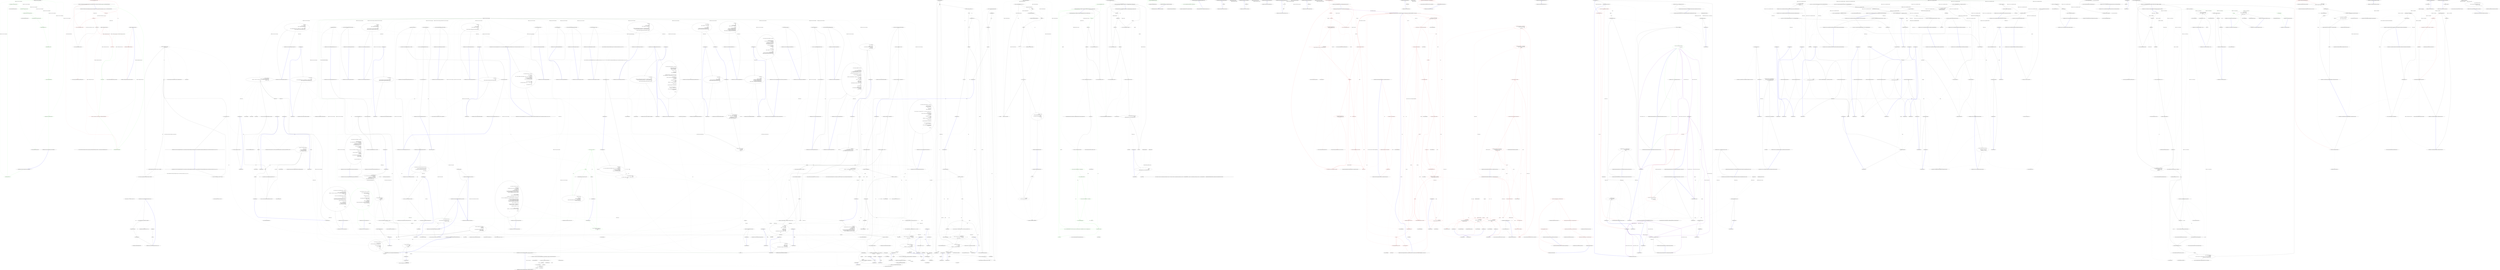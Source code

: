 digraph  {
m0_11 [cluster="System.TimeSpan.FromSeconds(double)", file="Client.feature.cs", label="Entry System.TimeSpan.FromSeconds(double)", span="0-0"];
m0_12 [cluster="System.TimeSpan.FromMinutes(double)", file="Client.feature.cs", label="Entry System.TimeSpan.FromMinutes(double)", span="0-0"];
m0_13 [cluster="System.TimeSpan.FromHours(double)", file="Client.feature.cs", label="Entry System.TimeSpan.FromHours(double)", span="0-0"];
m0_0 [cluster="Hangfire.SqlServer.SqlServerStorageOptions.SqlServerStorageOptions()", file="Client.feature.cs", label="Entry Hangfire.SqlServer.SqlServerStorageOptions.SqlServerStorageOptions()", span="26-26"];
m0_1 [cluster="Hangfire.SqlServer.SqlServerStorageOptions.SqlServerStorageOptions()", color=green, community=0, file="Client.feature.cs", label="1: TransactionIsolationLevel = null", span="28-28"];
m0_2 [cluster="Hangfire.SqlServer.SqlServerStorageOptions.SqlServerStorageOptions()", color=green, community=0, file="Client.feature.cs", label="0: QueuePollInterval = TimeSpan.FromSeconds(15)", span="29-29"];
m0_3 [cluster="Hangfire.SqlServer.SqlServerStorageOptions.SqlServerStorageOptions()", color=green, community=0, file="Client.feature.cs", label="1: InvisibilityTimeout = TimeSpan.FromMinutes(30)", span="30-30"];
m0_4 [cluster="Hangfire.SqlServer.SqlServerStorageOptions.SqlServerStorageOptions()", color=green, community=0, file="Client.feature.cs", label="0: JobExpirationCheckInterval = TimeSpan.FromHours(1)", span="31-31"];
m0_5 [cluster="Hangfire.SqlServer.SqlServerStorageOptions.SqlServerStorageOptions()", color=green, community=0, file="Client.feature.cs", label="1: CountersAggregateInterval = TimeSpan.FromMinutes(5)", span="32-32"];
m0_6 [cluster="Hangfire.SqlServer.SqlServerStorageOptions.SqlServerStorageOptions()", color=green, community=0, file="Client.feature.cs", label="0: PrepareSchemaIfNecessary = true", span="33-33"];
m0_7 [cluster="Hangfire.SqlServer.SqlServerStorageOptions.SqlServerStorageOptions()", color=green, community=0, file="Client.feature.cs", label="0: DashboardJobListLimit = 50000", span="34-34"];
m0_8 [cluster="Hangfire.SqlServer.SqlServerStorageOptions.SqlServerStorageOptions()", color=green, community=0, file="Client.feature.cs", label="1: _schema = Constants.DefaultSchema", span="35-35"];
m0_9 [cluster="Hangfire.SqlServer.SqlServerStorageOptions.SqlServerStorageOptions()", color=green, community=0, file="Client.feature.cs", label="0: TransactionTimeout = TimeSpan.FromMinutes(1)", span="36-36"];
m0_10 [cluster="Hangfire.SqlServer.SqlServerStorageOptions.SqlServerStorageOptions()", file="Client.feature.cs", label="Exit Hangfire.SqlServer.SqlServerStorageOptions.SqlServerStorageOptions()", span="26-26"];
m0_14 [file="Client.feature.cs", label="Hangfire.SqlServer.SqlServerStorageOptions", span=""];
m2_12 [cluster="System.ArgumentNullException.ArgumentNullException(string)", file="ClientJobDescriptor.cs", label="Entry System.ArgumentNullException.ArgumentNullException(string)", span="0-0"];
m2_17 [cluster="System.Threading.WaitHandle.WaitOne(System.TimeSpan)", file="ClientJobDescriptor.cs", label="Entry System.Threading.WaitHandle.WaitOne(System.TimeSpan)", span="0-0"];
m2_14 [cluster="Hangfire.Server.BackgroundProcessContext.Wait(System.TimeSpan)", file="ClientJobDescriptor.cs", label="Hangfire.Server.BackgroundProcessContext", span=""];
m2_15 [cluster="Hangfire.Server.BackgroundProcessContext.Wait(System.TimeSpan)", color=red, community=0, file="ClientJobDescriptor.cs", label="1: CancellationToken.WaitHandle.WaitOne(timeout)", span="59-59"];
m2_16 [cluster="Hangfire.Server.BackgroundProcessContext.Wait(System.TimeSpan)", file="ClientJobDescriptor.cs", label="Exit Hangfire.Server.BackgroundProcessContext.Wait(System.TimeSpan)", span="57-57"];
m2_0 [cluster="Hangfire.Server.BackgroundProcessContext.BackgroundProcessContext(string, Hangfire.JobStorage, System.Collections.Generic.IDictionary<string, object>, System.Threading.CancellationToken)", file="ClientJobDescriptor.cs", label="Entry Hangfire.Server.BackgroundProcessContext.BackgroundProcessContext(string, Hangfire.JobStorage, System.Collections.Generic.IDictionary<string, object>, System.Threading.CancellationToken)", span="25-25"];
m2_1 [cluster="Hangfire.Server.BackgroundProcessContext.BackgroundProcessContext(string, Hangfire.JobStorage, System.Collections.Generic.IDictionary<string, object>, System.Threading.CancellationToken)", color=red, community=0, file="ClientJobDescriptor.cs", label="1: serverId == null", span="31-31"];
m2_3 [cluster="Hangfire.Server.BackgroundProcessContext.BackgroundProcessContext(string, Hangfire.JobStorage, System.Collections.Generic.IDictionary<string, object>, System.Threading.CancellationToken)", color=red, community=0, file="ClientJobDescriptor.cs", label="0: storage == null", span="32-32"];
m2_5 [cluster="Hangfire.Server.BackgroundProcessContext.BackgroundProcessContext(string, Hangfire.JobStorage, System.Collections.Generic.IDictionary<string, object>, System.Threading.CancellationToken)", file="ClientJobDescriptor.cs", label="properties == null", span="33-33"];
m2_7 [cluster="Hangfire.Server.BackgroundProcessContext.BackgroundProcessContext(string, Hangfire.JobStorage, System.Collections.Generic.IDictionary<string, object>, System.Threading.CancellationToken)", color=red, community=0, file="ClientJobDescriptor.cs", label="0: ServerId = serverId", span="35-35"];
m2_8 [cluster="Hangfire.Server.BackgroundProcessContext.BackgroundProcessContext(string, Hangfire.JobStorage, System.Collections.Generic.IDictionary<string, object>, System.Threading.CancellationToken)", color=green, community=0, file="ClientJobDescriptor.cs", label="0: Storage = storage", span="36-36"];
m2_9 [cluster="Hangfire.Server.BackgroundProcessContext.BackgroundProcessContext(string, Hangfire.JobStorage, System.Collections.Generic.IDictionary<string, object>, System.Threading.CancellationToken)", color=red, community=0, file="ClientJobDescriptor.cs", label="1: Properties = new Dictionary<string, object>(properties, StringComparer.OrdinalIgnoreCase)", span="37-37"];
m2_10 [cluster="Hangfire.Server.BackgroundProcessContext.BackgroundProcessContext(string, Hangfire.JobStorage, System.Collections.Generic.IDictionary<string, object>, System.Threading.CancellationToken)", color=green, community=0, file="ClientJobDescriptor.cs", label="0: CancellationToken = cancellationToken", span="38-38"];
m2_2 [cluster="Hangfire.Server.BackgroundProcessContext.BackgroundProcessContext(string, Hangfire.JobStorage, System.Collections.Generic.IDictionary<string, object>, System.Threading.CancellationToken)", color=red, community=0, file="ClientJobDescriptor.cs", label="1: throw new ArgumentNullException(''serverId'');", span="31-31"];
m2_4 [cluster="Hangfire.Server.BackgroundProcessContext.BackgroundProcessContext(string, Hangfire.JobStorage, System.Collections.Generic.IDictionary<string, object>, System.Threading.CancellationToken)", color=red, community=0, file="ClientJobDescriptor.cs", label="1: throw new ArgumentNullException(''storage'');", span="32-32"];
m2_6 [cluster="Hangfire.Server.BackgroundProcessContext.BackgroundProcessContext(string, Hangfire.JobStorage, System.Collections.Generic.IDictionary<string, object>, System.Threading.CancellationToken)", file="ClientJobDescriptor.cs", label="throw new ArgumentNullException(''properties'');", span="33-33"];
m2_11 [cluster="Hangfire.Server.BackgroundProcessContext.BackgroundProcessContext(string, Hangfire.JobStorage, System.Collections.Generic.IDictionary<string, object>, System.Threading.CancellationToken)", file="ClientJobDescriptor.cs", label="Exit Hangfire.Server.BackgroundProcessContext.BackgroundProcessContext(string, Hangfire.JobStorage, System.Collections.Generic.IDictionary<string, object>, System.Threading.CancellationToken)", span="25-25"];
m2_13 [cluster="System.Collections.Generic.Dictionary<TKey, TValue>.Dictionary(System.Collections.Generic.IDictionary<TKey, TValue>, System.Collections.Generic.IEqualityComparer<TKey>)", file="ClientJobDescriptor.cs", label="Entry System.Collections.Generic.Dictionary<TKey, TValue>.Dictionary(System.Collections.Generic.IDictionary<TKey, TValue>, System.Collections.Generic.IEqualityComparer<TKey>)", span="0-0"];
m2_18 [file="ClientJobDescriptor.cs", label="Hangfire.Server.BackgroundProcessContext", span=""];
m4_63 [cluster="System.Collections.Generic.List<T>.List()", file="DequeuedJobsWatcher.cs", label="Entry System.Collections.Generic.List<T>.List()", span="0-0"];
m4_362 [cluster="System.Func<T1, T2, T3, TResult>.Invoke(T1, T2, T3)", file="DequeuedJobsWatcher.cs", label="Entry System.Func<T1, T2, T3, TResult>.Invoke(T1, T2, T3)", span="0-0"];
m4_81 [cluster="long.Parse(string)", file="DequeuedJobsWatcher.cs", label="Entry long.Parse(string)", span="0-0"];
m4_0 [cluster="HangFire.States.ProcessingState.ProcessingState(string)", file="DequeuedJobsWatcher.cs", label="Entry HangFire.States.ProcessingState.ProcessingState(string)", span="27-27"];
m4_1 [cluster="HangFire.States.ProcessingState.ProcessingState(string)", file="DequeuedJobsWatcher.cs", label="ServerName = serverName", span="29-29"];
m4_2 [cluster="HangFire.States.ProcessingState.ProcessingState(string)", file="DequeuedJobsWatcher.cs", label="Exit HangFire.States.ProcessingState.ProcessingState(string)", span="27-27"];
m4_3 [cluster="HangFire.States.ProcessingState.GetProperties(HangFire.Common.JobMethod)", file="DequeuedJobsWatcher.cs", label="Entry HangFire.States.ProcessingState.GetProperties(HangFire.Common.JobMethod)", span="35-35"];
m4_137 [cluster="HangFire.SqlServer.SqlServerMonitoringApi.FetchedJobs(System.Collections.Generic.IEnumerable<int>)", file="DequeuedJobsWatcher.cs", label="Entry HangFire.SqlServer.SqlServerMonitoringApi.FetchedJobs(System.Collections.Generic.IEnumerable<int>)", span="544-544"];
m4_366 [cluster="HangFire.SqlServer.SqlServerMonitoringApi.FetchedJobs(System.Collections.Generic.IEnumerable<int>)", file="DequeuedJobsWatcher.cs", label="return UseConnection<JobList<FetchedJobDto>>(connection =>\r\n            {\r\n\r\n                const string fetchedJobsSql = @''\r\nselect j.*, jq.FetchedAt, s.Reason as StateReason, s.Data as StateData \r\nfrom HangFire.Job j\r\nleft join HangFire.State s on s.Id = j.StateId\r\nleft join HangFire.JobQueue jq on jq.JobId = j.Id\r\nwhere j.Id in @jobIds and jq.FetchedAt is not null'';\r\n\r\n                var jobs = connection.Query<SqlJob>(\r\n                    fetchedJobsSql,\r\n                    new { jobIds = jobIds })\r\n                    .ToList();\r\n\r\n                var result = new List<KeyValuePair<string, FetchedJobDto>>(jobs.Count);\r\n\r\n                foreach (var job in jobs)\r\n                {\r\n                    result.Add(new KeyValuePair<string, FetchedJobDto>(\r\n                        job.Id.ToString(),\r\n                        new FetchedJobDto\r\n                        {\r\n                            Job = DeserializeJob(job.InvocationData, job.Arguments),\r\n                            State = job.StateName,\r\n                            FetchedAt = job.FetchedAt\r\n                        }));\r\n                }\r\n\r\n                return new JobList<FetchedJobDto>(result);\r\n            });", span="546-576"];
m4_367 [cluster="HangFire.SqlServer.SqlServerMonitoringApi.FetchedJobs(System.Collections.Generic.IEnumerable<int>)", file="DequeuedJobsWatcher.cs", label="Exit HangFire.SqlServer.SqlServerMonitoringApi.FetchedJobs(System.Collections.Generic.IEnumerable<int>)", span="544-544"];
m4_363 [cluster="System.Collections.Generic.KeyValuePair<TKey, TValue>.KeyValuePair(TKey, TValue)", file="DequeuedJobsWatcher.cs", label="Entry System.Collections.Generic.KeyValuePair<TKey, TValue>.KeyValuePair(TKey, TValue)", span="0-0"];
m4_35 [cluster="HangFire.Common.JobHelper.FromStringTimestamp(string)", file="DequeuedJobsWatcher.cs", label="Entry HangFire.Common.JobHelper.FromStringTimestamp(string)", span="55-55"];
m4_180 [cluster="HangFire.SqlServer.SqlServerMonitoringApi.GetStatistics()", file="DequeuedJobsWatcher.cs", label="Entry HangFire.SqlServer.SqlServerMonitoringApi.GetStatistics()", span="288-288"];
m4_181 [cluster="HangFire.SqlServer.SqlServerMonitoringApi.GetStatistics()", file="DequeuedJobsWatcher.cs", label="return UseConnection<StatisticsDto>(connection =>\r\n            {\r\n                const string sql = @''\r\nselect StateName as [State], count(id) as [Count] From HangFire.Job \r\ngroup by StateName\r\nhaving StateName is not null;\r\nselect count(Id) from HangFire.Server;\r\nselect sum([Value]) from HangFire.Counter where [Key] = N'stats:succeeded';\r\nselect sum([Value]) from HangFire.Counter where [Key] = N'stats:deleted';\r\nselect count(*) from HangFire.[Set] where [Key] = N'recurring-jobs';\r\n'';\r\n\r\n                var stats = new StatisticsDto();\r\n                using (var multi = connection.QueryMultiple(sql))\r\n                {\r\n                    var countByStates = multi.Read().ToDictionary(x => x.State, x => x.Count);\r\n\r\n                    Func<string, int> getCountIfExists = name => countByStates.ContainsKey(name) ? countByStates[name] : 0;\r\n\r\n                    stats.Enqueued = getCountIfExists(EnqueuedState.StateName);\r\n                    stats.Failed = getCountIfExists(FailedState.StateName);\r\n                    stats.Processing = getCountIfExists(ProcessingState.StateName);\r\n                    stats.Scheduled = getCountIfExists(ScheduledState.StateName);\r\n\r\n                    stats.Servers = multi.Read<int>().Single();\r\n\r\n                    stats.Succeeded = multi.Read<int?>().SingleOrDefault() ?? 0;\r\n                    stats.Deleted = multi.Read<int?>().SingleOrDefault() ?? 0;\r\n\r\n                    stats.Recurring = multi.Read<int>().Single();\r\n                }\r\n\r\n                stats.Queues = _queueProviders\r\n                    .SelectMany(x => x.GetJobQueueMonitoringApi(connection).GetQueues())\r\n                    .Count();\r\n\r\n                return stats;\r\n            });", span="290-327"];
m4_182 [cluster="HangFire.SqlServer.SqlServerMonitoringApi.GetStatistics()", file="DequeuedJobsWatcher.cs", label="Exit HangFire.SqlServer.SqlServerMonitoringApi.GetStatistics()", span="288-288"];
m4_33 [cluster="HangFire.Storage.Monitoring.ProcessingJobDto.ProcessingJobDto()", file="DequeuedJobsWatcher.cs", label="Entry HangFire.Storage.Monitoring.ProcessingJobDto.ProcessingJobDto()", span="23-23"];
m4_47 [cluster="HangFire.SqlServer.SqlServerMonitoringApi.FailedByDatesCount()", file="DequeuedJobsWatcher.cs", label="Entry HangFire.SqlServer.SqlServerMonitoringApi.FailedByDatesCount()", span="105-105"];
m4_48 [cluster="HangFire.SqlServer.SqlServerMonitoringApi.FailedByDatesCount()", file="DequeuedJobsWatcher.cs", label="return GetTimelineStats(''failed'');", span="107-107"];
m4_49 [cluster="HangFire.SqlServer.SqlServerMonitoringApi.FailedByDatesCount()", file="DequeuedJobsWatcher.cs", label="Exit HangFire.SqlServer.SqlServerMonitoringApi.FailedByDatesCount()", span="105-105"];
m4_73 [cluster="HangFire.Common.JobHelper.FromNullableStringTimestamp(string)", file="DequeuedJobsWatcher.cs", label="Entry HangFire.Common.JobHelper.FromNullableStringTimestamp(string)", span="60-60"];
m4_316 [cluster="Unk.Open", file="DequeuedJobsWatcher.cs", label="Entry Unk.Open", span=""];
m4_148 [cluster="HangFire.SqlServer.SqlServerMonitoringApi.UseConnection<T>(System.Func<SqlConnection, T>)", file="DequeuedJobsWatcher.cs", label="Entry HangFire.SqlServer.SqlServerMonitoringApi.UseConnection<T>(System.Func<SqlConnection, T>)", span="424-424"];
m4_307 [cluster="HangFire.SqlServer.SqlServerMonitoringApi.UseConnection<T>(System.Func<SqlConnection, T>)", file="DequeuedJobsWatcher.cs", label="var connection = new SqlConnection(_connectionString)", span="427-427"];
m4_306 [cluster="HangFire.SqlServer.SqlServerMonitoringApi.UseConnection<T>(System.Func<SqlConnection, T>)", file="DequeuedJobsWatcher.cs", label="var transaction = new TransactionScope(TransactionScopeOption.Required, new TransactionOptions { IsolationLevel = IsolationLevel.ReadUncommitted })", span="426-426"];
m4_308 [cluster="HangFire.SqlServer.SqlServerMonitoringApi.UseConnection<T>(System.Func<SqlConnection, T>)", file="DequeuedJobsWatcher.cs", label="connection.Open()", span="429-429"];
m4_309 [cluster="HangFire.SqlServer.SqlServerMonitoringApi.UseConnection<T>(System.Func<SqlConnection, T>)", file="DequeuedJobsWatcher.cs", label="var result = action(connection)", span="431-431"];
m4_310 [cluster="HangFire.SqlServer.SqlServerMonitoringApi.UseConnection<T>(System.Func<SqlConnection, T>)", file="DequeuedJobsWatcher.cs", label="transaction.Complete()", span="433-433"];
m4_311 [cluster="HangFire.SqlServer.SqlServerMonitoringApi.UseConnection<T>(System.Func<SqlConnection, T>)", file="DequeuedJobsWatcher.cs", label="return result;", span="435-435"];
m4_312 [cluster="HangFire.SqlServer.SqlServerMonitoringApi.UseConnection<T>(System.Func<SqlConnection, T>)", file="DequeuedJobsWatcher.cs", label="Exit HangFire.SqlServer.SqlServerMonitoringApi.UseConnection<T>(System.Func<SqlConnection, T>)", span="424-424"];
m4_315 [cluster="SqlConnection.cstr", file="DequeuedJobsWatcher.cs", label="Entry SqlConnection.cstr", span=""];
m4_219 [cluster="HangFire.SqlServer.IPersistentJobQueueMonitoringApi.GetQueues()", file="DequeuedJobsWatcher.cs", label="Entry HangFire.SqlServer.IPersistentJobQueueMonitoringApi.GetQueues()", span="22-22"];
m4_141 [cluster="HangFire.SqlServer.SqlServerMonitoringApi.GetHourlyTimelineStats(string)", file="DequeuedJobsWatcher.cs", label="Entry HangFire.SqlServer.SqlServerMonitoringApi.GetHourlyTimelineStats(string)", span="330-330"];
m4_220 [cluster="HangFire.SqlServer.SqlServerMonitoringApi.GetHourlyTimelineStats(string)", file="DequeuedJobsWatcher.cs", label="return UseConnection<Dictionary<DateTime, long>>(connection =>\r\n            {\r\n                var endDate = DateTime.UtcNow;\r\n                var dates = new List<DateTime>();\r\n                for (var i = 0; i < 24; i++)\r\n                {\r\n                    dates.Add(endDate);\r\n                    endDate = endDate.AddHours(-1);\r\n                }\r\n\r\n                var keys = dates.Select(x => String.Format(''stats:{0}:{1}'', type, x.ToString(''yyyy-MM-dd-HH''))).ToList();\r\n\r\n                const string sqlQuery = @''\r\nselect [Key], count([Value]) as Count from [HangFire].[Counter]\r\ngroup by [Key]\r\nhaving [Key] in @keys'';\r\n\r\n                var valuesMap = connection.Query(\r\n                    sqlQuery,\r\n                    new { keys = keys })\r\n                    .ToDictionary(x => (string)x.Key, x => (long)x.Count);\r\n\r\n                foreach (var key in keys)\r\n                {\r\n                    if (!valuesMap.ContainsKey(key)) valuesMap.Add(key, 0);\r\n                }\r\n\r\n                var result = new Dictionary<DateTime, long>();\r\n                for (var i = 0; i < dates.Count; i++)\r\n                {\r\n                    var value = valuesMap[valuesMap.Keys.ElementAt(i)];\r\n                    result.Add(dates[i], value);\r\n                }\r\n\r\n                return result;\r\n            });", span="332-367"];
m4_221 [cluster="HangFire.SqlServer.SqlServerMonitoringApi.GetHourlyTimelineStats(string)", file="DequeuedJobsWatcher.cs", label="Exit HangFire.SqlServer.SqlServerMonitoringApi.GetHourlyTimelineStats(string)", span="330-330"];
m4_378 [cluster="Unk.ToString", file="DequeuedJobsWatcher.cs", label="Entry Unk.ToString", span=""];
m4_145 [cluster="HangFire.SqlServer.SqlServerMonitoringApi.JobDetails(string)", file="DequeuedJobsWatcher.cs", label="Entry HangFire.SqlServer.SqlServerMonitoringApi.JobDetails(string)", span="239-239"];
m4_146 [cluster="HangFire.SqlServer.SqlServerMonitoringApi.JobDetails(string)", file="DequeuedJobsWatcher.cs", label="return UseConnection<JobDetailsDto>(connection =>\r\n            {\r\n\r\n                const string sql = @''\r\nselect * from HangFire.Job where Id = @id\r\nselect * from HangFire.JobParameter where JobId = @id\r\nselect * from HangFire.State where JobId = @id order by Id desc'';\r\n\r\n                using (var multi = connection.QueryMultiple(sql, new { id = jobId }))\r\n                {\r\n                    var job = multi.Read<SqlJob>().SingleOrDefault();\r\n                    if (job == null) return null;\r\n\r\n                    var parameters = multi.Read<JobParameter>().ToDictionary(x => x.Name, x => x.Value);\r\n                    var history =\r\n                        multi.Read<SqlState>()\r\n                            .ToList()\r\n                            .Select(x => new StateHistoryDto\r\n                            {\r\n                                StateName = x.Name,\r\n                                CreatedAt = x.CreatedAt,\r\n                                Reason = x.Reason,\r\n                                Data = JobHelper.FromJson<Dictionary<string, string>>(x.Data)\r\n                            })\r\n                            .ToList();\r\n\r\n                    return new JobDetailsDto\r\n                    {\r\n                        CreatedAt = job.CreatedAt,\r\n                        Job = DeserializeJob(job.InvocationData, job.Arguments),\r\n                        History = history,\r\n                        Properties = parameters\r\n                    };\r\n                }\r\n            });", span="241-275"];
m4_147 [cluster="HangFire.SqlServer.SqlServerMonitoringApi.JobDetails(string)", file="DequeuedJobsWatcher.cs", label="Exit HangFire.SqlServer.SqlServerMonitoringApi.JobDetails(string)", span="239-239"];
m4_204 [cluster="System.Collections.Generic.IEnumerable<TSource>.SelectMany<TSource, TResult>(System.Func<TSource, System.Collections.Generic.IEnumerable<TResult>>)", file="DequeuedJobsWatcher.cs", label="Entry System.Collections.Generic.IEnumerable<TSource>.SelectMany<TSource, TResult>(System.Func<TSource, System.Collections.Generic.IEnumerable<TResult>>)", span="0-0"];
m4_325 [cluster="Unk.DeserializeJobs", file="DequeuedJobsWatcher.cs", label="Entry Unk.DeserializeJobs", span=""];
m4_23 [cluster="HangFire.SqlServer.SqlServerMonitoringApi.ProcessingCount()", file="DequeuedJobsWatcher.cs", label="Entry HangFire.SqlServer.SqlServerMonitoringApi.ProcessingCount()", span="69-69"];
m4_24 [cluster="HangFire.SqlServer.SqlServerMonitoringApi.ProcessingCount()", file="DequeuedJobsWatcher.cs", label="return GetNumberOfJobsByStateName(ProcessingState.StateName);", span="71-71"];
m4_25 [cluster="HangFire.SqlServer.SqlServerMonitoringApi.ProcessingCount()", file="DequeuedJobsWatcher.cs", label="Exit HangFire.SqlServer.SqlServerMonitoringApi.ProcessingCount()", span="69-69"];
m4_138 [cluster="HangFire.SqlServer.SqlServerMonitoringApi.HourlySucceededJobs()", file="DequeuedJobsWatcher.cs", label="Entry HangFire.SqlServer.SqlServerMonitoringApi.HourlySucceededJobs()", span="229-229"];
m4_139 [cluster="HangFire.SqlServer.SqlServerMonitoringApi.HourlySucceededJobs()", file="DequeuedJobsWatcher.cs", label="return GetHourlyTimelineStats(''succeeded'');", span="231-231"];
m4_140 [cluster="HangFire.SqlServer.SqlServerMonitoringApi.HourlySucceededJobs()", file="DequeuedJobsWatcher.cs", label="Exit HangFire.SqlServer.SqlServerMonitoringApi.HourlySucceededJobs()", span="229-229"];
m4_136 [cluster="HangFire.SqlServer.IPersistentJobQueueMonitoringApi.GetFetchedJobIds(string, int, int)", file="DequeuedJobsWatcher.cs", label="Entry HangFire.SqlServer.IPersistentJobQueueMonitoringApi.GetFetchedJobIds(string, int, int)", span="24-24"];
m4_201 [cluster="Unk.Read", file="DequeuedJobsWatcher.cs", label="Entry Unk.Read", span=""];
m4_345 [cluster="HangFire.Storage.InvocationData.Deserialize()", file="DequeuedJobsWatcher.cs", label="Entry HangFire.Storage.InvocationData.Deserialize()", span="38-38"];
m4_74 [cluster="HangFire.SqlServer.SqlServerMonitoringApi.SucceededJobs(int, int)", file="DequeuedJobsWatcher.cs", label="Entry HangFire.SqlServer.SqlServerMonitoringApi.SucceededJobs(int, int)", span="154-154"];
m4_75 [cluster="HangFire.SqlServer.SqlServerMonitoringApi.SucceededJobs(int, int)", file="DequeuedJobsWatcher.cs", label="return GetJobs(\r\n                from,\r\n                count,\r\n                SucceededState.StateName,\r\n                (sqlJob, job, stateData) => new SucceededJobDto\r\n                {\r\n                    Job = job,\r\n                    TotalDuration = stateData.ContainsKey(''PerformanceDuration'') && stateData.ContainsKey(''Latency'')\r\n                        ? (long?)long.Parse(stateData[''PerformanceDuration'']) + (long?)long.Parse(stateData[''Latency''])\r\n                        : null,\r\n                    SucceededAt = JobHelper.FromNullableStringTimestamp(stateData[''SucceededAt''])\r\n                });", span="156-167"];
m4_76 [cluster="HangFire.SqlServer.SqlServerMonitoringApi.SucceededJobs(int, int)", file="DequeuedJobsWatcher.cs", label="Exit HangFire.SqlServer.SqlServerMonitoringApi.SucceededJobs(int, int)", span="154-154"];
m4_66 [cluster="HangFire.SqlServer.SqlServerMonitoringApi.FailedJobs(int, int)", file="DequeuedJobsWatcher.cs", label="Entry HangFire.SqlServer.SqlServerMonitoringApi.FailedJobs(int, int)", span="137-137"];
m4_67 [cluster="HangFire.SqlServer.SqlServerMonitoringApi.FailedJobs(int, int)", file="DequeuedJobsWatcher.cs", label="return GetJobs(\r\n                from,\r\n                count,\r\n                FailedState.StateName,\r\n                (sqlJob, job, stateData) => new FailedJobDto\r\n                {\r\n                    Job = job,\r\n                    Reason = sqlJob.StateReason,\r\n                    ExceptionDetails = stateData[''ExceptionDetails''],\r\n                    ExceptionMessage = stateData[''ExceptionMessage''],\r\n                    ExceptionType = stateData[''ExceptionType''],\r\n                    FailedAt = JobHelper.FromNullableStringTimestamp(stateData[''FailedAt''])\r\n                });", span="139-151"];
m4_68 [cluster="HangFire.SqlServer.SqlServerMonitoringApi.FailedJobs(int, int)", file="DequeuedJobsWatcher.cs", label="Exit HangFire.SqlServer.SqlServerMonitoringApi.FailedJobs(int, int)", span="137-137"];
m4_215 [cluster="Unk.ContainsKey", file="DequeuedJobsWatcher.cs", label="Entry Unk.ContainsKey", span=""];
m4_42 [cluster="HangFire.Storage.Monitoring.ScheduledJobDto.ScheduledJobDto()", file="DequeuedJobsWatcher.cs", label="Entry HangFire.Storage.Monitoring.ScheduledJobDto.ScheduledJobDto()", span="23-23"];
m4_109 [cluster="Unk.EnqueuedJobs", file="DequeuedJobsWatcher.cs", label="Entry Unk.EnqueuedJobs", span=""];
m4_43 [cluster="HangFire.SqlServer.SqlServerMonitoringApi.SucceededByDatesCount()", file="DequeuedJobsWatcher.cs", label="Entry HangFire.SqlServer.SqlServerMonitoringApi.SucceededByDatesCount()", span="100-100"];
m4_44 [cluster="HangFire.SqlServer.SqlServerMonitoringApi.SucceededByDatesCount()", file="DequeuedJobsWatcher.cs", label="return GetTimelineStats(''succeeded'');", span="102-102"];
m4_45 [cluster="HangFire.SqlServer.SqlServerMonitoringApi.SucceededByDatesCount()", file="DequeuedJobsWatcher.cs", label="Exit HangFire.SqlServer.SqlServerMonitoringApi.SucceededByDatesCount()", span="100-100"];
m4_344 [cluster="HangFire.Common.JobHelper.FromJson<T>(string)", file="DequeuedJobsWatcher.cs", label="Entry HangFire.Common.JobHelper.FromJson<T>(string)", span="30-30"];
m4_15 [cluster="HangFire.SqlServer.SqlServerMonitoringApi.FetchedCount(string)", file="DequeuedJobsWatcher.cs", label="Entry HangFire.SqlServer.SqlServerMonitoringApi.FetchedCount(string)", span="56-56"];
m4_16 [cluster="HangFire.SqlServer.SqlServerMonitoringApi.FetchedCount(string)", file="DequeuedJobsWatcher.cs", label="var queueApi = GetQueueApi(queue)", span="58-58"];
m4_17 [cluster="HangFire.SqlServer.SqlServerMonitoringApi.FetchedCount(string)", file="DequeuedJobsWatcher.cs", label="var counters = queueApi.GetEnqueuedAndFetchedCount(queue)", span="59-59"];
m4_18 [cluster="HangFire.SqlServer.SqlServerMonitoringApi.FetchedCount(string)", file="DequeuedJobsWatcher.cs", label="return counters.FetchedCount ?? 0;", span="61-61"];
m4_19 [cluster="HangFire.SqlServer.SqlServerMonitoringApi.FetchedCount(string)", file="DequeuedJobsWatcher.cs", label="Exit HangFire.SqlServer.SqlServerMonitoringApi.FetchedCount(string)", span="56-56"];
m4_34 [cluster="System.Collections.Generic.Dictionary<TKey, TValue>.ContainsKey(TKey)", file="DequeuedJobsWatcher.cs", label="Entry System.Collections.Generic.Dictionary<TKey, TValue>.ContainsKey(TKey)", span="0-0"];
m4_200 [cluster="HangFire.Storage.Monitoring.StatisticsDto.StatisticsDto()", file="DequeuedJobsWatcher.cs", label="Entry HangFire.Storage.Monitoring.StatisticsDto.StatisticsDto()", span="18-18"];
m4_202 [cluster="System.Func<T, TResult>.Invoke(T)", file="DequeuedJobsWatcher.cs", label="Entry System.Func<T, TResult>.Invoke(T)", span="0-0"];
m4_364 [cluster="int.ToString()", file="DequeuedJobsWatcher.cs", label="Entry int.ToString()", span="0-0"];
m4_20 [cluster="HangFire.SqlServer.SqlServerMonitoringApi.FailedCount()", file="DequeuedJobsWatcher.cs", label="Entry HangFire.SqlServer.SqlServerMonitoringApi.FailedCount()", span="64-64"];
m4_21 [cluster="HangFire.SqlServer.SqlServerMonitoringApi.FailedCount()", file="DequeuedJobsWatcher.cs", label="return GetNumberOfJobsByStateName(FailedState.StateName);", span="66-66"];
m4_22 [cluster="HangFire.SqlServer.SqlServerMonitoringApi.FailedCount()", file="DequeuedJobsWatcher.cs", label="Exit HangFire.SqlServer.SqlServerMonitoringApi.FailedCount()", span="64-64"];
m4_64 [cluster="HangFire.Storage.Monitoring.ServerDto.ServerDto()", file="DequeuedJobsWatcher.cs", label="Entry HangFire.Storage.Monitoring.ServerDto.ServerDto()", span="21-21"];
m4_353 [cluster="HangFire.SqlServer.SqlServerMonitoringApi.DeserializeJobs<TDto>(System.Collections.Generic.ICollection<HangFire.SqlServer.Entities.SqlJob>, System.Func<HangFire.SqlServer.Entities.SqlJob, HangFire.Common.Job, System.Collections.Generic.Dictionary<string, string>, TDto>)", file="DequeuedJobsWatcher.cs", label="Entry HangFire.SqlServer.SqlServerMonitoringApi.DeserializeJobs<TDto>(System.Collections.Generic.ICollection<HangFire.SqlServer.Entities.SqlJob>, System.Func<HangFire.SqlServer.Entities.SqlJob, HangFire.Common.Job, System.Collections.Generic.Dictionary<string, string>, TDto>)", span="526-526"];
m4_358 [cluster="HangFire.SqlServer.SqlServerMonitoringApi.DeserializeJobs<TDto>(System.Collections.Generic.ICollection<HangFire.SqlServer.Entities.SqlJob>, System.Func<HangFire.SqlServer.Entities.SqlJob, HangFire.Common.Job, System.Collections.Generic.Dictionary<string, string>, TDto>)", file="DequeuedJobsWatcher.cs", label="result.Add(new KeyValuePair<string, TDto>(\r\n                    job.Id.ToString(), dto))", span="537-538"];
m4_354 [cluster="HangFire.SqlServer.SqlServerMonitoringApi.DeserializeJobs<TDto>(System.Collections.Generic.ICollection<HangFire.SqlServer.Entities.SqlJob>, System.Func<HangFire.SqlServer.Entities.SqlJob, HangFire.Common.Job, System.Collections.Generic.Dictionary<string, string>, TDto>)", file="DequeuedJobsWatcher.cs", label="var result = new List<KeyValuePair<string, TDto>>(jobs.Count)", span="530-530"];
m4_355 [cluster="HangFire.SqlServer.SqlServerMonitoringApi.DeserializeJobs<TDto>(System.Collections.Generic.ICollection<HangFire.SqlServer.Entities.SqlJob>, System.Func<HangFire.SqlServer.Entities.SqlJob, HangFire.Common.Job, System.Collections.Generic.Dictionary<string, string>, TDto>)", file="DequeuedJobsWatcher.cs", label=jobs, span="532-532"];
m4_357 [cluster="HangFire.SqlServer.SqlServerMonitoringApi.DeserializeJobs<TDto>(System.Collections.Generic.ICollection<HangFire.SqlServer.Entities.SqlJob>, System.Func<HangFire.SqlServer.Entities.SqlJob, HangFire.Common.Job, System.Collections.Generic.Dictionary<string, string>, TDto>)", file="DequeuedJobsWatcher.cs", label="var dto = selector(job, DeserializeJob(job.InvocationData, job.Arguments), stateData)", span="535-535"];
m4_359 [cluster="HangFire.SqlServer.SqlServerMonitoringApi.DeserializeJobs<TDto>(System.Collections.Generic.ICollection<HangFire.SqlServer.Entities.SqlJob>, System.Func<HangFire.SqlServer.Entities.SqlJob, HangFire.Common.Job, System.Collections.Generic.Dictionary<string, string>, TDto>)", file="DequeuedJobsWatcher.cs", label="return new JobList<TDto>(result);", span="541-541"];
m4_356 [cluster="HangFire.SqlServer.SqlServerMonitoringApi.DeserializeJobs<TDto>(System.Collections.Generic.ICollection<HangFire.SqlServer.Entities.SqlJob>, System.Func<HangFire.SqlServer.Entities.SqlJob, HangFire.Common.Job, System.Collections.Generic.Dictionary<string, string>, TDto>)", file="DequeuedJobsWatcher.cs", label="var stateData = JobHelper.FromJson<Dictionary<string, string>>(job.StateData)", span="534-534"];
m4_360 [cluster="HangFire.SqlServer.SqlServerMonitoringApi.DeserializeJobs<TDto>(System.Collections.Generic.ICollection<HangFire.SqlServer.Entities.SqlJob>, System.Func<HangFire.SqlServer.Entities.SqlJob, HangFire.Common.Job, System.Collections.Generic.Dictionary<string, string>, TDto>)", file="DequeuedJobsWatcher.cs", label="Exit HangFire.SqlServer.SqlServerMonitoringApi.DeserializeJobs<TDto>(System.Collections.Generic.ICollection<HangFire.SqlServer.Entities.SqlJob>, System.Func<HangFire.SqlServer.Entities.SqlJob, HangFire.Common.Job, System.Collections.Generic.Dictionary<string, string>, TDto>)", span="526-526"];
m4_313 [cluster="TransactionScope.cstr", file="DequeuedJobsWatcher.cs", label="Entry TransactionScope.cstr", span=""];
m4_104 [cluster="Unk.ToArray", file="DequeuedJobsWatcher.cs", label="Entry Unk.ToArray", span=""];
m4_284 [cluster="System.DateTime.AddDays(double)", file="DequeuedJobsWatcher.cs", label="Entry System.DateTime.AddDays(double)", span="0-0"];
m4_162 [cluster="HangFire.Storage.Monitoring.JobDetailsDto.JobDetailsDto()", file="DequeuedJobsWatcher.cs", label="Entry HangFire.Storage.Monitoring.JobDetailsDto.JobDetailsDto()", span="22-22"];
m4_305 [cluster="HangFire.SqlServer.PersistentJobQueueProviderCollection.GetProvider(string)", file="DequeuedJobsWatcher.cs", label="Entry HangFire.SqlServer.PersistentJobQueueProviderCollection.GetProvider(string)", span="53-53"];
m4_13 [cluster="HangFire.SqlServer.SqlServerMonitoringApi.GetQueueApi(string)", file="DequeuedJobsWatcher.cs", label="Entry HangFire.SqlServer.SqlServerMonitoringApi.GetQueueApi(string)", span="413-413"];
m4_298 [cluster="HangFire.SqlServer.SqlServerMonitoringApi.GetQueueApi(string)", file="DequeuedJobsWatcher.cs", label="return UseConnection<IPersistentJobQueueMonitoringApi>(connection =>\r\n            {\r\n                var provider = _queueProviders.GetProvider(queueName);\r\n                var monitoringApi = provider.GetJobQueueMonitoringApi(connection);\r\n\r\n                return monitoringApi;\r\n            });", span="415-421"];
m4_299 [cluster="HangFire.SqlServer.SqlServerMonitoringApi.GetQueueApi(string)", file="DequeuedJobsWatcher.cs", label="Exit HangFire.SqlServer.SqlServerMonitoringApi.GetQueueApi(string)", span="413-413"];
m4_88 [cluster="HangFire.Storage.Monitoring.DeletedJobDto.DeletedJobDto()", file="DequeuedJobsWatcher.cs", label="Entry HangFire.Storage.Monitoring.DeletedJobDto.DeletedJobDto()", span="7-7"];
m4_212 [cluster="lambda expression", file="DequeuedJobsWatcher.cs", label="Entry lambda expression", span="307-307"];
m4_54 [cluster="lambda expression", file="DequeuedJobsWatcher.cs", label="Entry lambda expression", span="112-134"];
m4_55 [cluster="lambda expression", color=green, community=0, file="DequeuedJobsWatcher.cs", label="1: var servers = connection.Query<Entities.Server>(\r\n                    @''select * from HangFire.Server'')\r\n                    .ToList()", span="114-116"];
m4_56 [cluster="lambda expression", color=green, community=0, file="DequeuedJobsWatcher.cs", label="0: var result = new List<ServerDto>()", span="118-118"];
m4_57 [cluster="lambda expression", color=green, community=0, file="DequeuedJobsWatcher.cs", label="0: servers", span="120-120"];
m4_59 [cluster="lambda expression", file="DequeuedJobsWatcher.cs", label="result.Add(new ServerDto\r\n                    {\r\n                        Name = server.Id,\r\n                        Heartbeat = server.LastHeartbeat,\r\n                        Queues = data.Queues,\r\n                        StartedAt = data.StartedAt.HasValue ? data.StartedAt.Value : DateTime.MinValue,\r\n                        WorkersCount = data.WorkerCount\r\n                    })", span="123-130"];
m4_60 [cluster="lambda expression", file="DequeuedJobsWatcher.cs", label="return result;", span="133-133"];
m4_58 [cluster="lambda expression", file="DequeuedJobsWatcher.cs", label="var data = JobHelper.FromJson<ServerData>(server.Data)", span="122-122"];
m4_93 [cluster="lambda expression", file="DequeuedJobsWatcher.cs", label="var tuples = _queueProviders\r\n                    .Select(x => x.GetJobQueueMonitoringApi(connection))\r\n                    .SelectMany(x => x.GetQueues(), (monitoring, queue) => new { Monitoring = monitoring, Queue = queue })\r\n                    .OrderBy(x => x.Queue)\r\n                    .ToArray()", span="187-191"];
m4_98 [cluster="lambda expression", file="DequeuedJobsWatcher.cs", label="result.Add(new QueueWithTopEnqueuedJobsDto\r\n                    {\r\n                        Name = tuple.Queue,\r\n                        Length = counters.EnqueuedCount ?? 0,\r\n                        Fetched = counters.FetchedCount,\r\n                        FirstJobs = EnqueuedJobs(enqueuedJobIds)\r\n                    })", span="200-206"];
m4_157 [cluster="lambda expression", file="DequeuedJobsWatcher.cs", label="return new JobDetailsDto\r\n                    {\r\n                        CreatedAt = job.CreatedAt,\r\n                        Job = DeserializeJob(job.InvocationData, job.Arguments),\r\n                        History = history,\r\n                        Properties = parameters\r\n                    };", span="267-273"];
m4_197 [cluster="lambda expression", file="DequeuedJobsWatcher.cs", label="stats.Queues = _queueProviders\r\n                    .SelectMany(x => x.GetJobQueueMonitoringApi(connection).GetQueues())\r\n                    .Count()", span="322-324"];
m4_301 [cluster="lambda expression", file="DequeuedJobsWatcher.cs", label="var provider = _queueProviders.GetProvider(queueName)", span="417-417"];
m4_323 [cluster="lambda expression", file="DequeuedJobsWatcher.cs", label="return DeserializeJobs(\r\n                    jobs,\r\n                    (sqlJob, job, stateData) => new EnqueuedJobDto\r\n                    {\r\n                        Job = job,\r\n                        State = sqlJob.StateName,\r\n                        EnqueuedAt = sqlJob.StateName == EnqueuedState.StateName\r\n                            ? JobHelper.FromNullableStringTimestamp(stateData[''EnqueuedAt''])\r\n                            : null\r\n                    });", span="456-465"];
m4_351 [cluster="lambda expression", file="DequeuedJobsWatcher.cs", label="return DeserializeJobs(jobs, selector);", span="522-522"];
m4_373 [cluster="lambda expression", file="DequeuedJobsWatcher.cs", label="result.Add(new KeyValuePair<string, FetchedJobDto>(\r\n                        job.Id.ToString(),\r\n                        new FetchedJobDto\r\n                        {\r\n                            Job = DeserializeJob(job.InvocationData, job.Arguments),\r\n                            State = job.StateName,\r\n                            FetchedAt = job.FetchedAt\r\n                        }))", span="565-572"];
m4_152 [cluster="lambda expression", file="DequeuedJobsWatcher.cs", label="var job = multi.Read<SqlJob>().SingleOrDefault()", span="251-251"];
m4_155 [cluster="lambda expression", file="DequeuedJobsWatcher.cs", label="var parameters = multi.Read<JobParameter>().ToDictionary(x => x.Name, x => x.Value)", span="254-254"];
m4_156 [cluster="lambda expression", file="DequeuedJobsWatcher.cs", label="var history =\r\n                        multi.Read<SqlState>()\r\n                            .ToList()\r\n                            .Select(x => new StateHistoryDto\r\n                            {\r\n                                StateName = x.Name,\r\n                                CreatedAt = x.CreatedAt,\r\n                                Reason = x.Reason,\r\n                                Data = JobHelper.FromJson<Dictionary<string, string>>(x.Data)\r\n                            })\r\n                            .ToList()", span="255-265"];
m4_171 [cluster="lambda expression", file="DequeuedJobsWatcher.cs", label="new StateHistoryDto\r\n                            {\r\n                                StateName = x.Name,\r\n                                CreatedAt = x.CreatedAt,\r\n                                Reason = x.Reason,\r\n                                Data = JobHelper.FromJson<Dictionary<string, string>>(x.Data)\r\n                            }", span="258-264"];
m4_193 [cluster="lambda expression", file="DequeuedJobsWatcher.cs", label="stats.Servers = multi.Read<int>().Single()", span="314-314"];
m4_194 [cluster="lambda expression", file="DequeuedJobsWatcher.cs", label="stats.Succeeded = multi.Read<int?>().SingleOrDefault() ?? 0", span="316-316"];
m4_195 [cluster="lambda expression", file="DequeuedJobsWatcher.cs", label="stats.Deleted = multi.Read<int?>().SingleOrDefault() ?? 0", span="317-317"];
m4_196 [cluster="lambda expression", file="DequeuedJobsWatcher.cs", label="stats.Recurring = multi.Read<int>().Single()", span="319-319"];
m4_322 [cluster="lambda expression", file="DequeuedJobsWatcher.cs", label="var jobs = connection.Query<SqlJob>(\r\n                    enqueuedJobsSql,\r\n                    new { jobIds = jobIds })\r\n                    .ToList()", span="451-454"];
m4_334 [cluster="lambda expression", file="DequeuedJobsWatcher.cs", label="var count = connection.Query<int>(\r\n                     sqlQuery,\r\n                     new { state = stateName })\r\n                     .Single()", span="476-479"];
m4_350 [cluster="lambda expression", file="DequeuedJobsWatcher.cs", label="var jobs = connection.Query<SqlJob>(\r\n                            jobsSql,\r\n                            new { stateName = stateName, start = @from + 1, end = @from + count })\r\n                            .ToList()", span="517-520"];
m4_370 [cluster="lambda expression", file="DequeuedJobsWatcher.cs", label="var jobs = connection.Query<SqlJob>(\r\n                    fetchedJobsSql,\r\n                    new { jobIds = jobIds })\r\n                    .ToList()", span="556-559"];
m4_61 [cluster="lambda expression", file="DequeuedJobsWatcher.cs", label="Exit lambda expression", span="112-134"];
m4_230 [cluster="lambda expression", file="DequeuedJobsWatcher.cs", label="var keys = dates.Select(x => String.Format(''stats:{0}:{1}'', type, x.ToString(''yyyy-MM-dd-HH''))).ToList()", span="342-342"];
m4_270 [cluster="lambda expression", file="DequeuedJobsWatcher.cs", label="var keys = stringDates.Select(x => String.Format(''stats:{0}:{1}'', type, x)).ToList()", span="385-385"];
m4_269 [cluster="lambda expression", file="DequeuedJobsWatcher.cs", label="var stringDates = dates.Select(x => x.ToString(''yyyy-MM-dd'')).ToList()", span="384-384"];
m4_224 [cluster="lambda expression", file="DequeuedJobsWatcher.cs", label="var dates = new List<DateTime>()", span="335-335"];
m4_265 [cluster="lambda expression", file="DequeuedJobsWatcher.cs", label="var dates = new List<DateTime>()", span="376-376"];
m4_30 [cluster="lambda expression", file="DequeuedJobsWatcher.cs", label="Entry lambda expression", span="79-84"];
m4_39 [cluster="lambda expression", file="DequeuedJobsWatcher.cs", label="Entry lambda expression", span="92-97"];
m4_69 [cluster="lambda expression", file="DequeuedJobsWatcher.cs", label="Entry lambda expression", span="143-151"];
m4_77 [cluster="lambda expression", file="DequeuedJobsWatcher.cs", label="Entry lambda expression", span="160-167"];
m4_85 [cluster="lambda expression", file="DequeuedJobsWatcher.cs", label="Entry lambda expression", span="176-180"];
m4_92 [cluster="lambda expression", file="DequeuedJobsWatcher.cs", label="Entry lambda expression", span="185-210"];
m4_94 [cluster="lambda expression", file="DequeuedJobsWatcher.cs", label="var result = new List<QueueWithTopEnqueuedJobsDto>(tuples.Length)", span="193-193"];
m4_110 [cluster="lambda expression", file="DequeuedJobsWatcher.cs", label="Entry lambda expression", span="188-188"];
m4_114 [cluster="lambda expression", file="DequeuedJobsWatcher.cs", label="Entry lambda expression", span="189-189"];
m4_118 [cluster="lambda expression", file="DequeuedJobsWatcher.cs", label="Entry lambda expression", span="189-189"];
m4_121 [cluster="lambda expression", file="DequeuedJobsWatcher.cs", label="Entry lambda expression", span="190-190"];
m4_95 [cluster="lambda expression", file="DequeuedJobsWatcher.cs", label=tuples, span="195-195"];
m4_96 [cluster="lambda expression", file="DequeuedJobsWatcher.cs", label="var enqueuedJobIds = tuple.Monitoring.GetEnqueuedJobIds(tuple.Queue, 0, 5)", span="197-197"];
m4_97 [cluster="lambda expression", file="DequeuedJobsWatcher.cs", label="var counters = tuple.Monitoring.GetEnqueuedAndFetchedCount(tuple.Queue)", span="198-198"];
m4_149 [cluster="lambda expression", file="DequeuedJobsWatcher.cs", label="Entry lambda expression", span="241-275"];
m4_158 [cluster="lambda expression", file="DequeuedJobsWatcher.cs", label="Exit lambda expression", span="241-275"];
m4_183 [cluster="lambda expression", file="DequeuedJobsWatcher.cs", label="Entry lambda expression", span="290-327"];
m4_185 [cluster="lambda expression", file="DequeuedJobsWatcher.cs", label="var stats = new StatisticsDto()", span="302-302"];
m4_198 [cluster="lambda expression", file="DequeuedJobsWatcher.cs", label="return stats;", span="326-326"];
m4_216 [cluster="lambda expression", file="DequeuedJobsWatcher.cs", label="Entry lambda expression", span="323-323"];
m4_222 [cluster="lambda expression", file="DequeuedJobsWatcher.cs", label="Entry lambda expression", span="332-367"];
m4_262 [cluster="lambda expression", file="DequeuedJobsWatcher.cs", label="Entry lambda expression", span="372-410"];
m4_300 [cluster="lambda expression", file="DequeuedJobsWatcher.cs", label="Entry lambda expression", span="415-421"];
m4_302 [cluster="lambda expression", file="DequeuedJobsWatcher.cs", label="var monitoringApi = provider.GetJobQueueMonitoringApi(connection)", span="418-418"];
m4_320 [cluster="lambda expression", file="DequeuedJobsWatcher.cs", label="Entry lambda expression", span="441-466"];
m4_324 [cluster="lambda expression", file="DequeuedJobsWatcher.cs", label="Exit lambda expression", span="441-466"];
m4_326 [cluster="lambda expression", file="DequeuedJobsWatcher.cs", label="Entry lambda expression", span="458-465"];
m4_332 [cluster="lambda expression", file="DequeuedJobsWatcher.cs", label="Entry lambda expression", span="471-482"];
m4_348 [cluster="lambda expression", file="DequeuedJobsWatcher.cs", label="Entry lambda expression", span="506-523"];
m4_352 [cluster="lambda expression", file="DequeuedJobsWatcher.cs", label="Exit lambda expression", span="506-523"];
m4_368 [cluster="lambda expression", file="DequeuedJobsWatcher.cs", label="Entry lambda expression", span="546-576"];
m4_371 [cluster="lambda expression", file="DequeuedJobsWatcher.cs", label="var result = new List<KeyValuePair<string, FetchedJobDto>>(jobs.Count)", span="561-561"];
m4_372 [cluster="lambda expression", file="DequeuedJobsWatcher.cs", label=jobs, span="563-563"];
m4_151 [cluster="lambda expression", file="DequeuedJobsWatcher.cs", label="var multi = connection.QueryMultiple(sql, new { id = jobId })", span="249-249"];
m4_153 [cluster="lambda expression", file="DequeuedJobsWatcher.cs", label="job == null", span="252-252"];
m4_164 [cluster="lambda expression", file="DequeuedJobsWatcher.cs", label="Entry lambda expression", span="254-254"];
m4_167 [cluster="lambda expression", file="DequeuedJobsWatcher.cs", label="Entry lambda expression", span="254-254"];
m4_170 [cluster="lambda expression", file="DequeuedJobsWatcher.cs", label="Entry lambda expression", span="258-264"];
m4_172 [cluster="lambda expression", file="DequeuedJobsWatcher.cs", label="Exit lambda expression", span="258-264"];
m4_186 [cluster="lambda expression", file="DequeuedJobsWatcher.cs", label="var multi = connection.QueryMultiple(sql)", span="303-303"];
m4_192 [cluster="lambda expression", file="DequeuedJobsWatcher.cs", label="stats.Scheduled = getCountIfExists(ScheduledState.StateName)", span="312-312"];
m4_321 [cluster="lambda expression", file="DequeuedJobsWatcher.cs", label="string enqueuedJobsSql = @''\r\nselect j.*, s.Reason as StateReason, s.Data as StateData \r\nfrom HangFire.Job j\r\nleft join HangFire.State s on s.Id = j.StateId\r\nleft join HangFire.JobQueue jq on jq.JobId = j.Id\r\nwhere j.Id in @jobIds and jq.FetchedAt is null''", span="444-449"];
m4_333 [cluster="lambda expression", file="DequeuedJobsWatcher.cs", label="string sqlQuery = @''\r\nselect count(Id) from HangFire.Job where StateName = @state''", span="473-474"];
m4_335 [cluster="lambda expression", file="DequeuedJobsWatcher.cs", label="return count;", span="481-481"];
m4_349 [cluster="lambda expression", file="DequeuedJobsWatcher.cs", label="string jobsSql = @''\r\nselect * from (\r\n  select j.*, s.Reason as StateReason, s.Data as StateData, row_number() over (order by j.Id desc) as row_num\r\n  from HangFire.Job j\r\n  left join HangFire.State s on j.StateId = s.Id\r\n  where j.StateName = @stateName\r\n) as j where j.row_num between @start and @end\r\n''", span="508-515"];
m4_369 [cluster="lambda expression", file="DequeuedJobsWatcher.cs", label="string fetchedJobsSql = @''\r\nselect j.*, jq.FetchedAt, s.Reason as StateReason, s.Data as StateData \r\nfrom HangFire.Job j\r\nleft join HangFire.State s on s.Id = j.StateId\r\nleft join HangFire.JobQueue jq on jq.JobId = j.Id\r\nwhere j.Id in @jobIds and jq.FetchedAt is not null''", span="549-554"];
m4_226 [cluster="lambda expression", file="DequeuedJobsWatcher.cs", label="i < 24", span="336-336"];
m4_231 [cluster="lambda expression", file="DequeuedJobsWatcher.cs", label="string sqlQuery = @''\r\nselect [Key], count([Value]) as Count from [HangFire].[Counter]\r\ngroup by [Key]\r\nhaving [Key] in @keys''", span="344-347"];
m4_249 [cluster="lambda expression", file="DequeuedJobsWatcher.cs", label="Entry lambda expression", span="342-342"];
m4_232 [cluster="lambda expression", file="DequeuedJobsWatcher.cs", label="var valuesMap = connection.Query(\r\n                    sqlQuery,\r\n                    new { keys = keys })\r\n                    .ToDictionary(x => (string)x.Key, x => (long)x.Count)", span="349-352"];
m4_233 [cluster="lambda expression", file="DequeuedJobsWatcher.cs", label=keys, span="354-354"];
m4_271 [cluster="lambda expression", file="DequeuedJobsWatcher.cs", label="string sqlQuery = @''\r\nselect [Key], count([Value]) as Count from [HangFire].[Counter]\r\ngroup by [Key]\r\nhaving [Key] in @keys''", span="387-390"];
m4_288 [cluster="lambda expression", file="DequeuedJobsWatcher.cs", label="Entry lambda expression", span="385-385"];
m4_272 [cluster="lambda expression", file="DequeuedJobsWatcher.cs", label="var valuesMap = connection.Query(\r\n                    sqlQuery,\r\n                    new { keys = keys })\r\n                    .ToDictionary(x => (string)x.Key, x => (long)x.Count)", span="392-395"];
m4_273 [cluster="lambda expression", file="DequeuedJobsWatcher.cs", label=keys, span="397-397"];
m4_266 [cluster="lambda expression", file="DequeuedJobsWatcher.cs", label="startDate <= endDate", span="378-378"];
m4_285 [cluster="lambda expression", file="DequeuedJobsWatcher.cs", label="Entry lambda expression", span="384-384"];
m4_278 [cluster="lambda expression", file="DequeuedJobsWatcher.cs", label="i < stringDates.Count", span="403-403"];
m4_223 [cluster="lambda expression", file="DequeuedJobsWatcher.cs", label="var endDate = DateTime.UtcNow", span="334-334"];
m4_225 [cluster="lambda expression", file="DequeuedJobsWatcher.cs", label="var i = 0", span="336-336"];
m4_227 [cluster="lambda expression", file="DequeuedJobsWatcher.cs", label="dates.Add(endDate)", span="338-338"];
m4_238 [cluster="lambda expression", file="DequeuedJobsWatcher.cs", label="i < dates.Count", span="360-360"];
m4_240 [cluster="lambda expression", file="DequeuedJobsWatcher.cs", label="result.Add(dates[i], value)", span="363-363"];
m4_264 [cluster="lambda expression", file="DequeuedJobsWatcher.cs", label="var startDate = endDate.AddDays(-7)", span="375-375"];
m4_267 [cluster="lambda expression", file="DequeuedJobsWatcher.cs", label="dates.Add(endDate)", span="380-380"];
m4_280 [cluster="lambda expression", file="DequeuedJobsWatcher.cs", label="result.Add(dates[i], value)", span="406-406"];
m4_32 [cluster="lambda expression", file="DequeuedJobsWatcher.cs", label="Exit lambda expression", span="79-84"];
m4_31 [cluster="lambda expression", file="DequeuedJobsWatcher.cs", label="new ProcessingJobDto\r\n                {\r\n                    Job = job,\r\n                    ServerId = stateData.ContainsKey(''ServerId'') ? stateData[''ServerId''] : stateData[''ServerName''],\r\n                    StartedAt = JobHelper.FromStringTimestamp(stateData[''StartedAt'']),\r\n                }", span="79-84"];
m4_41 [cluster="lambda expression", file="DequeuedJobsWatcher.cs", label="Exit lambda expression", span="92-97"];
m4_40 [cluster="lambda expression", file="DequeuedJobsWatcher.cs", label="new ScheduledJobDto\r\n                {\r\n                    Job = job,\r\n                    EnqueueAt = JobHelper.FromStringTimestamp(stateData[''EnqueueAt'']),\r\n                    ScheduledAt = JobHelper.FromStringTimestamp(stateData[''ScheduledAt''])\r\n                }", span="92-97"];
m4_289 [cluster="lambda expression", file="DequeuedJobsWatcher.cs", label="String.Format(''stats:{0}:{1}'', type, x)", span="385-385"];
m4_71 [cluster="lambda expression", file="DequeuedJobsWatcher.cs", label="Exit lambda expression", span="143-151"];
m4_70 [cluster="lambda expression", file="DequeuedJobsWatcher.cs", label="new FailedJobDto\r\n                {\r\n                    Job = job,\r\n                    Reason = sqlJob.StateReason,\r\n                    ExceptionDetails = stateData[''ExceptionDetails''],\r\n                    ExceptionMessage = stateData[''ExceptionMessage''],\r\n                    ExceptionType = stateData[''ExceptionType''],\r\n                    FailedAt = JobHelper.FromNullableStringTimestamp(stateData[''FailedAt''])\r\n                }", span="143-151"];
m4_79 [cluster="lambda expression", file="DequeuedJobsWatcher.cs", label="Exit lambda expression", span="160-167"];
m4_78 [cluster="lambda expression", file="DequeuedJobsWatcher.cs", label="new SucceededJobDto\r\n                {\r\n                    Job = job,\r\n                    TotalDuration = stateData.ContainsKey(''PerformanceDuration'') && stateData.ContainsKey(''Latency'')\r\n                        ? (long?)long.Parse(stateData[''PerformanceDuration'']) + (long?)long.Parse(stateData[''Latency''])\r\n                        : null,\r\n                    SucceededAt = JobHelper.FromNullableStringTimestamp(stateData[''SucceededAt''])\r\n                }", span="160-167"];
m4_87 [cluster="lambda expression", file="DequeuedJobsWatcher.cs", label="Exit lambda expression", span="176-180"];
m4_86 [cluster="lambda expression", file="DequeuedJobsWatcher.cs", label="new DeletedJobDto\r\n                {\r\n                    Job = job,\r\n                    DeletedAt = JobHelper.FromNullableStringTimestamp(stateData[''DeletedAt''])\r\n                }", span="176-180"];
m4_100 [cluster="lambda expression", file="DequeuedJobsWatcher.cs", label="Exit lambda expression", span="185-210"];
m4_111 [cluster="lambda expression", file="DequeuedJobsWatcher.cs", label="x.GetJobQueueMonitoringApi(connection)", span="188-188"];
m4_99 [cluster="lambda expression", file="DequeuedJobsWatcher.cs", label="return result;", span="209-209"];
m4_112 [cluster="lambda expression", file="DequeuedJobsWatcher.cs", label="Exit lambda expression", span="188-188"];
m4_116 [cluster="lambda expression", file="DequeuedJobsWatcher.cs", label="Exit lambda expression", span="189-189"];
m4_115 [cluster="lambda expression", file="DequeuedJobsWatcher.cs", label="x.GetQueues()", span="189-189"];
m4_120 [cluster="lambda expression", file="DequeuedJobsWatcher.cs", label="Exit lambda expression", span="189-189"];
m4_119 [cluster="lambda expression", file="DequeuedJobsWatcher.cs", label="new { Monitoring = monitoring, Queue = queue }", span="189-189"];
m4_123 [cluster="lambda expression", file="DequeuedJobsWatcher.cs", label="Exit lambda expression", span="190-190"];
m4_122 [cluster="lambda expression", file="DequeuedJobsWatcher.cs", label="x.Queue", span="190-190"];
m4_250 [cluster="lambda expression", file="DequeuedJobsWatcher.cs", label="String.Format(''stats:{0}:{1}'', type, x.ToString(''yyyy-MM-dd-HH''))", span="342-342"];
m4_150 [cluster="lambda expression", file="DequeuedJobsWatcher.cs", label="string sql = @''\r\nselect * from HangFire.Job where Id = @id\r\nselect * from HangFire.JobParameter where JobId = @id\r\nselect * from HangFire.State where JobId = @id order by Id desc''", span="244-247"];
m4_154 [cluster="lambda expression", file="DequeuedJobsWatcher.cs", label="return null;", span="252-252"];
m4_199 [cluster="lambda expression", file="DequeuedJobsWatcher.cs", label="Exit lambda expression", span="290-327"];
m4_184 [cluster="lambda expression", file="DequeuedJobsWatcher.cs", label="string sql = @''\r\nselect StateName as [State], count(id) as [Count] From HangFire.Job \r\ngroup by StateName\r\nhaving StateName is not null;\r\nselect count(Id) from HangFire.Server;\r\nselect sum([Value]) from HangFire.Counter where [Key] = N'stats:succeeded';\r\nselect sum([Value]) from HangFire.Counter where [Key] = N'stats:deleted';\r\nselect count(*) from HangFire.[Set] where [Key] = N'recurring-jobs';\r\n''", span="292-300"];
m4_217 [cluster="lambda expression", file="DequeuedJobsWatcher.cs", label="x.GetJobQueueMonitoringApi(connection).GetQueues()", span="323-323"];
m4_189 [cluster="lambda expression", file="DequeuedJobsWatcher.cs", label="stats.Enqueued = getCountIfExists(EnqueuedState.StateName)", span="309-309"];
m4_190 [cluster="lambda expression", file="DequeuedJobsWatcher.cs", label="stats.Failed = getCountIfExists(FailedState.StateName)", span="310-310"];
m4_191 [cluster="lambda expression", file="DequeuedJobsWatcher.cs", label="stats.Processing = getCountIfExists(ProcessingState.StateName)", span="311-311"];
m4_218 [cluster="lambda expression", file="DequeuedJobsWatcher.cs", label="Exit lambda expression", span="323-323"];
m4_243 [cluster="lambda expression", file="DequeuedJobsWatcher.cs", label="Exit lambda expression", span="332-367"];
m4_283 [cluster="lambda expression", file="DequeuedJobsWatcher.cs", label="Exit lambda expression", span="372-410"];
m4_263 [cluster="lambda expression", file="DequeuedJobsWatcher.cs", label="var endDate = DateTime.UtcNow.Date", span="374-374"];
m4_304 [cluster="lambda expression", file="DequeuedJobsWatcher.cs", label="Exit lambda expression", span="415-421"];
m4_303 [cluster="lambda expression", file="DequeuedJobsWatcher.cs", label="return monitoringApi;", span="420-420"];
m4_328 [cluster="lambda expression", file="DequeuedJobsWatcher.cs", label="Exit lambda expression", span="458-465"];
m4_327 [cluster="lambda expression", file="DequeuedJobsWatcher.cs", label="new EnqueuedJobDto\r\n                    {\r\n                        Job = job,\r\n                        State = sqlJob.StateName,\r\n                        EnqueuedAt = sqlJob.StateName == EnqueuedState.StateName\r\n                            ? JobHelper.FromNullableStringTimestamp(stateData[''EnqueuedAt''])\r\n                            : null\r\n                    }", span="458-465"];
m4_336 [cluster="lambda expression", file="DequeuedJobsWatcher.cs", label="Exit lambda expression", span="471-482"];
m4_375 [cluster="lambda expression", file="DequeuedJobsWatcher.cs", label="Exit lambda expression", span="546-576"];
m4_374 [cluster="lambda expression", file="DequeuedJobsWatcher.cs", label="return new JobList<FetchedJobDto>(result);", span="575-575"];
m4_187 [cluster="lambda expression", file="DequeuedJobsWatcher.cs", label="var countByStates = multi.Read().ToDictionary(x => x.State, x => x.Count)", span="305-305"];
m4_166 [cluster="lambda expression", file="DequeuedJobsWatcher.cs", label="Exit lambda expression", span="254-254"];
m4_165 [cluster="lambda expression", file="DequeuedJobsWatcher.cs", label="x.Name", span="254-254"];
m4_169 [cluster="lambda expression", file="DequeuedJobsWatcher.cs", label="Exit lambda expression", span="254-254"];
m4_168 [cluster="lambda expression", file="DequeuedJobsWatcher.cs", label="x.Value", span="254-254"];
m4_188 [cluster="lambda expression", file="DequeuedJobsWatcher.cs", label="Func<string, int> getCountIfExists = name => countByStates.ContainsKey(name) ? countByStates[name] : 0", span="307-307"];
m4_229 [cluster="lambda expression", file="DequeuedJobsWatcher.cs", label="i++", span="336-336"];
m4_251 [cluster="lambda expression", file="DequeuedJobsWatcher.cs", label="Exit lambda expression", span="342-342"];
m4_254 [cluster="lambda expression", file="DequeuedJobsWatcher.cs", label="Entry lambda expression", span="352-352"];
m4_257 [cluster="lambda expression", file="DequeuedJobsWatcher.cs", label="Entry lambda expression", span="352-352"];
m4_234 [cluster="lambda expression", file="DequeuedJobsWatcher.cs", label="!valuesMap.ContainsKey(key)", span="356-356"];
m4_235 [cluster="lambda expression", file="DequeuedJobsWatcher.cs", label="valuesMap.Add(key, 0)", span="356-356"];
m4_239 [cluster="lambda expression", file="DequeuedJobsWatcher.cs", label="var value = valuesMap[valuesMap.Keys.ElementAt(i)]", span="362-362"];
m4_236 [cluster="lambda expression", file="DequeuedJobsWatcher.cs", label="var result = new Dictionary<DateTime, long>()", span="359-359"];
m4_290 [cluster="lambda expression", file="DequeuedJobsWatcher.cs", label="Exit lambda expression", span="385-385"];
m4_292 [cluster="lambda expression", file="DequeuedJobsWatcher.cs", label="Entry lambda expression", span="395-395"];
m4_295 [cluster="lambda expression", file="DequeuedJobsWatcher.cs", label="Entry lambda expression", span="395-395"];
m4_274 [cluster="lambda expression", file="DequeuedJobsWatcher.cs", label="!valuesMap.ContainsKey(key)", span="399-399"];
m4_275 [cluster="lambda expression", file="DequeuedJobsWatcher.cs", label="valuesMap.Add(key, 0)", span="399-399"];
m4_279 [cluster="lambda expression", file="DequeuedJobsWatcher.cs", label="var value = valuesMap[valuesMap.Keys.ElementAt(i)]", span="405-405"];
m4_276 [cluster="lambda expression", file="DequeuedJobsWatcher.cs", label="var result = new Dictionary<DateTime, long>()", span="402-402"];
m4_268 [cluster="lambda expression", file="DequeuedJobsWatcher.cs", label="endDate = endDate.AddDays(-1)", span="381-381"];
m4_287 [cluster="lambda expression", file="DequeuedJobsWatcher.cs", label="Exit lambda expression", span="384-384"];
m4_286 [cluster="lambda expression", file="DequeuedJobsWatcher.cs", label="x.ToString(''yyyy-MM-dd'')", span="384-384"];
m4_277 [cluster="lambda expression", file="DequeuedJobsWatcher.cs", label="var i = 0", span="403-403"];
m4_281 [cluster="lambda expression", file="DequeuedJobsWatcher.cs", label="i++", span="403-403"];
m4_282 [cluster="lambda expression", file="DequeuedJobsWatcher.cs", label="return result;", span="409-409"];
m4_228 [cluster="lambda expression", file="DequeuedJobsWatcher.cs", label="endDate = endDate.AddHours(-1)", span="339-339"];
m4_237 [cluster="lambda expression", file="DequeuedJobsWatcher.cs", label="var i = 0", span="360-360"];
m4_241 [cluster="lambda expression", file="DequeuedJobsWatcher.cs", label="i++", span="360-360"];
m4_242 [cluster="lambda expression", file="DequeuedJobsWatcher.cs", label="return result;", span="366-366"];
m4_206 [cluster="lambda expression", file="DequeuedJobsWatcher.cs", label="Entry lambda expression", span="305-305"];
m4_209 [cluster="lambda expression", file="DequeuedJobsWatcher.cs", label="Entry lambda expression", span="305-305"];
m4_213 [cluster="lambda expression", file="DequeuedJobsWatcher.cs", label="countByStates.ContainsKey(name) ? countByStates[name] : 0", span="307-307"];
m4_256 [cluster="lambda expression", file="DequeuedJobsWatcher.cs", label="Exit lambda expression", span="352-352"];
m4_255 [cluster="lambda expression", file="DequeuedJobsWatcher.cs", label="(string)x.Key", span="352-352"];
m4_259 [cluster="lambda expression", file="DequeuedJobsWatcher.cs", label="Exit lambda expression", span="352-352"];
m4_258 [cluster="lambda expression", file="DequeuedJobsWatcher.cs", label="(long)x.Count", span="352-352"];
m4_294 [cluster="lambda expression", file="DequeuedJobsWatcher.cs", label="Exit lambda expression", span="395-395"];
m4_293 [cluster="lambda expression", file="DequeuedJobsWatcher.cs", label="(string)x.Key", span="395-395"];
m4_297 [cluster="lambda expression", file="DequeuedJobsWatcher.cs", label="Exit lambda expression", span="395-395"];
m4_296 [cluster="lambda expression", file="DequeuedJobsWatcher.cs", label="(long)x.Count", span="395-395"];
m4_208 [cluster="lambda expression", file="DequeuedJobsWatcher.cs", label="Exit lambda expression", span="305-305"];
m4_207 [cluster="lambda expression", file="DequeuedJobsWatcher.cs", label="x.State", span="305-305"];
m4_211 [cluster="lambda expression", file="DequeuedJobsWatcher.cs", label="Exit lambda expression", span="305-305"];
m4_210 [cluster="lambda expression", file="DequeuedJobsWatcher.cs", label="x.Count", span="305-305"];
m4_214 [cluster="lambda expression", file="DequeuedJobsWatcher.cs", label="Exit lambda expression", span="307-307"];
m4_108 [cluster="HangFire.Storage.Monitoring.QueueWithTopEnqueuedJobsDto.QueueWithTopEnqueuedJobsDto()", file="DequeuedJobsWatcher.cs", label="Entry HangFire.Storage.Monitoring.QueueWithTopEnqueuedJobsDto.QueueWithTopEnqueuedJobsDto()", span="18-18"];
m4_65 [cluster="System.Collections.Generic.List<T>.Add(T)", file="DequeuedJobsWatcher.cs", label="Entry System.Collections.Generic.List<T>.Add(T)", span="0-0"];
m4_62 [cluster="Unk.ToList", file="DequeuedJobsWatcher.cs", label="Entry Unk.ToList", span=""];
m4_291 [cluster="Unk.Format", file="DequeuedJobsWatcher.cs", label="Entry Unk.Format", span=""];
m4_29 [cluster="HangFire.SqlServer.SqlServerMonitoringApi.GetJobs<TDto>(int, int, string, System.Func<HangFire.SqlServer.Entities.SqlJob, HangFire.Common.Job, System.Collections.Generic.Dictionary<string, string>, TDto>)", file="DequeuedJobsWatcher.cs", label="Entry HangFire.SqlServer.SqlServerMonitoringApi.GetJobs<TDto>(int, int, string, System.Func<HangFire.SqlServer.Entities.SqlJob, HangFire.Common.Job, System.Collections.Generic.Dictionary<string, string>, TDto>)", span="500-500"];
m4_346 [cluster="HangFire.SqlServer.SqlServerMonitoringApi.GetJobs<TDto>(int, int, string, System.Func<HangFire.SqlServer.Entities.SqlJob, HangFire.Common.Job, System.Collections.Generic.Dictionary<string, string>, TDto>)", file="DequeuedJobsWatcher.cs", label="return UseConnection<JobList<TDto>>(connection =>\r\n            {\r\n                const string jobsSql = @''\r\nselect * from (\r\n  select j.*, s.Reason as StateReason, s.Data as StateData, row_number() over (order by j.Id desc) as row_num\r\n  from HangFire.Job j\r\n  left join HangFire.State s on j.StateId = s.Id\r\n  where j.StateName = @stateName\r\n) as j where j.row_num between @start and @end\r\n'';\r\n\r\n                var jobs = connection.Query<SqlJob>(\r\n                            jobsSql,\r\n                            new { stateName = stateName, start = @from + 1, end = @from + count })\r\n                            .ToList();\r\n\r\n                return DeserializeJobs(jobs, selector);\r\n            });", span="506-523"];
m4_347 [cluster="HangFire.SqlServer.SqlServerMonitoringApi.GetJobs<TDto>(int, int, string, System.Func<HangFire.SqlServer.Entities.SqlJob, HangFire.Common.Job, System.Collections.Generic.Dictionary<string, string>, TDto>)", file="DequeuedJobsWatcher.cs", label="Exit HangFire.SqlServer.SqlServerMonitoringApi.GetJobs<TDto>(int, int, string, System.Func<HangFire.SqlServer.Entities.SqlJob, HangFire.Common.Job, System.Collections.Generic.Dictionary<string, string>, TDto>)", span="500-500"];
m4_379 [cluster="HangFire.Storage.Monitoring.FetchedJobDto.FetchedJobDto()", file="DequeuedJobsWatcher.cs", label="Entry HangFire.Storage.Monitoring.FetchedJobDto.FetchedJobDto()", span="21-21"];
m4_252 [cluster="System.DateTime.ToString(string)", file="DequeuedJobsWatcher.cs", label="Entry System.DateTime.ToString(string)", span="0-0"];
m4_131 [cluster="HangFire.SqlServer.SqlServerMonitoringApi.FetchedJobs(string, int, int)", file="DequeuedJobsWatcher.cs", label="Entry HangFire.SqlServer.SqlServerMonitoringApi.FetchedJobs(string, int, int)", span="221-221"];
m4_132 [cluster="HangFire.SqlServer.SqlServerMonitoringApi.FetchedJobs(string, int, int)", file="DequeuedJobsWatcher.cs", label="var queueApi = GetQueueApi(queue)", span="223-223"];
m4_134 [cluster="HangFire.SqlServer.SqlServerMonitoringApi.FetchedJobs(string, int, int)", file="DequeuedJobsWatcher.cs", label="return FetchedJobs(fetchedJobIds);", span="226-226"];
m4_133 [cluster="HangFire.SqlServer.SqlServerMonitoringApi.FetchedJobs(string, int, int)", file="DequeuedJobsWatcher.cs", label="var fetchedJobIds = queueApi.GetFetchedJobIds(queue, from, perPage)", span="224-224"];
m4_135 [cluster="HangFire.SqlServer.SqlServerMonitoringApi.FetchedJobs(string, int, int)", file="DequeuedJobsWatcher.cs", label="Exit HangFire.SqlServer.SqlServerMonitoringApi.FetchedJobs(string, int, int)", span="221-221"];
m4_105 [cluster="List<QueueWithTopEnqueuedJobsDto>.cstr", file="DequeuedJobsWatcher.cs", label="Entry List<QueueWithTopEnqueuedJobsDto>.cstr", span=""];
m4_248 [cluster="Unk.ElementAt", file="DequeuedJobsWatcher.cs", label="Entry Unk.ElementAt", span=""];
m4_130 [cluster="HangFire.SqlServer.SqlServerMonitoringApi.EnqueuedJobs(System.Collections.Generic.IEnumerable<int>)", file="DequeuedJobsWatcher.cs", label="Entry HangFire.SqlServer.SqlServerMonitoringApi.EnqueuedJobs(System.Collections.Generic.IEnumerable<int>)", span="439-439"];
m4_318 [cluster="HangFire.SqlServer.SqlServerMonitoringApi.EnqueuedJobs(System.Collections.Generic.IEnumerable<int>)", file="DequeuedJobsWatcher.cs", label="return UseConnection<JobList<EnqueuedJobDto>>(connection =>\r\n            {\r\n\r\n                const string enqueuedJobsSql = @''\r\nselect j.*, s.Reason as StateReason, s.Data as StateData \r\nfrom HangFire.Job j\r\nleft join HangFire.State s on s.Id = j.StateId\r\nleft join HangFire.JobQueue jq on jq.JobId = j.Id\r\nwhere j.Id in @jobIds and jq.FetchedAt is null'';\r\n\r\n                var jobs = connection.Query<SqlJob>(\r\n                    enqueuedJobsSql,\r\n                    new { jobIds = jobIds })\r\n                    .ToList();\r\n\r\n                return DeserializeJobs(\r\n                    jobs,\r\n                    (sqlJob, job, stateData) => new EnqueuedJobDto\r\n                    {\r\n                        Job = job,\r\n                        State = sqlJob.StateName,\r\n                        EnqueuedAt = sqlJob.StateName == EnqueuedState.StateName\r\n                            ? JobHelper.FromNullableStringTimestamp(stateData[''EnqueuedAt''])\r\n                            : null\r\n                    });\r\n            });", span="441-466"];
m4_319 [cluster="HangFire.SqlServer.SqlServerMonitoringApi.EnqueuedJobs(System.Collections.Generic.IEnumerable<int>)", file="DequeuedJobsWatcher.cs", label="Exit HangFire.SqlServer.SqlServerMonitoringApi.EnqueuedJobs(System.Collections.Generic.IEnumerable<int>)", span="439-439"];
m4_377 [cluster="KeyValuePair<string, FetchedJobDto>.cstr", file="DequeuedJobsWatcher.cs", label="Entry KeyValuePair<string, FetchedJobDto>.cstr", span=""];
m4_245 [cluster="Unk.Query", file="DequeuedJobsWatcher.cs", label="Entry Unk.Query", span=""];
m4_26 [cluster="HangFire.SqlServer.SqlServerMonitoringApi.ProcessingJobs(int, int)", file="DequeuedJobsWatcher.cs", label="Entry HangFire.SqlServer.SqlServerMonitoringApi.ProcessingJobs(int, int)", span="74-74"];
m4_27 [cluster="HangFire.SqlServer.SqlServerMonitoringApi.ProcessingJobs(int, int)", file="DequeuedJobsWatcher.cs", label="return GetJobs(\r\n                from, count,\r\n                ProcessingState.StateName,\r\n                (sqlJob, job, stateData) => new ProcessingJobDto\r\n                {\r\n                    Job = job,\r\n                    ServerId = stateData.ContainsKey(''ServerId'') ? stateData[''ServerId''] : stateData[''ServerName''],\r\n                    StartedAt = JobHelper.FromStringTimestamp(stateData[''StartedAt'']),\r\n                });", span="76-84"];
m4_28 [cluster="HangFire.SqlServer.SqlServerMonitoringApi.ProcessingJobs(int, int)", file="DequeuedJobsWatcher.cs", label="Exit HangFire.SqlServer.SqlServerMonitoringApi.ProcessingJobs(int, int)", span="74-74"];
m4_246 [cluster="Unk.Add", file="DequeuedJobsWatcher.cs", label="Entry Unk.Add", span=""];
m4_317 [cluster="Unk.Complete", file="DequeuedJobsWatcher.cs", label="Entry Unk.Complete", span=""];
m4_314 [cluster="TransactionOptions.cstr", file="DequeuedJobsWatcher.cs", label="Entry TransactionOptions.cstr", span=""];
m4_376 [cluster="List<KeyValuePair<string, FetchedJobDto>>.cstr", file="DequeuedJobsWatcher.cs", label="Entry List<KeyValuePair<string, FetchedJobDto>>.cstr", span=""];
m4_7 [cluster="HangFire.SqlServer.SqlServerMonitoringApi.GetNumberOfJobsByStateName(string)", file="DequeuedJobsWatcher.cs", label="Entry HangFire.SqlServer.SqlServerMonitoringApi.GetNumberOfJobsByStateName(string)", span="469-469"];
m4_244 [cluster="System.DateTime.AddHours(double)", file="DequeuedJobsWatcher.cs", label="Entry System.DateTime.AddHours(double)", span="0-0"];
m4_4 [cluster="HangFire.States.ProcessingState.GetProperties(HangFire.Common.JobMethod)", file="DequeuedJobsWatcher.cs", label="return new Dictionary<string, string>\r\n                {\r\n                    { ''StartedAt'', JobHelper.ToStringTimestamp(DateTime.UtcNow) },\r\n                    { ''ServerName'', ServerName }\r\n                };", span="37-41"];
m4_5 [cluster="HangFire.States.ProcessingState.GetProperties(HangFire.Common.JobMethod)", file="DequeuedJobsWatcher.cs", label="Exit HangFire.States.ProcessingState.GetProperties(HangFire.Common.JobMethod)", span="35-35"];
m4_6 [cluster="System.Collections.Generic.Dictionary<TKey, TValue>.Dictionary()", file="DequeuedJobsWatcher.cs", label="Entry System.Collections.Generic.Dictionary<TKey, TValue>.Dictionary()", span="0-0"];
m4_159 [cluster="Unk.QueryMultiple", file="DequeuedJobsWatcher.cs", label="Entry Unk.QueryMultiple", span=""];
m4_80 [cluster="HangFire.Storage.Monitoring.SucceededJobDto.SucceededJobDto()", file="DequeuedJobsWatcher.cs", label="Entry HangFire.Storage.Monitoring.SucceededJobDto.SucceededJobDto()", span="23-23"];
m4_36 [cluster="HangFire.SqlServer.SqlServerMonitoringApi.ScheduledJobs(int, int)", file="DequeuedJobsWatcher.cs", label="Entry HangFire.SqlServer.SqlServerMonitoringApi.ScheduledJobs(int, int)", span="87-87"];
m4_37 [cluster="HangFire.SqlServer.SqlServerMonitoringApi.ScheduledJobs(int, int)", file="DequeuedJobsWatcher.cs", label="return GetJobs(\r\n                from, count,\r\n                ScheduledState.StateName,\r\n                (sqlJob, job, stateData) => new ScheduledJobDto\r\n                {\r\n                    Job = job,\r\n                    EnqueueAt = JobHelper.FromStringTimestamp(stateData[''EnqueueAt'']),\r\n                    ScheduledAt = JobHelper.FromStringTimestamp(stateData[''ScheduledAt''])\r\n                });", span="89-97"];
m4_38 [cluster="HangFire.SqlServer.SqlServerMonitoringApi.ScheduledJobs(int, int)", file="DequeuedJobsWatcher.cs", label="Exit HangFire.SqlServer.SqlServerMonitoringApi.ScheduledJobs(int, int)", span="87-87"];
m4_177 [cluster="HangFire.SqlServer.SqlServerMonitoringApi.DeletedListCount()", file="DequeuedJobsWatcher.cs", label="Entry HangFire.SqlServer.SqlServerMonitoringApi.DeletedListCount()", span="283-283"];
m4_178 [cluster="HangFire.SqlServer.SqlServerMonitoringApi.DeletedListCount()", file="DequeuedJobsWatcher.cs", label="return GetNumberOfJobsByStateName(DeletedState.StateName);", span="285-285"];
m4_179 [cluster="HangFire.SqlServer.SqlServerMonitoringApi.DeletedListCount()", file="DequeuedJobsWatcher.cs", label="Exit HangFire.SqlServer.SqlServerMonitoringApi.DeletedListCount()", span="283-283"];
m4_124 [cluster="HangFire.SqlServer.SqlServerMonitoringApi.EnqueuedJobs(string, int, int)", file="DequeuedJobsWatcher.cs", label="Entry HangFire.SqlServer.SqlServerMonitoringApi.EnqueuedJobs(string, int, int)", span="213-213"];
m4_125 [cluster="HangFire.SqlServer.SqlServerMonitoringApi.EnqueuedJobs(string, int, int)", file="DequeuedJobsWatcher.cs", label="var queueApi = GetQueueApi(queue)", span="215-215"];
m4_127 [cluster="HangFire.SqlServer.SqlServerMonitoringApi.EnqueuedJobs(string, int, int)", file="DequeuedJobsWatcher.cs", label="return EnqueuedJobs(enqueuedJobIds);", span="218-218"];
m4_126 [cluster="HangFire.SqlServer.SqlServerMonitoringApi.EnqueuedJobs(string, int, int)", file="DequeuedJobsWatcher.cs", label="var enqueuedJobIds = queueApi.GetEnqueuedJobIds(queue, from, perPage)", span="216-216"];
m4_128 [cluster="HangFire.SqlServer.SqlServerMonitoringApi.EnqueuedJobs(string, int, int)", file="DequeuedJobsWatcher.cs", label="Exit HangFire.SqlServer.SqlServerMonitoringApi.EnqueuedJobs(string, int, int)", span="213-213"];
m4_50 [cluster="HangFire.SqlServer.SqlServerMonitoringApi.Servers()", file="DequeuedJobsWatcher.cs", label="Entry HangFire.SqlServer.SqlServerMonitoringApi.Servers()", span="110-110"];
m4_51 [cluster="HangFire.SqlServer.SqlServerMonitoringApi.Servers()", color=green, community=0, file="DequeuedJobsWatcher.cs", label="0: return UseConnection<IList<ServerDto>>(connection =>\r\n            {\r\n                var servers = connection.Query<Entities.Server>(\r\n                    @''select * from HangFire.Server'')\r\n                    .ToList();\r\n\r\n                var result = new List<ServerDto>();\r\n\r\n                foreach (var server in servers)\r\n                {\r\n                    var data = JobHelper.FromJson<ServerData>(server.Data);\r\n                    result.Add(new ServerDto\r\n                    {\r\n                        Name = server.Id,\r\n                        Heartbeat = server.LastHeartbeat,\r\n                        Queues = data.Queues,\r\n                        StartedAt = data.StartedAt.HasValue ? data.StartedAt.Value : DateTime.MinValue,\r\n                        WorkersCount = data.WorkerCount\r\n                    });\r\n                }\r\n\r\n                return result;\r\n            });", span="112-134"];
m4_52 [cluster="HangFire.SqlServer.SqlServerMonitoringApi.Servers()", file="DequeuedJobsWatcher.cs", label="Exit HangFire.SqlServer.SqlServerMonitoringApi.Servers()", span="110-110"];
m4_253 [cluster="string.Format(string, object, object)", file="DequeuedJobsWatcher.cs", label="Entry string.Format(string, object, object)", span="0-0"];
m4_102 [cluster="Unk.SelectMany", file="DequeuedJobsWatcher.cs", label="Entry Unk.SelectMany", span=""];
m4_161 [cluster="Unk.ToDictionary", file="DequeuedJobsWatcher.cs", label="Entry Unk.ToDictionary", span=""];
m4_174 [cluster="HangFire.SqlServer.SqlServerMonitoringApi.SucceededListCount()", file="DequeuedJobsWatcher.cs", label="Entry HangFire.SqlServer.SqlServerMonitoringApi.SucceededListCount()", span="278-278"];
m4_175 [cluster="HangFire.SqlServer.SqlServerMonitoringApi.SucceededListCount()", file="DequeuedJobsWatcher.cs", label="return GetNumberOfJobsByStateName(SucceededState.StateName);", span="280-280"];
m4_176 [cluster="HangFire.SqlServer.SqlServerMonitoringApi.SucceededListCount()", file="DequeuedJobsWatcher.cs", label="Exit HangFire.SqlServer.SqlServerMonitoringApi.SucceededListCount()", span="278-278"];
m4_337 [cluster="HangFire.SqlServer.SqlServerMonitoringApi.DeserializeJob(string, string)", file="DequeuedJobsWatcher.cs", label="Entry HangFire.SqlServer.SqlServerMonitoringApi.DeserializeJob(string, string)", span="485-485"];
m4_338 [cluster="HangFire.SqlServer.SqlServerMonitoringApi.DeserializeJob(string, string)", file="DequeuedJobsWatcher.cs", label="var data = JobHelper.FromJson<InvocationData>(invocationData)", span="487-487"];
m4_339 [cluster="HangFire.SqlServer.SqlServerMonitoringApi.DeserializeJob(string, string)", file="DequeuedJobsWatcher.cs", label="data.Arguments = arguments", span="488-488"];
m4_340 [cluster="HangFire.SqlServer.SqlServerMonitoringApi.DeserializeJob(string, string)", file="DequeuedJobsWatcher.cs", label="return data.Deserialize();", span="492-492"];
m4_342 [cluster="HangFire.SqlServer.SqlServerMonitoringApi.DeserializeJob(string, string)", file="DequeuedJobsWatcher.cs", label="return null;", span="496-496"];
m4_341 [cluster="HangFire.SqlServer.SqlServerMonitoringApi.DeserializeJob(string, string)", file="DequeuedJobsWatcher.cs", label=JobLoadException, span="494-494"];
m4_343 [cluster="HangFire.SqlServer.SqlServerMonitoringApi.DeserializeJob(string, string)", file="DequeuedJobsWatcher.cs", label="Exit HangFire.SqlServer.SqlServerMonitoringApi.DeserializeJob(string, string)", span="485-485"];
m4_329 [cluster="HangFire.Storage.Monitoring.EnqueuedJobDto.EnqueuedJobDto()", file="DequeuedJobsWatcher.cs", label="Entry HangFire.Storage.Monitoring.EnqueuedJobDto.EnqueuedJobDto()", span="23-23"];
m4_72 [cluster="HangFire.Storage.Monitoring.FailedJobDto.FailedJobDto()", file="DequeuedJobsWatcher.cs", label="Entry HangFire.Storage.Monitoring.FailedJobDto.FailedJobDto()", span="23-23"];
m4_53 [cluster="Unk.>", file="DequeuedJobsWatcher.cs", label="Entry Unk.>", span=""];
m4_14 [cluster="HangFire.SqlServer.IPersistentJobQueueMonitoringApi.GetEnqueuedAndFetchedCount(string)", file="DequeuedJobsWatcher.cs", label="Entry HangFire.SqlServer.IPersistentJobQueueMonitoringApi.GetEnqueuedAndFetchedCount(string)", span="25-25"];
m4_106 [cluster="Unk.GetEnqueuedJobIds", file="DequeuedJobsWatcher.cs", label="Entry Unk.GetEnqueuedJobIds", span=""];
m4_103 [cluster="Unk.OrderBy", file="DequeuedJobsWatcher.cs", label="Entry Unk.OrderBy", span=""];
m4_107 [cluster="Unk.GetEnqueuedAndFetchedCount", file="DequeuedJobsWatcher.cs", label="Entry Unk.GetEnqueuedAndFetchedCount", span=""];
m4_117 [cluster="Unk.GetQueues", file="DequeuedJobsWatcher.cs", label="Entry Unk.GetQueues", span=""];
m4_46 [cluster="HangFire.SqlServer.SqlServerMonitoringApi.GetTimelineStats(string)", file="DequeuedJobsWatcher.cs", label="Entry HangFire.SqlServer.SqlServerMonitoringApi.GetTimelineStats(string)", span="370-370"];
m4_260 [cluster="HangFire.SqlServer.SqlServerMonitoringApi.GetTimelineStats(string)", file="DequeuedJobsWatcher.cs", label="return UseConnection<Dictionary<DateTime, long>>(connection =>\r\n            {\r\n                var endDate = DateTime.UtcNow.Date;\r\n                var startDate = endDate.AddDays(-7);\r\n                var dates = new List<DateTime>();\r\n\r\n                while (startDate <= endDate)\r\n                {\r\n                    dates.Add(endDate);\r\n                    endDate = endDate.AddDays(-1);\r\n                }\r\n\r\n                var stringDates = dates.Select(x => x.ToString(''yyyy-MM-dd'')).ToList();\r\n                var keys = stringDates.Select(x => String.Format(''stats:{0}:{1}'', type, x)).ToList();\r\n\r\n                const string sqlQuery = @''\r\nselect [Key], count([Value]) as Count from [HangFire].[Counter]\r\ngroup by [Key]\r\nhaving [Key] in @keys'';\r\n\r\n                var valuesMap = connection.Query(\r\n                    sqlQuery,\r\n                    new { keys = keys })\r\n                    .ToDictionary(x => (string)x.Key, x => (long)x.Count);\r\n\r\n                foreach (var key in keys)\r\n                {\r\n                    if (!valuesMap.ContainsKey(key)) valuesMap.Add(key, 0);\r\n                }\r\n\r\n                var result = new Dictionary<DateTime, long>();\r\n                for (var i = 0; i < stringDates.Count; i++)\r\n                {\r\n                    var value = valuesMap[valuesMap.Keys.ElementAt(i)];\r\n                    result.Add(dates[i], value);\r\n                }\r\n\r\n                return result;\r\n            });", span="372-410"];
m4_261 [cluster="HangFire.SqlServer.SqlServerMonitoringApi.GetTimelineStats(string)", file="DequeuedJobsWatcher.cs", label="Exit HangFire.SqlServer.SqlServerMonitoringApi.GetTimelineStats(string)", span="370-370"];
m4_247 [cluster="System.Collections.Generic.Dictionary<TKey, TValue>.Dictionary()", file="DequeuedJobsWatcher.cs", label="Entry System.Collections.Generic.Dictionary<TKey, TValue>.Dictionary()", span="0-0"];
m4_365 [cluster="HangFire.Storage.Monitoring.JobList<TDto>.JobList(System.Collections.Generic.IEnumerable<System.Collections.Generic.KeyValuePair<string, TDto>>)", file="DequeuedJobsWatcher.cs", label="Entry HangFire.Storage.Monitoring.JobList<TDto>.JobList(System.Collections.Generic.IEnumerable<System.Collections.Generic.KeyValuePair<string, TDto>>)", span="22-22"];
m4_82 [cluster="HangFire.SqlServer.SqlServerMonitoringApi.DeletedJobs(int, int)", file="DequeuedJobsWatcher.cs", label="Entry HangFire.SqlServer.SqlServerMonitoringApi.DeletedJobs(int, int)", span="170-170"];
m4_83 [cluster="HangFire.SqlServer.SqlServerMonitoringApi.DeletedJobs(int, int)", file="DequeuedJobsWatcher.cs", label="return GetJobs(\r\n                from,\r\n                count,\r\n                DeletedState.StateName,\r\n                (sqlJob, job, stateData) => new DeletedJobDto\r\n                {\r\n                    Job = job,\r\n                    DeletedAt = JobHelper.FromNullableStringTimestamp(stateData[''DeletedAt''])\r\n                });", span="172-180"];
m4_84 [cluster="HangFire.SqlServer.SqlServerMonitoringApi.DeletedJobs(int, int)", file="DequeuedJobsWatcher.cs", label="Exit HangFire.SqlServer.SqlServerMonitoringApi.DeletedJobs(int, int)", span="170-170"];
m4_8 [cluster="HangFire.SqlServer.SqlServerMonitoringApi.EnqueuedCount(string)", file="DequeuedJobsWatcher.cs", label="HangFire.States.ProcessingState", span=""];
m4_9 [cluster="HangFire.SqlServer.SqlServerMonitoringApi.EnqueuedCount(string)", file="DequeuedJobsWatcher.cs", label="var queueApi = GetQueueApi(queue)", span="50-50"];
m4_10 [cluster="HangFire.SqlServer.SqlServerMonitoringApi.EnqueuedCount(string)", file="DequeuedJobsWatcher.cs", label="var counters = queueApi.GetEnqueuedAndFetchedCount(queue)", span="51-51"];
m4_11 [cluster="HangFire.SqlServer.SqlServerMonitoringApi.EnqueuedCount(string)", file="DequeuedJobsWatcher.cs", label="return counters.EnqueuedCount ?? 0;", span="53-53"];
m4_12 [cluster="HangFire.SqlServer.SqlServerMonitoringApi.EnqueuedCount(string)", file="DequeuedJobsWatcher.cs", label="Exit HangFire.SqlServer.SqlServerMonitoringApi.EnqueuedCount(string)", span="48-48"];
m4_142 [cluster="HangFire.SqlServer.SqlServerMonitoringApi.HourlyFailedJobs()", file="DequeuedJobsWatcher.cs", label="Entry HangFire.SqlServer.SqlServerMonitoringApi.HourlyFailedJobs()", span="234-234"];
m4_143 [cluster="HangFire.SqlServer.SqlServerMonitoringApi.HourlyFailedJobs()", file="DequeuedJobsWatcher.cs", label="return GetHourlyTimelineStats(''failed'');", span="236-236"];
m4_144 [cluster="HangFire.SqlServer.SqlServerMonitoringApi.HourlyFailedJobs()", file="DequeuedJobsWatcher.cs", label="Exit HangFire.SqlServer.SqlServerMonitoringApi.HourlyFailedJobs()", span="234-234"];
m4_129 [cluster="HangFire.SqlServer.IPersistentJobQueueMonitoringApi.GetEnqueuedJobIds(string, int, int)", file="DequeuedJobsWatcher.cs", label="Entry HangFire.SqlServer.IPersistentJobQueueMonitoringApi.GetEnqueuedJobIds(string, int, int)", span="23-23"];
m4_205 [cluster="System.Collections.Generic.IEnumerable<TSource>.Count<TSource>()", file="DequeuedJobsWatcher.cs", label="Entry System.Collections.Generic.IEnumerable<TSource>.Count<TSource>()", span="0-0"];
m4_101 [cluster="Unk.Select", file="DequeuedJobsWatcher.cs", label="Entry Unk.Select", span=""];
m4_113 [cluster="Unk.GetJobQueueMonitoringApi", file="DequeuedJobsWatcher.cs", label="Entry Unk.GetJobQueueMonitoringApi", span=""];
m4_173 [cluster="HangFire.Storage.Monitoring.StateHistoryDto.StateHistoryDto()", file="DequeuedJobsWatcher.cs", label="Entry HangFire.Storage.Monitoring.StateHistoryDto.StateHistoryDto()", span="21-21"];
m4_203 [cluster="Unk.Single", file="DequeuedJobsWatcher.cs", label="Entry Unk.Single", span=""];
m4_361 [cluster="System.Collections.Generic.List<T>.List(int)", file="DequeuedJobsWatcher.cs", label="Entry System.Collections.Generic.List<T>.List(int)", span="0-0"];
m4_89 [cluster="HangFire.SqlServer.SqlServerMonitoringApi.Queues()", file="DequeuedJobsWatcher.cs", label="Entry HangFire.SqlServer.SqlServerMonitoringApi.Queues()", span="183-183"];
m4_90 [cluster="HangFire.SqlServer.SqlServerMonitoringApi.Queues()", file="DequeuedJobsWatcher.cs", label="return UseConnection<IList<QueueWithTopEnqueuedJobsDto>>(connection =>\r\n            {\r\n                var tuples = _queueProviders\r\n                    .Select(x => x.GetJobQueueMonitoringApi(connection))\r\n                    .SelectMany(x => x.GetQueues(), (monitoring, queue) => new { Monitoring = monitoring, Queue = queue })\r\n                    .OrderBy(x => x.Queue)\r\n                    .ToArray();\r\n\r\n                var result = new List<QueueWithTopEnqueuedJobsDto>(tuples.Length);\r\n\r\n                foreach (var tuple in tuples)\r\n                {\r\n                    var enqueuedJobIds = tuple.Monitoring.GetEnqueuedJobIds(tuple.Queue, 0, 5);\r\n                    var counters = tuple.Monitoring.GetEnqueuedAndFetchedCount(tuple.Queue);\r\n\r\n                    result.Add(new QueueWithTopEnqueuedJobsDto\r\n                    {\r\n                        Name = tuple.Queue,\r\n                        Length = counters.EnqueuedCount ?? 0,\r\n                        Fetched = counters.FetchedCount,\r\n                        FirstJobs = EnqueuedJobs(enqueuedJobIds)\r\n                    });\r\n                }\r\n\r\n                return result;\r\n            });", span="185-210"];
m4_91 [cluster="HangFire.SqlServer.SqlServerMonitoringApi.Queues()", file="DequeuedJobsWatcher.cs", label="Exit HangFire.SqlServer.SqlServerMonitoringApi.Queues()", span="183-183"];
m4_330 [cluster="HangFire.SqlServer.SqlServerMonitoringApi.GetNumberOfJobsByStateName(string)", file="DequeuedJobsWatcher.cs", label="return UseConnection<long>(connection =>\r\n            {\r\n                const string sqlQuery = @''\r\nselect count(Id) from HangFire.Job where StateName = @state'';\r\n\r\n                var count = connection.Query<int>(\r\n                     sqlQuery,\r\n                     new { state = stateName })\r\n                     .Single();\r\n\r\n                return count;\r\n            });", span="471-482"];
m4_331 [cluster="HangFire.SqlServer.SqlServerMonitoringApi.GetNumberOfJobsByStateName(string)", file="DequeuedJobsWatcher.cs", label="Exit HangFire.SqlServer.SqlServerMonitoringApi.GetNumberOfJobsByStateName(string)", span="469-469"];
m4_160 [cluster="Unk.SingleOrDefault", file="DequeuedJobsWatcher.cs", label="Entry Unk.SingleOrDefault", span=""];
m4_163 [cluster="Unk.DeserializeJob", file="DequeuedJobsWatcher.cs", label="Entry Unk.DeserializeJob", span=""];
m4_380 [file="DequeuedJobsWatcher.cs", label="HangFire.SqlServer.SqlServerMonitoringApi", span=""];
m4_387 [file="DequeuedJobsWatcher.cs", label=string, span=""];
m4_393 [file="DequeuedJobsWatcher.cs", label="System.Func<HangFire.SqlServer.Entities.SqlJob, HangFire.Common.Job, System.Collections.Generic.Dictionary<string, string>, TDto>", span=""];
m4_388 [file="DequeuedJobsWatcher.cs", label="System.Collections.Generic.IEnumerable<int>", span=""];
m4_389 [file="DequeuedJobsWatcher.cs", label=string, span=""];
m4_390 [file="DequeuedJobsWatcher.cs", label=int, span=""];
m4_391 [file="DequeuedJobsWatcher.cs", label=int, span=""];
m4_392 [file="DequeuedJobsWatcher.cs", label=string, span=""];
m4_394 [file="DequeuedJobsWatcher.cs", label="System.Collections.Generic.IEnumerable<int>", span=""];
m4_385 [file="DequeuedJobsWatcher.cs", label=string, span=""];
m4_386 [file="DequeuedJobsWatcher.cs", label=string, span=""];
m4_382 [file="DequeuedJobsWatcher.cs", label=string, span=""];
m4_381 [file="DequeuedJobsWatcher.cs", label=SqlConnection, span=""];
m4_384 [file="DequeuedJobsWatcher.cs", label=SqlConnection, span=""];
m4_383 [file="DequeuedJobsWatcher.cs", label=countByStates, span=""];
m5_14 [cluster="HangFire.Web.RazorPage.Write(object)", file="HangFireJobActivatorTests.cs", label="Entry HangFire.Web.RazorPage.Write(object)", span="76-76"];
m5_13 [cluster="HangFire.Web.RazorPage.WriteLiteral(string)", file="HangFireJobActivatorTests.cs", label="Entry HangFire.Web.RazorPage.WriteLiteral(string)", span="69-69"];
m5_15 [cluster="HangFire.Web.Pager.RecordsPerPageUrl(int)", file="HangFireJobActivatorTests.cs", label="Entry HangFire.Web.Pager.RecordsPerPageUrl(int)", span="58-58"];
m5_0 [cluster="HangFire.Web.Pages.PerPageSelector.Execute()", file="HangFireJobActivatorTests.cs", label="Entry HangFire.Web.Pages.PerPageSelector.Execute()", span="23-23"];
m5_1 [cluster="HangFire.Web.Pages.PerPageSelector.Execute()", file="HangFireJobActivatorTests.cs", label="WriteLiteral(''\r\n'')", span="27-27"];
m5_2 [cluster="HangFire.Web.Pages.PerPageSelector.Execute()", file="HangFireJobActivatorTests.cs", label="WriteLiteral(''\r\n    <div class=\''btn-group pull-right paginator\''>\r\n'')", span="30-30"];
m5_3 [cluster="HangFire.Web.Pages.PerPageSelector.Execute()", file="HangFireJobActivatorTests.cs", label="new[] { 10, 20, 50, 100 }", span="35-35"];
m5_4 [cluster="HangFire.Web.Pages.PerPageSelector.Execute()", file="HangFireJobActivatorTests.cs", label="WriteLiteral(''            <a class=\''btn btn-sm btn-default '')", span="41-41"];
m5_11 [cluster="HangFire.Web.Pages.PerPageSelector.Execute()", file="HangFireJobActivatorTests.cs", label="WriteLiteral(''    </div>\r\n    <div class=\''btn-toolbar-spacer pull-right\''></div>\r\n    <div class'' +\r\n''=\''btn-toolbar-label btn-toolbar-label-sm pull-right\''>\r\n        Jobs per page:\r\n '' +\r\n''   </div>\r\n'')", span="81-83"];
m5_5 [cluster="HangFire.Web.Pages.PerPageSelector.Execute()", file="HangFireJobActivatorTests.cs", label="Write(count == _pager.RecordsPerPage ? ''active'' : null)", span="46-46"];
m5_7 [cluster="HangFire.Web.Pages.PerPageSelector.Execute()", file="HangFireJobActivatorTests.cs", label="Write(_pager.RecordsPerPageUrl(count))", span="56-56"];
m5_9 [cluster="HangFire.Web.Pages.PerPageSelector.Execute()", file="HangFireJobActivatorTests.cs", label="Write(count)", span="66-66"];
m5_6 [cluster="HangFire.Web.Pages.PerPageSelector.Execute()", file="HangFireJobActivatorTests.cs", label="WriteLiteral(''\'' \r\n                   href=\'''')", span="51-51"];
m5_8 [cluster="HangFire.Web.Pages.PerPageSelector.Execute()", file="HangFireJobActivatorTests.cs", label="WriteLiteral(''\''>'')", span="61-61"];
m5_10 [cluster="HangFire.Web.Pages.PerPageSelector.Execute()", file="HangFireJobActivatorTests.cs", label="WriteLiteral(''</a>    \r\n'')", span="71-71"];
m5_12 [cluster="HangFire.Web.Pages.PerPageSelector.Execute()", file="HangFireJobActivatorTests.cs", label="Exit HangFire.Web.Pages.PerPageSelector.Execute()", span="23-23"];
m5_16 [file="HangFireJobActivatorTests.cs", label="HangFire.Web.Pages.PerPageSelector", span=""];
m7_27 [cluster="System.ArgumentNullException.ArgumentNullException(string)", file="JobClient.cs", label="Entry System.ArgumentNullException.ArgumentNullException(string)", span="0-0"];
m7_31 [cluster="Unk.>", file="JobClient.cs", label="Entry Unk.>", span=""];
m7_61 [cluster="Unk.Map", file="JobClient.cs", label="Entry Unk.Map", span=""];
m7_37 [cluster="IAppBuilder.UseHangfireDashboard(string)", file="JobClient.cs", label="Entry IAppBuilder.UseHangfireDashboard(string)", span="98-98"];
m7_38 [cluster="Hangfire.AppBuilderExtensions.UseHangfireDashboard(IAppBuilder, string)", file="JobClient.cs", label="Entry Hangfire.AppBuilderExtensions.UseHangfireDashboard(IAppBuilder, string)", span="98-98"];
m7_39 [cluster="Hangfire.AppBuilderExtensions.UseHangfireDashboard(IAppBuilder, string)", color=green, community=0, file="JobClient.cs", label="1: return builder.UseHangfireDashboard(pathMatch, new DashboardOptions());", span="102-102"];
m7_40 [cluster="Hangfire.AppBuilderExtensions.UseHangfireDashboard(IAppBuilder, string)", file="JobClient.cs", label="Exit Hangfire.AppBuilderExtensions.UseHangfireDashboard(IAppBuilder, string)", span="98-98"];
m7_66 [cluster="System.Action<System.Func<System.Collections.Generic.IDictionary<string, object>, System.Func<System.Func<System.Collections.Generic.IDictionary<string, object>, System.Threading.Tasks.Task>, System.Func<System.Collections.Generic.IDictionary<string, object>, System.Threading.Tasks.Task>>>>.UseHangfireDashboard(Hangfire.DashboardOptions, Hangfire.JobStorage, Hangfire.Dashboard.RouteCollection)", file="JobClient.cs", label="Entry System.Action<System.Func<System.Collections.Generic.IDictionary<string, object>, System.Func<System.Func<System.Collections.Generic.IDictionary<string, object>, System.Threading.Tasks.Task>, System.Func<System.Collections.Generic.IDictionary<string, object>, System.Threading.Tasks.Task>>>>.UseHangfireDashboard(Hangfire.DashboardOptions, Hangfire.JobStorage, Hangfire.Dashboard.RouteCollection)", span="42-42"];
m7_9 [cluster="Hangfire.AppBuilderExtensions.UseHangfireServer(IAppBuilder, Hangfire.BackgroundJobServerOptions, Hangfire.JobStorage)", file="JobClient.cs", label="Entry Hangfire.AppBuilderExtensions.UseHangfireServer(IAppBuilder, Hangfire.BackgroundJobServerOptions, Hangfire.JobStorage)", span="63-63"];
m7_10 [cluster="Hangfire.AppBuilderExtensions.UseHangfireServer(IAppBuilder, Hangfire.BackgroundJobServerOptions, Hangfire.JobStorage)", color=green, community=0, file="JobClient.cs", label="0: builder == null", span="68-68"];
m7_11 [cluster="Hangfire.AppBuilderExtensions.UseHangfireServer(IAppBuilder, Hangfire.BackgroundJobServerOptions, Hangfire.JobStorage)", color=green, community=0, file="JobClient.cs", label="1: throw new ArgumentNullException(''builder'');", span="68-68"];
m7_12 [cluster="Hangfire.AppBuilderExtensions.UseHangfireServer(IAppBuilder, Hangfire.BackgroundJobServerOptions, Hangfire.JobStorage)", file="JobClient.cs", label="options == null", span="69-69"];
m7_25 [cluster="Hangfire.AppBuilderExtensions.UseHangfireServer(IAppBuilder, Hangfire.BackgroundJobServerOptions, Hangfire.JobStorage)", color=green, community=0, file="JobClient.cs", label="0: return builder;", span="90-90"];
m7_24 [cluster="Hangfire.AppBuilderExtensions.UseHangfireServer(IAppBuilder, Hangfire.BackgroundJobServerOptions, Hangfire.JobStorage)", color=green, community=0, file="JobClient.cs", label="0: token.Register(server.Dispose)", span="88-88"];
m7_16 [cluster="Hangfire.AppBuilderExtensions.UseHangfireServer(IAppBuilder, Hangfire.BackgroundJobServerOptions, Hangfire.JobStorage)", file="JobClient.cs", label="var server = new BackgroundJobServer(options, storage)", span="72-72"];
m7_19 [cluster="Hangfire.AppBuilderExtensions.UseHangfireServer(IAppBuilder, Hangfire.BackgroundJobServerOptions, Hangfire.JobStorage)", color=green, community=0, file="JobClient.cs", label="1: var token = context.Get<CancellationToken>(''host.OnAppDisposing'')", span="76-76"];
m7_21 [cluster="Hangfire.AppBuilderExtensions.UseHangfireServer(IAppBuilder, Hangfire.BackgroundJobServerOptions, Hangfire.JobStorage)", color=green, community=0, file="JobClient.cs", label="0: token = context.Get<CancellationToken>(''server.OnDispose'')", span="80-80"];
m7_22 [cluster="Hangfire.AppBuilderExtensions.UseHangfireServer(IAppBuilder, Hangfire.BackgroundJobServerOptions, Hangfire.JobStorage)", color=green, community=0, file="JobClient.cs", label="1: token == default(CancellationToken)", span="83-83"];
m7_18 [cluster="Hangfire.AppBuilderExtensions.UseHangfireServer(IAppBuilder, Hangfire.BackgroundJobServerOptions, Hangfire.JobStorage)", file="JobClient.cs", label="var context = new OwinContext(builder.Properties)", span="75-75"];
m7_20 [cluster="Hangfire.AppBuilderExtensions.UseHangfireServer(IAppBuilder, Hangfire.BackgroundJobServerOptions, Hangfire.JobStorage)", color=green, community=0, file="JobClient.cs", label="0: token == default(CancellationToken)", span="77-77"];
m7_23 [cluster="Hangfire.AppBuilderExtensions.UseHangfireServer(IAppBuilder, Hangfire.BackgroundJobServerOptions, Hangfire.JobStorage)", color=green, community=0, file="JobClient.cs", label="0: throw new InvalidOperationException(''Current OWIN environment does not contain an instance of the `CancellationToken` class under `host.OnAppDisposing` key.'');", span="85-85"];
m7_14 [cluster="Hangfire.AppBuilderExtensions.UseHangfireServer(IAppBuilder, Hangfire.BackgroundJobServerOptions, Hangfire.JobStorage)", file="JobClient.cs", label="storage == null", span="70-70"];
m7_13 [cluster="Hangfire.AppBuilderExtensions.UseHangfireServer(IAppBuilder, Hangfire.BackgroundJobServerOptions, Hangfire.JobStorage)", file="JobClient.cs", label="throw new ArgumentNullException(''options'');", span="69-69"];
m7_15 [cluster="Hangfire.AppBuilderExtensions.UseHangfireServer(IAppBuilder, Hangfire.BackgroundJobServerOptions, Hangfire.JobStorage)", file="JobClient.cs", label="throw new ArgumentNullException(''storage'');", span="70-70"];
m7_17 [cluster="Hangfire.AppBuilderExtensions.UseHangfireServer(IAppBuilder, Hangfire.BackgroundJobServerOptions, Hangfire.JobStorage)", file="JobClient.cs", label="Servers.Add(server)", span="73-73"];
m7_26 [cluster="Hangfire.AppBuilderExtensions.UseHangfireServer(IAppBuilder, Hangfire.BackgroundJobServerOptions, Hangfire.JobStorage)", file="JobClient.cs", label="Exit Hangfire.AppBuilderExtensions.UseHangfireServer(IAppBuilder, Hangfire.BackgroundJobServerOptions, Hangfire.JobStorage)", span="63-63"];
m7_33 [cluster="Unk.Register", file="JobClient.cs", label="Entry Unk.Register", span=""];
m7_41 [cluster="Hangfire.DashboardOptions.DashboardOptions()", file="JobClient.cs", label="Entry Hangfire.DashboardOptions.DashboardOptions()", span="23-23"];
m7_47 [cluster="Hangfire.AppBuilderExtensions.UseHangfireDashboard(IAppBuilder, string, Hangfire.DashboardOptions, Hangfire.JobStorage)", file="JobClient.cs", label="Entry Hangfire.AppBuilderExtensions.UseHangfireDashboard(IAppBuilder, string, Hangfire.DashboardOptions, Hangfire.JobStorage)", span="113-113"];
m7_49 [cluster="Hangfire.AppBuilderExtensions.UseHangfireDashboard(IAppBuilder, string, Hangfire.DashboardOptions, Hangfire.JobStorage)", file="JobClient.cs", label="throw new ArgumentNullException(''builder'');", span="119-119"];
m7_51 [cluster="Hangfire.AppBuilderExtensions.UseHangfireDashboard(IAppBuilder, string, Hangfire.DashboardOptions, Hangfire.JobStorage)", file="JobClient.cs", label="throw new ArgumentNullException(''pathMatch'');", span="120-120"];
m7_53 [cluster="Hangfire.AppBuilderExtensions.UseHangfireDashboard(IAppBuilder, string, Hangfire.DashboardOptions, Hangfire.JobStorage)", file="JobClient.cs", label="throw new ArgumentNullException(''options'');", span="121-121"];
m7_55 [cluster="Hangfire.AppBuilderExtensions.UseHangfireDashboard(IAppBuilder, string, Hangfire.DashboardOptions, Hangfire.JobStorage)", file="JobClient.cs", label="throw new ArgumentNullException(''storage'');", span="122-122"];
m7_48 [cluster="Hangfire.AppBuilderExtensions.UseHangfireDashboard(IAppBuilder, string, Hangfire.DashboardOptions, Hangfire.JobStorage)", file="JobClient.cs", label="builder == null", span="119-119"];
m7_50 [cluster="Hangfire.AppBuilderExtensions.UseHangfireDashboard(IAppBuilder, string, Hangfire.DashboardOptions, Hangfire.JobStorage)", file="JobClient.cs", label="pathMatch == null", span="120-120"];
m7_52 [cluster="Hangfire.AppBuilderExtensions.UseHangfireDashboard(IAppBuilder, string, Hangfire.DashboardOptions, Hangfire.JobStorage)", file="JobClient.cs", label="options == null", span="121-121"];
m7_54 [cluster="Hangfire.AppBuilderExtensions.UseHangfireDashboard(IAppBuilder, string, Hangfire.DashboardOptions, Hangfire.JobStorage)", file="JobClient.cs", label="storage == null", span="122-122"];
m7_58 [cluster="Hangfire.AppBuilderExtensions.UseHangfireDashboard(IAppBuilder, string, Hangfire.DashboardOptions, Hangfire.JobStorage)", file="JobClient.cs", label="return builder;", span="130-130"];
m7_56 [cluster="Hangfire.AppBuilderExtensions.UseHangfireDashboard(IAppBuilder, string, Hangfire.DashboardOptions, Hangfire.JobStorage)", file="JobClient.cs", label="SignatureConversions.AddConversions(builder)", span="124-124"];
m7_57 [cluster="Hangfire.AppBuilderExtensions.UseHangfireDashboard(IAppBuilder, string, Hangfire.DashboardOptions, Hangfire.JobStorage)", file="JobClient.cs", label="builder.Map(pathMatch, subApp => subApp\r\n                .UseOwin()\r\n                .UseHangfireDashboard(options, storage, DashboardRoutes.Routes))", span="126-128"];
m7_59 [cluster="Hangfire.AppBuilderExtensions.UseHangfireDashboard(IAppBuilder, string, Hangfire.DashboardOptions, Hangfire.JobStorage)", file="JobClient.cs", label="Exit Hangfire.AppBuilderExtensions.UseHangfireDashboard(IAppBuilder, string, Hangfire.DashboardOptions, Hangfire.JobStorage)", span="113-113"];
m7_28 [cluster="Hangfire.BackgroundJobServer.BackgroundJobServer(Hangfire.BackgroundJobServerOptions, Hangfire.JobStorage)", file="JobClient.cs", label="Entry Hangfire.BackgroundJobServer.BackgroundJobServer(Hangfire.BackgroundJobServerOptions, Hangfire.JobStorage)", span="80-80"];
m7_34 [cluster="Hangfire.AppBuilderExtensions.UseHangfireDashboard(IAppBuilder)", file="JobClient.cs", label="Entry Hangfire.AppBuilderExtensions.UseHangfireDashboard(IAppBuilder)", span="93-93"];
m7_35 [cluster="Hangfire.AppBuilderExtensions.UseHangfireDashboard(IAppBuilder)", color=green, community=0, file="JobClient.cs", label="1: return builder.UseHangfireDashboard(''/hangfire'');", span="95-95"];
m7_36 [cluster="Hangfire.AppBuilderExtensions.UseHangfireDashboard(IAppBuilder)", file="JobClient.cs", label="Exit Hangfire.AppBuilderExtensions.UseHangfireDashboard(IAppBuilder)", span="93-93"];
m7_42 [cluster="IAppBuilder.UseHangfireDashboard(string, Hangfire.DashboardOptions)", file="JobClient.cs", label="Entry IAppBuilder.UseHangfireDashboard(string, Hangfire.DashboardOptions)", span="105-105"];
m7_29 [cluster="System.Collections.Concurrent.ConcurrentBag<T>.Add(T)", file="JobClient.cs", label="Entry System.Collections.Concurrent.ConcurrentBag<T>.Add(T)", span="0-0"];
m7_62 [cluster="lambda expression", file="JobClient.cs", label="Entry lambda expression", span="126-128"];
m7_63 [cluster="lambda expression", file="JobClient.cs", label="subApp\r\n                .UseOwin()\r\n                .UseHangfireDashboard(options, storage, DashboardRoutes.Routes)", span="126-128"];
m7_64 [cluster="lambda expression", file="JobClient.cs", label="Exit lambda expression", span="126-128"];
m7_60 [cluster="Unk.AddConversions", file="JobClient.cs", label="Entry Unk.AddConversions", span=""];
m7_30 [cluster="OwinContext.cstr", file="JobClient.cs", label="Entry OwinContext.cstr", span=""];
m7_65 [cluster="Unk.UseOwin", file="JobClient.cs", label="Entry Unk.UseOwin", span=""];
m7_32 [cluster="System.InvalidOperationException.InvalidOperationException(string)", file="JobClient.cs", label="Entry System.InvalidOperationException.InvalidOperationException(string)", span="0-0"];
m7_75 [file="JobClient.cs", label="Hangfire.DashboardOptions", span=""];
m7_76 [file="JobClient.cs", label="Hangfire.JobStorage", span=""];
m8_0 [cluster="Hangfire.Dashboard.Pages.LayoutPage.LayoutPage(string)", file="JobCreator.cs", label="Entry Hangfire.Dashboard.Pages.LayoutPage.LayoutPage(string)", span="4-4"];
m8_1 [cluster="Hangfire.Dashboard.Pages.LayoutPage.LayoutPage(string)", file="JobCreator.cs", label="Title = title", span="6-6"];
m8_2 [cluster="Hangfire.Dashboard.Pages.LayoutPage.LayoutPage(string)", file="JobCreator.cs", label="Exit Hangfire.Dashboard.Pages.LayoutPage.LayoutPage(string)", span="4-4"];
m8_3 [file="JobCreator.cs", label="Hangfire.Dashboard.Pages.LayoutPage", span=""];
m9_0 [cluster="HangFire.Tests.JobInvokerTests.CorrectJob.Perform()", file="JobInvokerTests.cs", label="Entry HangFire.Tests.JobInvokerTests.CorrectJob.Perform()", span="183-183"];
m9_1 [cluster="HangFire.Tests.JobInvokerTests.CorrectJob.Perform()", file="JobInvokerTests.cs", label="Performed = true", span="185-185"];
m9_2 [cluster="HangFire.Tests.JobInvokerTests.CorrectJob.Perform()", file="JobInvokerTests.cs", label="Exit HangFire.Tests.JobInvokerTests.CorrectJob.Perform()", span="183-183"];
m9_7 [cluster="HangFire.Tests.JobInvokerTests.DisposableJob.Perform()", file="JobInvokerTests.cs", label="Entry HangFire.Tests.JobInvokerTests.DisposableJob.Perform()", span="205-205"];
m9_8 [cluster="HangFire.Tests.JobInvokerTests.DisposableJob.Perform()", file="JobInvokerTests.cs", label="Exit HangFire.Tests.JobInvokerTests.DisposableJob.Perform()", span="205-205"];
m9_3 [cluster="HangFire.Tests.JobInvokerTests.ArgumentsJob.Perform(int, string)", file="JobInvokerTests.cs", label="Entry HangFire.Tests.JobInvokerTests.ArgumentsJob.Perform(int, string)", span="194-194"];
m9_4 [cluster="HangFire.Tests.JobInvokerTests.ArgumentsJob.Perform(int, string)", file="JobInvokerTests.cs", label="A = a", span="196-196"];
m9_5 [cluster="HangFire.Tests.JobInvokerTests.ArgumentsJob.Perform(int, string)", file="JobInvokerTests.cs", label="B = b", span="197-197"];
m9_6 [cluster="HangFire.Tests.JobInvokerTests.ArgumentsJob.Perform(int, string)", file="JobInvokerTests.cs", label="Exit HangFire.Tests.JobInvokerTests.ArgumentsJob.Perform(int, string)", span="194-194"];
m9_9 [cluster="HangFire.Tests.JobInvokerTests.DisposableJob.Dispose()", file="JobInvokerTests.cs", label="Entry HangFire.Tests.JobInvokerTests.DisposableJob.Dispose()", span="209-209"];
m9_10 [cluster="HangFire.Tests.JobInvokerTests.DisposableJob.Dispose()", file="JobInvokerTests.cs", label="Disposed = true", span="211-211"];
m9_11 [cluster="HangFire.Tests.JobInvokerTests.DisposableJob.Dispose()", file="JobInvokerTests.cs", label="Exit HangFire.Tests.JobInvokerTests.DisposableJob.Dispose()", span="209-209"];
m9_12 [file="JobInvokerTests.cs", label="HangFire.Tests.JobInvokerTests.CorrectJob", span=""];
m9_13 [file="JobInvokerTests.cs", label="HangFire.Tests.JobInvokerTests.ArgumentsJob", span=""];
m9_14 [file="JobInvokerTests.cs", label="HangFire.Tests.JobInvokerTests.DisposableJob", span=""];
m10_42 [cluster="System.ArgumentNullException.ArgumentNullException(string)", file="JobState.cs", label="Entry System.ArgumentNullException.ArgumentNullException(string)", span="0-0"];
m10_112 [cluster="Unk.EnqueueItemOnList", file="JobState.cs", label="Entry Unk.EnqueueItemOnList", span=""];
m10_48 [cluster="HangFire.IStateChangedFilter.OnStateChanged(IRedisClient, string, HangFire.States.JobState)", file="JobState.cs", label="Entry HangFire.IStateChangedFilter.OnStateChanged(IRedisClient, string, HangFire.States.JobState)", span="8-8"];
m10_49 [cluster="HangFire.States.JobState.AppendHistory(IRedisClient, string, HangFire.States.JobState, bool)", file="JobState.cs", label="Entry HangFire.States.JobState.AppendHistory(IRedisClient, string, HangFire.States.JobState, bool)", span="126-126"];
m10_84 [cluster="HangFire.States.JobState.AppendHistory(IRedisClient, string, HangFire.States.JobState, bool)", color=red, community=0, file="JobState.cs", label="1: var transaction = redis.CreateTransaction()", span="129-129"];
m10_85 [cluster="HangFire.States.JobState.AppendHistory(IRedisClient, string, HangFire.States.JobState, bool)", color=red, community=0, file="JobState.cs", label="0: AppendHistory(transaction, jobId, state, appendToJob)", span="131-131"];
m10_86 [cluster="HangFire.States.JobState.AppendHistory(IRedisClient, string, HangFire.States.JobState, bool)", color=red, community=0, file="JobState.cs", label="1: transaction.Commit()", span="132-132"];
m10_87 [cluster="HangFire.States.JobState.AppendHistory(IRedisClient, string, HangFire.States.JobState, bool)", file="JobState.cs", label="Exit HangFire.States.JobState.AppendHistory(IRedisClient, string, HangFire.States.JobState, bool)", span="126-126"];
m10_107 [cluster="Unk.SetRangeInHash", file="JobState.cs", label="Entry Unk.SetRangeInHash", span=""];
m10_46 [cluster="System.TimeSpan.FromMinutes(double)", file="JobState.cs", label="Entry System.TimeSpan.FromMinutes(double)", span="0-0"];
m10_77 [cluster="Unk.Apply", file="JobState.cs", label="Entry Unk.Apply", span=""];
m10_0 [cluster="HangFire.States.JobState.JobState(string)", file="JobState.cs", label="Entry HangFire.States.JobState.JobState(string)", span="10-10"];
m10_1 [cluster="HangFire.States.JobState.JobState(string)", file="JobState.cs", label="Reason = reason", span="12-12"];
m10_2 [cluster="HangFire.States.JobState.JobState(string)", file="JobState.cs", label="Exit HangFire.States.JobState.JobState(string)", span="10-10"];
m10_103 [cluster="Unk.SetEntryInHash", file="JobState.cs", label="Entry Unk.SetEntryInHash", span=""];
m10_45 [cluster="string.Format(string, object)", file="JobState.cs", label="Entry string.Format(string, object)", span="0-0"];
m10_111 [cluster="HangFire.JobHelper.ToJson(object)", file="JobState.cs", label="Entry HangFire.JobHelper.ToJson(object)", span="32-32"];
m10_99 [cluster="HangFire.JobHelper.ToStringTimestamp(System.DateTime)", file="JobState.cs", label="Entry HangFire.JobHelper.ToStringTimestamp(System.DateTime)", span="55-55"];
m10_83 [cluster="Unk.RemoveEntry", file="JobState.cs", label="Entry Unk.RemoveEntry", span=""];
m10_75 [cluster="Unk.OnStateUnapplied", file="JobState.cs", label="Entry Unk.OnStateUnapplied", span=""];
m10_17 [cluster="HangFire.States.ProcessingState.Descriptor.Descriptor()", file="JobState.cs", label="Entry HangFire.States.ProcessingState.Descriptor.Descriptor()", span="37-37"];
m10_18 [cluster="HangFire.States.ScheduledState.Descriptor.Descriptor()", file="JobState.cs", label="Entry HangFire.States.ScheduledState.Descriptor.Descriptor()", span="39-39"];
m10_59 [cluster="HangFire.States.JobState.ApplyState(IRedisClient, string, HangFire.States.JobState, System.Collections.Generic.IList<HangFire.IStateAppliedFilter>, params string[])", color=red, community=1, file="JobState.cs", label="0: transaction.QueueCommand(x => x.RemoveEntry(\r\n                        String.Format(''hangfire:job:{0}:state'', jobId)))", span="104-105"];
m10_50 [cluster="HangFire.States.JobState.ApplyState(IRedisClient, string, HangFire.States.JobState, System.Collections.Generic.IList<HangFire.IStateAppliedFilter>, params string[])", file="JobState.cs", label="Entry HangFire.States.JobState.ApplyState(IRedisClient, string, HangFire.States.JobState, System.Collections.Generic.IList<HangFire.IStateAppliedFilter>, params string[])", span="81-81"];
m10_51 [cluster="HangFire.States.JobState.ApplyState(IRedisClient, string, HangFire.States.JobState, System.Collections.Generic.IList<HangFire.IStateAppliedFilter>, params string[])", color=red, community=1, file="JobState.cs", label="0: var oldState = redis.GetValueFromHash(\r\n                String.Format(''hangfire:job:{0}'', jobId), ''State'')", span="86-87"];
m10_52 [cluster="HangFire.States.JobState.ApplyState(IRedisClient, string, HangFire.States.JobState, System.Collections.Generic.IList<HangFire.IStateAppliedFilter>, params string[])", color=red, community=0, file="JobState.cs", label="1: allowedStates.Length > 0 && !allowedStates.Contains(oldState)", span="89-89"];
m10_54 [cluster="HangFire.States.JobState.ApplyState(IRedisClient, string, HangFire.States.JobState, System.Collections.Generic.IList<HangFire.IStateAppliedFilter>, params string[])", color=red, community=0, file="JobState.cs", label="1: var transaction = redis.CreateTransaction()", span="94-94"];
m10_58 [cluster="HangFire.States.JobState.ApplyState(IRedisClient, string, HangFire.States.JobState, System.Collections.Generic.IList<HangFire.IStateAppliedFilter>, params string[])", color=red, community=0, file="JobState.cs", label="1: descriptor.Unapply(transaction, jobId)", span="101-101"];
m10_60 [cluster="HangFire.States.JobState.ApplyState(IRedisClient, string, HangFire.States.JobState, System.Collections.Generic.IList<HangFire.IStateAppliedFilter>, params string[])", color=red, community=0, file="JobState.cs", label="1: filters", span="107-107"];
m10_61 [cluster="HangFire.States.JobState.ApplyState(IRedisClient, string, HangFire.States.JobState, System.Collections.Generic.IList<HangFire.IStateAppliedFilter>, params string[])", color=red, community=0, file="JobState.cs", label="1: filter.OnStateUnapplied(transaction, jobId, oldState)", span="109-109"];
m10_62 [cluster="HangFire.States.JobState.ApplyState(IRedisClient, string, HangFire.States.JobState, System.Collections.Generic.IList<HangFire.IStateAppliedFilter>, params string[])", color=red, community=0, file="JobState.cs", label="0: AppendHistory(transaction, jobId, state, true)", span="113-113"];
m10_63 [cluster="HangFire.States.JobState.ApplyState(IRedisClient, string, HangFire.States.JobState, System.Collections.Generic.IList<HangFire.IStateAppliedFilter>, params string[])", color=red, community=0, file="JobState.cs", label="1: state.Apply(transaction, jobId)", span="115-115"];
m10_64 [cluster="HangFire.States.JobState.ApplyState(IRedisClient, string, HangFire.States.JobState, System.Collections.Generic.IList<HangFire.IStateAppliedFilter>, params string[])", color=red, community=0, file="JobState.cs", label="0: filters", span="117-117"];
m10_65 [cluster="HangFire.States.JobState.ApplyState(IRedisClient, string, HangFire.States.JobState, System.Collections.Generic.IList<HangFire.IStateAppliedFilter>, params string[])", color=red, community=0, file="JobState.cs", label="1: filter.OnStateApplied(transaction, jobId, state)", span="119-119"];
m10_55 [cluster="HangFire.States.JobState.ApplyState(IRedisClient, string, HangFire.States.JobState, System.Collections.Generic.IList<HangFire.IStateAppliedFilter>, params string[])", color=red, community=0, file="JobState.cs", label="0: !String.IsNullOrEmpty(oldState)", span="96-96"];
m10_56 [cluster="HangFire.States.JobState.ApplyState(IRedisClient, string, HangFire.States.JobState, System.Collections.Generic.IList<HangFire.IStateAppliedFilter>, params string[])", color=red, community=0, file="JobState.cs", label="0: var descriptor = GetDescriptor(oldState)", span="98-98"];
m10_53 [cluster="HangFire.States.JobState.ApplyState(IRedisClient, string, HangFire.States.JobState, System.Collections.Generic.IList<HangFire.IStateAppliedFilter>, params string[])", color=red, community=0, file="JobState.cs", label="1: return false;", span="91-91"];
m10_66 [cluster="HangFire.States.JobState.ApplyState(IRedisClient, string, HangFire.States.JobState, System.Collections.Generic.IList<HangFire.IStateAppliedFilter>, params string[])", color=red, community=0, file="JobState.cs", label="1: return transaction.Commit();", span="122-122"];
m10_57 [cluster="HangFire.States.JobState.ApplyState(IRedisClient, string, HangFire.States.JobState, System.Collections.Generic.IList<HangFire.IStateAppliedFilter>, params string[])", color=red, community=0, file="JobState.cs", label="1: descriptor != null", span="99-99"];
m10_67 [cluster="HangFire.States.JobState.ApplyState(IRedisClient, string, HangFire.States.JobState, System.Collections.Generic.IList<HangFire.IStateAppliedFilter>, params string[])", file="JobState.cs", label="Exit HangFire.States.JobState.ApplyState(IRedisClient, string, HangFire.States.JobState, System.Collections.Generic.IList<HangFire.IStateAppliedFilter>, params string[])", span="81-81"];
m10_93 [cluster="HangFire.States.JobState.AppendHistory(IRedisTransaction, string, HangFire.States.JobState, bool)", color=red, community=1, file="JobState.cs", label="0: transaction.QueueCommand(x => x.SetEntryInHash(\r\n                    String.Format(''hangfire:job:{0}'', jobId),\r\n                    ''State'',\r\n                    state.StateName))", span="146-149"];
m10_88 [cluster="HangFire.States.JobState.AppendHistory(IRedisTransaction, string, HangFire.States.JobState, bool)", file="JobState.cs", label="Entry HangFire.States.JobState.AppendHistory(IRedisTransaction, string, HangFire.States.JobState, bool)", span="136-136"];
m10_89 [cluster="HangFire.States.JobState.AppendHistory(IRedisTransaction, string, HangFire.States.JobState, bool)", color=red, community=0, file="JobState.cs", label="0: var properties = state.GetProperties()", span="139-139"];
m10_91 [cluster="HangFire.States.JobState.AppendHistory(IRedisTransaction, string, HangFire.States.JobState, bool)", color=red, community=0, file="JobState.cs", label="0: properties.Add(''State'', state.StateName)", span="142-142"];
m10_92 [cluster="HangFire.States.JobState.AppendHistory(IRedisTransaction, string, HangFire.States.JobState, bool)", color=red, community=0, file="JobState.cs", label="1: appendToJob", span="144-144"];
m10_94 [cluster="HangFire.States.JobState.AppendHistory(IRedisTransaction, string, HangFire.States.JobState, bool)", color=red, community=1, file="JobState.cs", label="0: transaction.QueueCommand(x => x.SetRangeInHash(\r\n                    String.Format(''hangfire:job:{0}:state'', jobId),\r\n                    properties))", span="151-153"];
m10_95 [cluster="HangFire.States.JobState.AppendHistory(IRedisTransaction, string, HangFire.States.JobState, bool)", color=red, community=0, file="JobState.cs", label="0: properties.Add(''Reason'', state.Reason)", span="156-156"];
m10_97 [cluster="HangFire.States.JobState.AppendHistory(IRedisTransaction, string, HangFire.States.JobState, bool)", color=red, community=1, file="JobState.cs", label="0: transaction.QueueCommand(x => x.EnqueueItemOnList(\r\n                String.Format(''hangfire:job:{0}:history'', jobId),\r\n                JobHelper.ToJson(properties)))", span="159-161"];
m10_90 [cluster="HangFire.States.JobState.AppendHistory(IRedisTransaction, string, HangFire.States.JobState, bool)", color=red, community=0, file="JobState.cs", label="1: var now = DateTime.UtcNow", span="140-140"];
m10_96 [cluster="HangFire.States.JobState.AppendHistory(IRedisTransaction, string, HangFire.States.JobState, bool)", color=red, community=0, file="JobState.cs", label="0: properties.Add(''CreatedAt'', JobHelper.ToStringTimestamp(now))", span="157-157"];
m10_98 [cluster="HangFire.States.JobState.AppendHistory(IRedisTransaction, string, HangFire.States.JobState, bool)", file="JobState.cs", label="Exit HangFire.States.JobState.AppendHistory(IRedisTransaction, string, HangFire.States.JobState, bool)", span="136-136"];
m10_78 [cluster="Unk.OnStateApplied", file="JobState.cs", label="Entry Unk.OnStateApplied", span=""];
m10_72 [cluster="Unk.GetDescriptor", file="JobState.cs", label="Entry Unk.GetDescriptor", span=""];
m10_8 [cluster="System.Collections.Generic.Dictionary<TKey, TValue>.Dictionary()", file="JobState.cs", label="Entry System.Collections.Generic.Dictionary<TKey, TValue>.Dictionary()", span="0-0"];
m10_15 [cluster="HangFire.States.FailedState.Descriptor.Descriptor()", file="JobState.cs", label="Entry HangFire.States.FailedState.Descriptor.Descriptor()", span="41-41"];
m10_16 [cluster="HangFire.States.JobState.RegisterDescriptor(string, HangFire.States.JobStateDescriptor)", file="JobState.cs", label="Entry HangFire.States.JobState.RegisterDescriptor(string, HangFire.States.JobStateDescriptor)", span="39-39"];
m10_20 [cluster="HangFire.States.JobState.RegisterDescriptor(string, HangFire.States.JobStateDescriptor)", color=red, community=0, file="JobState.cs", label="0: Descriptors.Add(stateName, descriptor)", span="42-42"];
m10_21 [cluster="HangFire.States.JobState.RegisterDescriptor(string, HangFire.States.JobStateDescriptor)", file="JobState.cs", label="Exit HangFire.States.JobState.RegisterDescriptor(string, HangFire.States.JobStateDescriptor)", span="39-39"];
m10_44 [cluster="System.Collections.Generic.IEnumerable<TSource>.ToList<TSource>()", file="JobState.cs", label="Entry System.Collections.Generic.IEnumerable<TSource>.ToList<TSource>()", span="0-0"];
m10_73 [cluster="Unk.Unapply", file="JobState.cs", label="Entry Unk.Unapply", span=""];
m10_26 [cluster="System.Collections.Generic.IDictionary<TKey, TValue>.ContainsKey(TKey)", file="JobState.cs", label="Entry System.Collections.Generic.IDictionary<TKey, TValue>.ContainsKey(TKey)", span="0-0"];
m10_43 [cluster="System.Collections.IEnumerable.OfType<TResult>()", file="JobState.cs", label="Entry System.Collections.IEnumerable.OfType<TResult>()", span="0-0"];
m10_27 [cluster="HangFire.States.JobState.Apply(IRedisClient, string, HangFire.States.JobState, params string[])", file="JobState.cs", label="Entry HangFire.States.JobState.Apply(IRedisClient, string, HangFire.States.JobState, params string[])", span="51-51"];
m10_28 [cluster="HangFire.States.JobState.Apply(IRedisClient, string, HangFire.States.JobState, params string[])", color=red, community=0, file="JobState.cs", label="1: redis == null", span="54-54"];
m10_30 [cluster="HangFire.States.JobState.Apply(IRedisClient, string, HangFire.States.JobState, params string[])", color=red, community=0, file="JobState.cs", label="0: state == null", span="55-55"];
m10_33 [cluster="HangFire.States.JobState.Apply(IRedisClient, string, HangFire.States.JobState, params string[])", color=red, community=1, file="JobState.cs", label="0: redis.AcquireLock(\r\n                String.Format(''hangfire:job:{0}:state-lock'', jobId), TimeSpan.FromMinutes(1))", span="60-61"];
m10_35 [cluster="HangFire.States.JobState.Apply(IRedisClient, string, HangFire.States.JobState, params string[])", color=red, community=0, file="JobState.cs", label="0: var oldState = state", span="65-65"];
m10_36 [cluster="HangFire.States.JobState.Apply(IRedisClient, string, HangFire.States.JobState, params string[])", color=red, community=0, file="JobState.cs", label="0: state = filter.OnStateChanged(redis, jobId, oldState)", span="66-66"];
m10_38 [cluster="HangFire.States.JobState.Apply(IRedisClient, string, HangFire.States.JobState, params string[])", color=red, community=0, file="JobState.cs", label="0: AppendHistory(redis, jobId, oldState, false)", span="70-70"];
m10_40 [cluster="HangFire.States.JobState.Apply(IRedisClient, string, HangFire.States.JobState, params string[])", color=red, community=0, file="JobState.cs", label="1: return ApplyState(redis, jobId, state, appliedFilters, allowedStates);", span="77-77"];
m10_29 [cluster="HangFire.States.JobState.Apply(IRedisClient, string, HangFire.States.JobState, params string[])", color=red, community=0, file="JobState.cs", label="1: throw new ArgumentNullException(''redis'');", span="54-54"];
m10_31 [cluster="HangFire.States.JobState.Apply(IRedisClient, string, HangFire.States.JobState, params string[])", color=red, community=0, file="JobState.cs", label="1: throw new ArgumentNullException(''state'');", span="55-55"];
m10_32 [cluster="HangFire.States.JobState.Apply(IRedisClient, string, HangFire.States.JobState, params string[])", color=red, community=1, file="JobState.cs", label="1: var changingFilters = GlobalJobFilters.Filters\r\n                .OfType<IStateChangedFilter>().ToList()", span="57-58"];
m10_34 [cluster="HangFire.States.JobState.Apply(IRedisClient, string, HangFire.States.JobState, params string[])", color=red, community=0, file="JobState.cs", label="0: changingFilters", span="63-63"];
m10_39 [cluster="HangFire.States.JobState.Apply(IRedisClient, string, HangFire.States.JobState, params string[])", color=red, community=1, file="JobState.cs", label="1: var appliedFilters = GlobalJobFilters.Filters\r\n                    .OfType<IStateAppliedFilter>().ToList()", span="74-75"];
m10_37 [cluster="HangFire.States.JobState.Apply(IRedisClient, string, HangFire.States.JobState, params string[])", color=red, community=0, file="JobState.cs", label="1: oldState != state", span="68-68"];
m10_41 [cluster="HangFire.States.JobState.Apply(IRedisClient, string, HangFire.States.JobState, params string[])", file="JobState.cs", label="Exit HangFire.States.JobState.Apply(IRedisClient, string, HangFire.States.JobState, params string[])", span="51-51"];
m10_9 [cluster="HangFire.States.JobState.JobState()", file="JobState.cs", label="Entry HangFire.States.JobState.JobState()", span="31-31"];
m10_10 [cluster="HangFire.States.JobState.JobState()", color=red, community=0, file="JobState.cs", label="1: RegisterDescriptor(FailedState.Name, new FailedState.Descriptor())", span="33-33"];
m10_11 [cluster="HangFire.States.JobState.JobState()", color=red, community=0, file="JobState.cs", label="0: RegisterDescriptor(ProcessingState.Name, new ProcessingState.Descriptor())", span="34-34"];
m10_12 [cluster="HangFire.States.JobState.JobState()", color=red, community=0, file="JobState.cs", label="1: RegisterDescriptor(ScheduledState.Name, new ScheduledState.Descriptor())", span="35-35"];
m10_13 [cluster="HangFire.States.JobState.JobState()", color=red, community=0, file="JobState.cs", label="0: RegisterDescriptor(SucceededState.Name, new SucceededState.Descriptor())", span="36-36"];
m10_14 [cluster="HangFire.States.JobState.JobState()", file="JobState.cs", label="Exit HangFire.States.JobState.JobState()", span="31-31"];
m10_3 [cluster="HangFire.States.JobState.Apply(IRedisTransaction, string)", file="JobState.cs", label="Entry HangFire.States.JobState.Apply(IRedisTransaction, string)", span="19-19"];
m10_4 [cluster="HangFire.States.JobState.Apply(IRedisTransaction, string)", file="JobState.cs", label="Exit HangFire.States.JobState.Apply(IRedisTransaction, string)", span="19-19"];
m10_108 [cluster="lambda expression", file="JobState.cs", label="Entry lambda expression", span="159-161"];
m10_81 [cluster="lambda expression", color=red, community=1, file="JobState.cs", label="0: x.RemoveEntry(\r\n                        String.Format(''hangfire:job:{0}:state'', jobId))", span="104-105"];
m10_80 [cluster="lambda expression", file="JobState.cs", label="Entry lambda expression", span="104-105"];
m10_82 [cluster="lambda expression", file="JobState.cs", label="Exit lambda expression", span="104-105"];
m10_101 [cluster="lambda expression", color=red, community=1, file="JobState.cs", label="0: x.SetEntryInHash(\r\n                    String.Format(''hangfire:job:{0}'', jobId),\r\n                    ''State'',\r\n                    state.StateName)", span="146-149"];
m10_105 [cluster="lambda expression", color=red, community=1, file="JobState.cs", label="1: x.SetRangeInHash(\r\n                    String.Format(''hangfire:job:{0}:state'', jobId),\r\n                    properties)", span="151-153"];
m10_109 [cluster="lambda expression", color=red, community=1, file="JobState.cs", label="0: x.EnqueueItemOnList(\r\n                String.Format(''hangfire:job:{0}:history'', jobId),\r\n                JobHelper.ToJson(properties))", span="159-161"];
m10_100 [cluster="lambda expression", file="JobState.cs", label="Entry lambda expression", span="146-149"];
m10_104 [cluster="lambda expression", file="JobState.cs", label="Entry lambda expression", span="151-153"];
m10_102 [cluster="lambda expression", file="JobState.cs", label="Exit lambda expression", span="146-149"];
m10_106 [cluster="lambda expression", file="JobState.cs", label="Exit lambda expression", span="151-153"];
m10_110 [cluster="lambda expression", file="JobState.cs", label="Exit lambda expression", span="159-161"];
m10_69 [cluster="Unk.Contains", file="JobState.cs", label="Entry Unk.Contains", span=""];
m10_68 [cluster="Unk.GetValueFromHash", file="JobState.cs", label="Entry Unk.GetValueFromHash", span=""];
m10_79 [cluster="Unk.Commit", file="JobState.cs", label="Entry Unk.Commit", span=""];
m10_71 [cluster="Unk.IsNullOrEmpty", file="JobState.cs", label="Entry Unk.IsNullOrEmpty", span=""];
m10_19 [cluster="HangFire.States.SucceededState.Descriptor.Descriptor()", file="JobState.cs", label="Entry HangFire.States.SucceededState.Descriptor.Descriptor()", span="49-49"];
m10_23 [cluster="HangFire.States.JobState.GetDescriptor(string)", file="JobState.cs", label="Entry HangFire.States.JobState.GetDescriptor(string)", span="45-45"];
m10_24 [cluster="HangFire.States.JobState.GetDescriptor(string)", color=red, community=0, file="JobState.cs", label="0: return Descriptors.ContainsKey(stateName) ? Descriptors[stateName] : null;", span="48-48"];
m10_25 [cluster="HangFire.States.JobState.GetDescriptor(string)", file="JobState.cs", label="Exit HangFire.States.JobState.GetDescriptor(string)", span="45-45"];
m10_74 [cluster="Unk.QueueCommand", file="JobState.cs", label="Entry Unk.QueueCommand", span=""];
m10_22 [cluster="System.Collections.Generic.IDictionary<TKey, TValue>.Add(TKey, TValue)", file="JobState.cs", label="Entry System.Collections.Generic.IDictionary<TKey, TValue>.Add(TKey, TValue)", span="0-0"];
m10_76 [cluster="Unk.AppendHistory", file="JobState.cs", label="Entry Unk.AppendHistory", span=""];
m10_47 [cluster="Unk.AcquireLock", file="JobState.cs", label="Entry Unk.AcquireLock", span=""];
m10_70 [cluster="Unk.CreateTransaction", file="JobState.cs", label="Entry Unk.CreateTransaction", span=""];
m10_5 [cluster="HangFire.States.JobState.GetProperties()", file="JobState.cs", label="Entry HangFire.States.JobState.GetProperties()", span="22-22"];
m10_6 [cluster="HangFire.States.JobState.GetProperties()", file="JobState.cs", label="return new Dictionary<string, string>();", span="24-24"];
m10_7 [cluster="HangFire.States.JobState.GetProperties()", file="JobState.cs", label="Exit HangFire.States.JobState.GetProperties()", span="22-22"];
m10_113 [file="JobState.cs", label="HangFire.States.JobState", span=""];
m10_114 [file="JobState.cs", label=string, span=""];
m10_115 [file="JobState.cs", label=string, span=""];
m10_116 [file="JobState.cs", label="HangFire.States.JobState", span=""];
m10_117 [file="JobState.cs", label=properties, span=""];
m12_8 [cluster="HangFire.Perform.Async(System.Type)", file="Perform.cs", label="return Async(jobType, null);", span="24-24"];
m12_9 [cluster="HangFire.Perform.Async(System.Type)", file="Perform.cs", label="Exit HangFire.Perform.Async(System.Type)", span="22-22"];
m12_10 [cluster="HangFire.Perform.Async(System.Type, object)", color=red, community=0, file="Perform.cs", label="1: var client = new JobClient(RedisFactory.PooledManager)", span="29-29"];
m12_11 [cluster="HangFire.Perform.Async(System.Type, object)", color=red, community=0, file="Perform.cs", label="1: return client.Async(jobType, args);", span="31-31"];
m12_18 [cluster="Hangfire.BootstrapperConfigurationExtensions.UseServer(Hangfire.IBootstrapperConfiguration, params string[])", color=green, community=0, file="Perform.cs", label="1: var options = new BackgroundJobServerOptions\r\n            {\r\n                Queues = queues\r\n            }", span="66-69"];
m12_19 [cluster="Hangfire.BootstrapperConfigurationExtensions.UseServer(Hangfire.IBootstrapperConfiguration, params string[])", file="Perform.cs", label="configuration.UseServer(() => new BackgroundJobServer(options))", span="71-71"];
m12_20 [cluster="Hangfire.BootstrapperConfigurationExtensions.UseServer(Hangfire.IBootstrapperConfiguration, params string[])", file="Perform.cs", label="Exit Hangfire.BootstrapperConfigurationExtensions.UseServer(Hangfire.IBootstrapperConfiguration, params string[])", span="62-62"];
m12_16 [cluster="HangFire.Perform.In<TJob>(System.TimeSpan)", file="Perform.cs", label="return In<TJob>(interval, null);", span="39-39"];
m12_6 [cluster="lambda expression", file="Perform.cs", label="Exit lambda expression", span="31-31"];
m12_12 [cluster="Hangfire.BackgroundJobServerOptions.BackgroundJobServerOptions()", file="Perform.cs", label="Entry Hangfire.BackgroundJobServerOptions.BackgroundJobServerOptions()", span="33-33"];
m12_7 [cluster="HangFire.Perform.Async(System.Type)", file="Perform.cs", label="Entry HangFire.Perform.Async(System.Type)", span="22-22"];
m12_0 [cluster="Hangfire.BootstrapperConfigurationExtensions.UseServer(Hangfire.IBootstrapperConfiguration)", file="Perform.cs", label="Entry Hangfire.BootstrapperConfigurationExtensions.UseServer(Hangfire.IBootstrapperConfiguration)", span="29-29"];
m12_1 [cluster="Hangfire.BootstrapperConfigurationExtensions.UseServer(Hangfire.IBootstrapperConfiguration)", file="Perform.cs", label="configuration.UseServer(() => new BackgroundJobServer())", span="31-31"];
m12_2 [cluster="Hangfire.BootstrapperConfigurationExtensions.UseServer(Hangfire.IBootstrapperConfiguration)", file="Perform.cs", label="Exit Hangfire.BootstrapperConfigurationExtensions.UseServer(Hangfire.IBootstrapperConfiguration)", span="29-29"];
m12_3 [cluster="Hangfire.IBootstrapperConfiguration.UseServer(System.Func<Hangfire.BackgroundJobServer>)", file="Perform.cs", label="Entry Hangfire.IBootstrapperConfiguration.UseServer(System.Func<Hangfire.BackgroundJobServer>)", span="81-81"];
m12_4 [cluster="lambda expression", file="Perform.cs", label="Entry lambda expression", span="31-31"];
m12_5 [cluster="lambda expression", file="Perform.cs", label="new BackgroundJobServer()", span="31-31"];
m12_22 [cluster="lambda expression", file="Perform.cs", label="new BackgroundJobServer(options)", span="71-71"];
m12_23 [cluster="lambda expression", file="Perform.cs", label="Exit lambda expression", span="71-71"];
m12_24 [cluster="Hangfire.BootstrapperConfigurationExtensions.UseServer(Hangfire.IBootstrapperConfiguration, int, params string[])", file="Perform.cs", label="Entry Hangfire.BootstrapperConfigurationExtensions.UseServer(Hangfire.IBootstrapperConfiguration, int, params string[])", span="84-84"];
m12_14 [cluster="lambda expression", file="Perform.cs", label="new BackgroundJobServer(options)", span="51-51"];
m12_21 [cluster="lambda expression", file="Perform.cs", label="Entry lambda expression", span="71-71"];
m12_25 [cluster="Hangfire.BootstrapperConfigurationExtensions.UseServer(Hangfire.IBootstrapperConfiguration, int, params string[])", color=red, community=0, file="Perform.cs", label="1: var options = new BackgroundJobServerOptions\r\n            {\r\n                WorkerCount = workerCount,\r\n                Queues = queues\r\n            }", span="89-93"];
m12_26 [cluster="Hangfire.BootstrapperConfigurationExtensions.UseServer(Hangfire.IBootstrapperConfiguration, int, params string[])", color=red, community=0, file="Perform.cs", label="1: configuration.UseServer(() => new BackgroundJobServer(options))", span="95-95"];
m12_27 [cluster="Hangfire.BootstrapperConfigurationExtensions.UseServer(Hangfire.IBootstrapperConfiguration, int, params string[])", file="Perform.cs", label="Exit Hangfire.BootstrapperConfigurationExtensions.UseServer(Hangfire.IBootstrapperConfiguration, int, params string[])", span="84-84"];
m12_13 [cluster="lambda expression", file="Perform.cs", label="Entry lambda expression", span="51-51"];
m12_31 [cluster="Hangfire.BootstrapperConfigurationExtensions.UseServer(Hangfire.IBootstrapperConfiguration, Hangfire.BackgroundJobServerOptions)", file="Perform.cs", label="Entry Hangfire.BootstrapperConfigurationExtensions.UseServer(Hangfire.IBootstrapperConfiguration, Hangfire.BackgroundJobServerOptions)", span="106-106"];
m12_32 [cluster="Hangfire.BootstrapperConfigurationExtensions.UseServer(Hangfire.IBootstrapperConfiguration, Hangfire.BackgroundJobServerOptions)", file="Perform.cs", label="configuration.UseServer(() => new BackgroundJobServer(options))", span="110-110"];
m12_33 [cluster="Hangfire.BootstrapperConfigurationExtensions.UseServer(Hangfire.IBootstrapperConfiguration, Hangfire.BackgroundJobServerOptions)", file="Perform.cs", label="Exit Hangfire.BootstrapperConfigurationExtensions.UseServer(Hangfire.IBootstrapperConfiguration, Hangfire.BackgroundJobServerOptions)", span="106-106"];
m12_37 [cluster="Hangfire.BootstrapperConfigurationExtensions.UseServer(Hangfire.IBootstrapperConfiguration, Hangfire.JobStorage)", file="Perform.cs", label="Entry Hangfire.BootstrapperConfigurationExtensions.UseServer(Hangfire.IBootstrapperConfiguration, Hangfire.JobStorage)", span="121-121"];
m12_38 [cluster="Hangfire.BootstrapperConfigurationExtensions.UseServer(Hangfire.IBootstrapperConfiguration, Hangfire.JobStorage)", file="Perform.cs", label="configuration.UseServer(() => new BackgroundJobServer(\r\n                new BackgroundJobServerOptions(),\r\n                storage))", span="125-127"];
m12_39 [cluster="Hangfire.BootstrapperConfigurationExtensions.UseServer(Hangfire.IBootstrapperConfiguration, Hangfire.JobStorage)", file="Perform.cs", label="Exit Hangfire.BootstrapperConfigurationExtensions.UseServer(Hangfire.IBootstrapperConfiguration, Hangfire.JobStorage)", span="121-121"];
m12_15 [cluster="lambda expression", file="Perform.cs", label="Exit lambda expression", span="51-51"];
m12_17 [cluster="Hangfire.BootstrapperConfigurationExtensions.UseServer(Hangfire.IBootstrapperConfiguration, params string[])", file="Perform.cs", label="Entry Hangfire.BootstrapperConfigurationExtensions.UseServer(Hangfire.IBootstrapperConfiguration, params string[])", span="62-62"];
m12_28 [cluster="lambda expression", file="Perform.cs", label="Entry lambda expression", span="95-95"];
m12_47 [cluster="lambda expression", file="Perform.cs", label="Entry lambda expression", span="145-145"];
m12_41 [cluster="lambda expression", file="Perform.cs", label="new BackgroundJobServer(\r\n                new BackgroundJobServerOptions(),\r\n                storage)", span="125-127"];
m12_29 [cluster="lambda expression", file="Perform.cs", label="new BackgroundJobServer(options)", span="95-95"];
m12_40 [cluster="lambda expression", file="Perform.cs", label="Entry lambda expression", span="125-127"];
m12_42 [cluster="lambda expression", file="Perform.cs", label="Exit lambda expression", span="125-127"];
m12_35 [cluster="lambda expression", file="Perform.cs", label="new BackgroundJobServer(options)", span="110-110"];
m12_34 [cluster="lambda expression", file="Perform.cs", label="Entry lambda expression", span="110-110"];
m12_30 [cluster="lambda expression", file="Perform.cs", label="Exit lambda expression", span="95-95"];
m12_48 [cluster="lambda expression", file="Perform.cs", label="new BackgroundJobServer(options, storage)", span="145-145"];
m12_36 [cluster="lambda expression", file="Perform.cs", label="Exit lambda expression", span="110-110"];
m12_49 [cluster="lambda expression", file="Perform.cs", label="Exit lambda expression", span="145-145"];
m12_44 [cluster="Hangfire.BootstrapperConfigurationExtensions.UseServer(Hangfire.IBootstrapperConfiguration, Hangfire.JobStorage, Hangfire.BackgroundJobServerOptions)", file="Perform.cs", label="Entry Hangfire.BootstrapperConfigurationExtensions.UseServer(Hangfire.IBootstrapperConfiguration, Hangfire.JobStorage, Hangfire.BackgroundJobServerOptions)", span="140-140"];
m12_45 [cluster="Hangfire.BootstrapperConfigurationExtensions.UseServer(Hangfire.IBootstrapperConfiguration, Hangfire.JobStorage, Hangfire.BackgroundJobServerOptions)", file="Perform.cs", label="configuration.UseServer(() => new BackgroundJobServer(options, storage))", span="145-145"];
m12_46 [cluster="Hangfire.BootstrapperConfigurationExtensions.UseServer(Hangfire.IBootstrapperConfiguration, Hangfire.JobStorage, Hangfire.BackgroundJobServerOptions)", file="Perform.cs", label="Exit Hangfire.BootstrapperConfigurationExtensions.UseServer(Hangfire.IBootstrapperConfiguration, Hangfire.JobStorage, Hangfire.BackgroundJobServerOptions)", span="140-140"];
m12_43 [cluster="Hangfire.BackgroundJobServer.BackgroundJobServer(Hangfire.BackgroundJobServerOptions, Hangfire.JobStorage)", file="Perform.cs", label="Entry Hangfire.BackgroundJobServer.BackgroundJobServer(Hangfire.BackgroundJobServerOptions, Hangfire.JobStorage)", span="74-74"];
m12_51 [file="Perform.cs", label=options, span=""];
m12_54 [file="Perform.cs", label="Hangfire.JobStorage", span=""];
m12_50 [file="Perform.cs", label=options, span=""];
m12_52 [file="Perform.cs", label=options, span=""];
m12_53 [file="Perform.cs", label="Hangfire.BackgroundJobServerOptions", span=""];
m12_55 [file="Perform.cs", label="Hangfire.JobStorage", span=""];
m12_56 [file="Perform.cs", label="Hangfire.BackgroundJobServerOptions", span=""];
m14_16 [cluster="Hangfire.Server.AutomaticRetryProcess.AutomaticRetryProcess(Hangfire.Server.IServerProcess)", file="PrefetchJobFetcher.cs", label="Entry Hangfire.Server.AutomaticRetryProcess.AutomaticRetryProcess(Hangfire.Server.IServerProcess)", span="30-30"];
m14_6 [cluster="Hangfire.Core.Tests.BackgroundProcessContextMock.BackgroundProcessContextMock()", file="PrefetchJobFetcher.cs", label="Entry Hangfire.Core.Tests.BackgroundProcessContextMock.BackgroundProcessContextMock()", span="12-12"];
m14_5 [cluster="Mock<IBackgroundProcess>.cstr", file="PrefetchJobFetcher.cs", label="Entry Mock<IBackgroundProcess>.cstr", span=""];
m14_22 [cluster="Unk.Same", file="PrefetchJobFetcher.cs", label="Entry Unk.Same", span=""];
m14_78 [cluster="Hangfire.Core.Tests.Server.AutomaticRetryProcessFacts.Execute_ShouldBeInterrupted_ByCancellationToken()", file="PrefetchJobFetcher.cs", label="Entry Hangfire.Core.Tests.Server.AutomaticRetryProcessFacts.Execute_ShouldBeInterrupted_ByCancellationToken()", span="89-89"];
m14_79 [cluster="Hangfire.Core.Tests.Server.AutomaticRetryProcessFacts.Execute_ShouldBeInterrupted_ByCancellationToken()", file="PrefetchJobFetcher.cs", label="var wrapper = CreateWrapper()", span="91-91"];
m14_80 [cluster="Hangfire.Core.Tests.Server.AutomaticRetryProcessFacts.Execute_ShouldBeInterrupted_ByCancellationToken()", file="PrefetchJobFetcher.cs", label="_process.Setup(x => x.Execute(It.IsAny<BackgroundProcessContext>())).Throws<InvalidOperationException>()", span="92-92"];
m14_82 [cluster="Hangfire.Core.Tests.Server.AutomaticRetryProcessFacts.Execute_ShouldBeInterrupted_ByCancellationToken()", file="PrefetchJobFetcher.cs", label="Assert.Throws<OperationCanceledException>(() => wrapper.Execute(_context.Object))", span="95-95"];
m14_81 [cluster="Hangfire.Core.Tests.Server.AutomaticRetryProcessFacts.Execute_ShouldBeInterrupted_ByCancellationToken()", file="PrefetchJobFetcher.cs", label="_context.CancellationTokenSource.Cancel()", span="93-93"];
m14_83 [cluster="Hangfire.Core.Tests.Server.AutomaticRetryProcessFacts.Execute_ShouldBeInterrupted_ByCancellationToken()", file="PrefetchJobFetcher.cs", label="_process.Verify(x => x.Execute(It.IsNotNull<BackgroundProcessContext>()), Times.Once)", span="97-97"];
m14_84 [cluster="Hangfire.Core.Tests.Server.AutomaticRetryProcessFacts.Execute_ShouldBeInterrupted_ByCancellationToken()", file="PrefetchJobFetcher.cs", label="Exit Hangfire.Core.Tests.Server.AutomaticRetryProcessFacts.Execute_ShouldBeInterrupted_ByCancellationToken()", span="89-89"];
m14_12 [cluster="Unk.Equal", file="PrefetchJobFetcher.cs", label="Entry Unk.Equal", span=""];
m14_85 [cluster="System.Threading.CancellationTokenSource.Cancel()", file="PrefetchJobFetcher.cs", label="Entry System.Threading.CancellationTokenSource.Cancel()", span="0-0"];
m14_11 [cluster="Unk.>", file="PrefetchJobFetcher.cs", label="Entry Unk.>", span=""];
m14_95 [cluster="Hangfire.Core.Tests.Server.AutomaticRetryProcessFacts.Execute_DoesNotCauseAutomaticRetry_OnOperationCanceledException()", file="PrefetchJobFetcher.cs", label="Entry Hangfire.Core.Tests.Server.AutomaticRetryProcessFacts.Execute_DoesNotCauseAutomaticRetry_OnOperationCanceledException()", span="101-101"];
m14_96 [cluster="Hangfire.Core.Tests.Server.AutomaticRetryProcessFacts.Execute_DoesNotCauseAutomaticRetry_OnOperationCanceledException()", file="PrefetchJobFetcher.cs", label="_process.Setup(x => x.Execute(It.IsAny<BackgroundProcessContext>())).Throws<OperationCanceledException>()", span="103-103"];
m14_97 [cluster="Hangfire.Core.Tests.Server.AutomaticRetryProcessFacts.Execute_DoesNotCauseAutomaticRetry_OnOperationCanceledException()", file="PrefetchJobFetcher.cs", label="var wrapper = CreateWrapper()", span="104-104"];
m14_98 [cluster="Hangfire.Core.Tests.Server.AutomaticRetryProcessFacts.Execute_DoesNotCauseAutomaticRetry_OnOperationCanceledException()", file="PrefetchJobFetcher.cs", label="Assert.Throws<OperationCanceledException>(() => wrapper.Execute(_context.Object))", span="106-106"];
m14_99 [cluster="Hangfire.Core.Tests.Server.AutomaticRetryProcessFacts.Execute_DoesNotCauseAutomaticRetry_OnOperationCanceledException()", file="PrefetchJobFetcher.cs", label="_process.Verify(x => x.Execute(It.IsNotNull<BackgroundProcessContext>()), Times.Once)", span="108-108"];
m14_100 [cluster="Hangfire.Core.Tests.Server.AutomaticRetryProcessFacts.Execute_DoesNotCauseAutomaticRetry_OnOperationCanceledException()", file="PrefetchJobFetcher.cs", label="Exit Hangfire.Core.Tests.Server.AutomaticRetryProcessFacts.Execute_DoesNotCauseAutomaticRetry_OnOperationCanceledException()", span="101-101"];
m14_34 [cluster="Hangfire.Core.Tests.Server.AutomaticRetryProcessFacts.Execute_CallsTheExecuteMethod_OfAComponent()", file="PrefetchJobFetcher.cs", label="Entry Hangfire.Core.Tests.Server.AutomaticRetryProcessFacts.Execute_CallsTheExecuteMethod_OfAComponent()", span="51-51"];
m14_35 [cluster="Hangfire.Core.Tests.Server.AutomaticRetryProcessFacts.Execute_CallsTheExecuteMethod_OfAComponent()", file="PrefetchJobFetcher.cs", label="var component = new Mock<IServerComponent>()", span="53-53"];
m14_36 [cluster="Hangfire.Core.Tests.Server.AutomaticRetryProcessFacts.Execute_CallsTheExecuteMethod_OfAComponent()", file="PrefetchJobFetcher.cs", label="var wrapper = new AutomaticRetryProcess(component.Object)", span="54-54"];
m14_38 [cluster="Hangfire.Core.Tests.Server.AutomaticRetryProcessFacts.Execute_CallsTheExecuteMethod_OfAComponent()", file="PrefetchJobFetcher.cs", label="component.Verify(x => x.Execute(_context.CancellationTokenSource.Token))", span="58-58"];
m14_37 [cluster="Hangfire.Core.Tests.Server.AutomaticRetryProcessFacts.Execute_CallsTheExecuteMethod_OfAComponent()", file="PrefetchJobFetcher.cs", label="wrapper.Execute(_context.Object)", span="56-56"];
m14_39 [cluster="Hangfire.Core.Tests.Server.AutomaticRetryProcessFacts.Execute_CallsTheExecuteMethod_OfAComponent()", file="PrefetchJobFetcher.cs", label="Exit Hangfire.Core.Tests.Server.AutomaticRetryProcessFacts.Execute_CallsTheExecuteMethod_OfAComponent()", span="51-51"];
m14_28 [cluster="Hangfire.Server.AutomaticRetryProcess.Execute(Hangfire.Server.BackgroundProcessContext)", file="PrefetchJobFetcher.cs", label="Entry Hangfire.Server.AutomaticRetryProcess.Execute(Hangfire.Server.BackgroundProcessContext)", span="51-51"];
m14_0 [cluster="Hangfire.Core.Tests.Server.AutomaticRetryProcessFacts.AutomaticRetryProcessFacts()", file="PrefetchJobFetcher.cs", label="Entry Hangfire.Core.Tests.Server.AutomaticRetryProcessFacts.AutomaticRetryProcessFacts()", span="15-15"];
m14_1 [cluster="Hangfire.Core.Tests.Server.AutomaticRetryProcessFacts.AutomaticRetryProcessFacts()", file="PrefetchJobFetcher.cs", label="_process = new Mock<IBackgroundProcess>()", span="17-17"];
m14_2 [cluster="Hangfire.Core.Tests.Server.AutomaticRetryProcessFacts.AutomaticRetryProcessFacts()", file="PrefetchJobFetcher.cs", label="_maxRetryAttempts = 3", span="18-18"];
m14_3 [cluster="Hangfire.Core.Tests.Server.AutomaticRetryProcessFacts.AutomaticRetryProcessFacts()", file="PrefetchJobFetcher.cs", label="_context = new BackgroundProcessContextMock()", span="19-19"];
m14_4 [cluster="Hangfire.Core.Tests.Server.AutomaticRetryProcessFacts.AutomaticRetryProcessFacts()", file="PrefetchJobFetcher.cs", label="Exit Hangfire.Core.Tests.Server.AutomaticRetryProcessFacts.AutomaticRetryProcessFacts()", span="15-15"];
m14_21 [cluster="Hangfire.Core.Tests.Server.AutomaticRetryProcessFacts.CreateWrapper()", file="PrefetchJobFetcher.cs", label="Entry Hangfire.Core.Tests.Server.AutomaticRetryProcessFacts.CreateWrapper()", span="111-111"];
m14_110 [cluster="Hangfire.Core.Tests.Server.AutomaticRetryProcessFacts.CreateWrapper()", file="PrefetchJobFetcher.cs", label="return new AutomaticRetryProcess(_process.Object)\r\n            {\r\n                MaxRetryAttempts = _maxRetryAttempts,\r\n                DelayCallback = x => TimeSpan.Zero\r\n            };", span="113-117"];
m14_111 [cluster="Hangfire.Core.Tests.Server.AutomaticRetryProcessFacts.CreateWrapper()", file="PrefetchJobFetcher.cs", label="Exit Hangfire.Core.Tests.Server.AutomaticRetryProcessFacts.CreateWrapper()", span="111-111"];
m14_120 [cluster="System.Threading.CancellationToken.ThrowIfCancellationRequested()", file="PrefetchJobFetcher.cs", label="Entry System.Threading.CancellationToken.ThrowIfCancellationRequested()", span="0-0"];
m14_23 [cluster="Hangfire.Core.Tests.Server.AutomaticRetryProcessFacts.Execute_CallsTheExecuteMethod_OfAProcess()", file="PrefetchJobFetcher.cs", label="Entry Hangfire.Core.Tests.Server.AutomaticRetryProcessFacts.Execute_CallsTheExecuteMethod_OfAProcess()", span="41-41"];
m14_24 [cluster="Hangfire.Core.Tests.Server.AutomaticRetryProcessFacts.Execute_CallsTheExecuteMethod_OfAProcess()", file="PrefetchJobFetcher.cs", label="var wrapper = CreateWrapper()", span="43-43"];
m14_25 [cluster="Hangfire.Core.Tests.Server.AutomaticRetryProcessFacts.Execute_CallsTheExecuteMethod_OfAProcess()", file="PrefetchJobFetcher.cs", label="wrapper.Execute(_context.Object)", span="45-45"];
m14_26 [cluster="Hangfire.Core.Tests.Server.AutomaticRetryProcessFacts.Execute_CallsTheExecuteMethod_OfAProcess()", file="PrefetchJobFetcher.cs", label="_process.Verify(x => x.Execute(It.IsNotNull<BackgroundProcessContext>()))", span="47-47"];
m14_27 [cluster="Hangfire.Core.Tests.Server.AutomaticRetryProcessFacts.Execute_CallsTheExecuteMethod_OfAProcess()", file="PrefetchJobFetcher.cs", label="Exit Hangfire.Core.Tests.Server.AutomaticRetryProcessFacts.Execute_CallsTheExecuteMethod_OfAProcess()", span="41-41"];
m14_41 [cluster="AutomaticRetryProcess.cstr", file="PrefetchJobFetcher.cs", label="Entry AutomaticRetryProcess.cstr", span=""];
m14_7 [cluster="Hangfire.Core.Tests.Server.AutomaticRetryProcessFacts.Ctor_ThrowsAnException_WhenInnerComponentIsNull()", file="PrefetchJobFetcher.cs", label="Entry Hangfire.Core.Tests.Server.AutomaticRetryProcessFacts.Ctor_ThrowsAnException_WhenInnerComponentIsNull()", span="23-23"];
m14_8 [cluster="Hangfire.Core.Tests.Server.AutomaticRetryProcessFacts.Ctor_ThrowsAnException_WhenInnerComponentIsNull()", file="PrefetchJobFetcher.cs", label="var exception = Assert.Throws<ArgumentNullException>(\r\n// ReSharper disable once AssignNullToNotNullAttribute\r\n                () => new AutomaticRetryProcess(null))", span="25-27"];
m14_9 [cluster="Hangfire.Core.Tests.Server.AutomaticRetryProcessFacts.Ctor_ThrowsAnException_WhenInnerComponentIsNull()", file="PrefetchJobFetcher.cs", label="Assert.Equal(''innerProcess'', exception.ParamName)", span="29-29"];
m14_10 [cluster="Hangfire.Core.Tests.Server.AutomaticRetryProcessFacts.Ctor_ThrowsAnException_WhenInnerComponentIsNull()", file="PrefetchJobFetcher.cs", label="Exit Hangfire.Core.Tests.Server.AutomaticRetryProcessFacts.Ctor_ThrowsAnException_WhenInnerComponentIsNull()", span="23-23"];
m14_115 [cluster="Hangfire.Core.Tests.Server.AutomaticRetryProcessFacts.WaitingComponent.Execute(System.Threading.CancellationToken)", file="PrefetchJobFetcher.cs", label="Entry Hangfire.Core.Tests.Server.AutomaticRetryProcessFacts.WaitingComponent.Execute(System.Threading.CancellationToken)", span="123-123"];
m14_116 [cluster="Hangfire.Core.Tests.Server.AutomaticRetryProcessFacts.WaitingComponent.Execute(System.Threading.CancellationToken)", file="PrefetchJobFetcher.cs", label="token.WaitHandle.WaitOne(Timeout.Infinite)", span="125-125"];
m14_117 [cluster="Hangfire.Core.Tests.Server.AutomaticRetryProcessFacts.WaitingComponent.Execute(System.Threading.CancellationToken)", file="PrefetchJobFetcher.cs", label="token.ThrowIfCancellationRequested()", span="126-126"];
m14_118 [cluster="Hangfire.Core.Tests.Server.AutomaticRetryProcessFacts.WaitingComponent.Execute(System.Threading.CancellationToken)", file="PrefetchJobFetcher.cs", label="Exit Hangfire.Core.Tests.Server.AutomaticRetryProcessFacts.WaitingComponent.Execute(System.Threading.CancellationToken)", span="123-123"];
m14_62 [cluster="Hangfire.Core.Tests.Server.AutomaticRetryProcessFacts.Execute_ShouldNotRetry_ComponentInvocation_WhenMaxRetryAttemptsIsZero()", file="PrefetchJobFetcher.cs", label="Entry Hangfire.Core.Tests.Server.AutomaticRetryProcessFacts.Execute_ShouldNotRetry_ComponentInvocation_WhenMaxRetryAttemptsIsZero()", span="75-75"];
m14_63 [cluster="Hangfire.Core.Tests.Server.AutomaticRetryProcessFacts.Execute_ShouldNotRetry_ComponentInvocation_WhenMaxRetryAttemptsIsZero()", file="PrefetchJobFetcher.cs", label="_process.Setup(x => x.Execute(It.IsAny<BackgroundProcessContext>())).Throws<InvalidOperationException>()", span="77-77"];
m14_64 [cluster="Hangfire.Core.Tests.Server.AutomaticRetryProcessFacts.Execute_ShouldNotRetry_ComponentInvocation_WhenMaxRetryAttemptsIsZero()", file="PrefetchJobFetcher.cs", label="_maxRetryAttempts = 0", span="78-78"];
m14_65 [cluster="Hangfire.Core.Tests.Server.AutomaticRetryProcessFacts.Execute_ShouldNotRetry_ComponentInvocation_WhenMaxRetryAttemptsIsZero()", file="PrefetchJobFetcher.cs", label="var wrapper = CreateWrapper()", span="79-79"];
m14_66 [cluster="Hangfire.Core.Tests.Server.AutomaticRetryProcessFacts.Execute_ShouldNotRetry_ComponentInvocation_WhenMaxRetryAttemptsIsZero()", file="PrefetchJobFetcher.cs", label="Assert.Throws<InvalidOperationException>(() => wrapper.Execute(_context.Object))", span="81-81"];
m14_67 [cluster="Hangfire.Core.Tests.Server.AutomaticRetryProcessFacts.Execute_ShouldNotRetry_ComponentInvocation_WhenMaxRetryAttemptsIsZero()", file="PrefetchJobFetcher.cs", label="_process.Verify(x => x.Execute(\r\n                It.IsNotNull<BackgroundProcessContext>()),\r\n                Times.Once)", span="83-85"];
m14_68 [cluster="Hangfire.Core.Tests.Server.AutomaticRetryProcessFacts.Execute_ShouldNotRetry_ComponentInvocation_WhenMaxRetryAttemptsIsZero()", file="PrefetchJobFetcher.cs", label="Exit Hangfire.Core.Tests.Server.AutomaticRetryProcessFacts.Execute_ShouldNotRetry_ComponentInvocation_WhenMaxRetryAttemptsIsZero()", span="75-75"];
m14_51 [cluster="Unk.Setup", file="PrefetchJobFetcher.cs", label="Entry Unk.Setup", span=""];
m14_40 [cluster="Mock<IServerComponent>.cstr", file="PrefetchJobFetcher.cs", label="Entry Mock<IServerComponent>.cstr", span=""];
m14_45 [cluster="Hangfire.Core.Tests.Server.AutomaticRetryProcessFacts.Execute_AutomaticallyRetries_ComponentInvocation_OnException()", file="PrefetchJobFetcher.cs", label="Entry Hangfire.Core.Tests.Server.AutomaticRetryProcessFacts.Execute_AutomaticallyRetries_ComponentInvocation_OnException()", span="62-62"];
m14_46 [cluster="Hangfire.Core.Tests.Server.AutomaticRetryProcessFacts.Execute_AutomaticallyRetries_ComponentInvocation_OnException()", file="PrefetchJobFetcher.cs", label="_process.Setup(x => x.Execute(It.IsAny<BackgroundProcessContext>())).Throws<InvalidOperationException>()", span="64-64"];
m14_47 [cluster="Hangfire.Core.Tests.Server.AutomaticRetryProcessFacts.Execute_AutomaticallyRetries_ComponentInvocation_OnException()", file="PrefetchJobFetcher.cs", label="var wrapper = CreateWrapper()", span="65-65"];
m14_48 [cluster="Hangfire.Core.Tests.Server.AutomaticRetryProcessFacts.Execute_AutomaticallyRetries_ComponentInvocation_OnException()", file="PrefetchJobFetcher.cs", label="Assert.Throws<InvalidOperationException>(() => wrapper.Execute(_context.Object))", span="67-67"];
m14_49 [cluster="Hangfire.Core.Tests.Server.AutomaticRetryProcessFacts.Execute_AutomaticallyRetries_ComponentInvocation_OnException()", file="PrefetchJobFetcher.cs", label="_process.Verify(x => x.Execute(\r\n                It.IsNotNull<BackgroundProcessContext>()),\r\n                Times.Exactly(_maxRetryAttempts))", span="69-71"];
m14_50 [cluster="Hangfire.Core.Tests.Server.AutomaticRetryProcessFacts.Execute_AutomaticallyRetries_ComponentInvocation_OnException()", file="PrefetchJobFetcher.cs", label="Exit Hangfire.Core.Tests.Server.AutomaticRetryProcessFacts.Execute_AutomaticallyRetries_ComponentInvocation_OnException()", span="62-62"];
m14_52 [cluster="Unk.Exactly", file="PrefetchJobFetcher.cs", label="Entry Unk.Exactly", span=""];
m14_112 [cluster="lambda expression", file="PrefetchJobFetcher.cs", label="Entry lambda expression", span="116-116"];
m14_13 [cluster="lambda expression", file="PrefetchJobFetcher.cs", label="Entry lambda expression", span="27-27"];
m14_14 [cluster="lambda expression", file="PrefetchJobFetcher.cs", label="new AutomaticRetryProcess(null)", span="27-27"];
m14_15 [cluster="lambda expression", file="PrefetchJobFetcher.cs", label="Exit lambda expression", span="27-27"];
m14_30 [cluster="lambda expression", file="PrefetchJobFetcher.cs", label="Entry lambda expression", span="47-47"];
m14_31 [cluster="lambda expression", file="PrefetchJobFetcher.cs", label="x.Execute(It.IsNotNull<BackgroundProcessContext>())", span="47-47"];
m14_32 [cluster="lambda expression", file="PrefetchJobFetcher.cs", label="Exit lambda expression", span="47-47"];
m14_42 [cluster="lambda expression", file="PrefetchJobFetcher.cs", label="Entry lambda expression", span="58-58"];
m14_43 [cluster="lambda expression", file="PrefetchJobFetcher.cs", label="x.Execute(_context.CancellationTokenSource.Token)", span="58-58"];
m14_44 [cluster="lambda expression", file="PrefetchJobFetcher.cs", label="Exit lambda expression", span="58-58"];
m14_53 [cluster="lambda expression", file="PrefetchJobFetcher.cs", label="Entry lambda expression", span="64-64"];
m14_57 [cluster="lambda expression", file="PrefetchJobFetcher.cs", label="wrapper.Execute(_context.Object)", span="67-67"];
m14_56 [cluster="lambda expression", file="PrefetchJobFetcher.cs", label="Entry lambda expression", span="67-67"];
m14_59 [cluster="lambda expression", file="PrefetchJobFetcher.cs", label="Entry lambda expression", span="69-70"];
m14_54 [cluster="lambda expression", file="PrefetchJobFetcher.cs", label="x.Execute(It.IsAny<BackgroundProcessContext>())", span="64-64"];
m14_55 [cluster="lambda expression", file="PrefetchJobFetcher.cs", label="Exit lambda expression", span="64-64"];
m14_58 [cluster="lambda expression", file="PrefetchJobFetcher.cs", label="Exit lambda expression", span="67-67"];
m14_60 [cluster="lambda expression", file="PrefetchJobFetcher.cs", label="x.Execute(\r\n                It.IsNotNull<BackgroundProcessContext>())", span="69-70"];
m14_61 [cluster="lambda expression", file="PrefetchJobFetcher.cs", label="Exit lambda expression", span="69-70"];
m14_69 [cluster="lambda expression", file="PrefetchJobFetcher.cs", label="Entry lambda expression", span="77-77"];
m14_73 [cluster="lambda expression", file="PrefetchJobFetcher.cs", label="wrapper.Execute(_context.Object)", span="81-81"];
m14_72 [cluster="lambda expression", file="PrefetchJobFetcher.cs", label="Entry lambda expression", span="81-81"];
m14_75 [cluster="lambda expression", file="PrefetchJobFetcher.cs", label="Entry lambda expression", span="83-84"];
m14_70 [cluster="lambda expression", file="PrefetchJobFetcher.cs", label="x.Execute(It.IsAny<BackgroundProcessContext>())", span="77-77"];
m14_71 [cluster="lambda expression", file="PrefetchJobFetcher.cs", label="Exit lambda expression", span="77-77"];
m14_74 [cluster="lambda expression", file="PrefetchJobFetcher.cs", label="Exit lambda expression", span="81-81"];
m14_76 [cluster="lambda expression", file="PrefetchJobFetcher.cs", label="x.Execute(\r\n                It.IsNotNull<BackgroundProcessContext>())", span="83-84"];
m14_77 [cluster="lambda expression", file="PrefetchJobFetcher.cs", label="Exit lambda expression", span="83-84"];
m14_90 [cluster="lambda expression", file="PrefetchJobFetcher.cs", label="wrapper.Execute(_context.Object)", span="95-95"];
m14_86 [cluster="lambda expression", file="PrefetchJobFetcher.cs", label="Entry lambda expression", span="92-92"];
m14_89 [cluster="lambda expression", file="PrefetchJobFetcher.cs", label="Entry lambda expression", span="95-95"];
m14_92 [cluster="lambda expression", file="PrefetchJobFetcher.cs", label="Entry lambda expression", span="97-97"];
m14_87 [cluster="lambda expression", file="PrefetchJobFetcher.cs", label="x.Execute(It.IsAny<BackgroundProcessContext>())", span="92-92"];
m14_88 [cluster="lambda expression", file="PrefetchJobFetcher.cs", label="Exit lambda expression", span="92-92"];
m14_91 [cluster="lambda expression", file="PrefetchJobFetcher.cs", label="Exit lambda expression", span="95-95"];
m14_93 [cluster="lambda expression", file="PrefetchJobFetcher.cs", label="x.Execute(It.IsNotNull<BackgroundProcessContext>())", span="97-97"];
m14_94 [cluster="lambda expression", file="PrefetchJobFetcher.cs", label="Exit lambda expression", span="97-97"];
m14_101 [cluster="lambda expression", file="PrefetchJobFetcher.cs", label="Entry lambda expression", span="103-103"];
m14_105 [cluster="lambda expression", file="PrefetchJobFetcher.cs", label="wrapper.Execute(_context.Object)", span="106-106"];
m14_104 [cluster="lambda expression", file="PrefetchJobFetcher.cs", label="Entry lambda expression", span="106-106"];
m14_107 [cluster="lambda expression", file="PrefetchJobFetcher.cs", label="Entry lambda expression", span="108-108"];
m14_102 [cluster="lambda expression", file="PrefetchJobFetcher.cs", label="x.Execute(It.IsAny<BackgroundProcessContext>())", span="103-103"];
m14_103 [cluster="lambda expression", file="PrefetchJobFetcher.cs", label="Exit lambda expression", span="103-103"];
m14_106 [cluster="lambda expression", file="PrefetchJobFetcher.cs", label="Exit lambda expression", span="106-106"];
m14_108 [cluster="lambda expression", file="PrefetchJobFetcher.cs", label="x.Execute(It.IsNotNull<BackgroundProcessContext>())", span="108-108"];
m14_109 [cluster="lambda expression", file="PrefetchJobFetcher.cs", label="Exit lambda expression", span="108-108"];
m14_113 [cluster="lambda expression", file="PrefetchJobFetcher.cs", label="TimeSpan.Zero", span="116-116"];
m14_114 [cluster="lambda expression", file="PrefetchJobFetcher.cs", label="Exit lambda expression", span="116-116"];
m14_33 [cluster="Unk.Execute", file="PrefetchJobFetcher.cs", label="Entry Unk.Execute", span=""];
m14_119 [cluster="System.Threading.WaitHandle.WaitOne(int)", file="PrefetchJobFetcher.cs", label="Entry System.Threading.WaitHandle.WaitOne(int)", span="0-0"];
m14_17 [cluster="Hangfire.Core.Tests.Server.AutomaticRetryProcessFacts.InnerComponent_ReturnsGivenComponent()", file="PrefetchJobFetcher.cs", label="Entry Hangfire.Core.Tests.Server.AutomaticRetryProcessFacts.InnerComponent_ReturnsGivenComponent()", span="33-33"];
m14_18 [cluster="Hangfire.Core.Tests.Server.AutomaticRetryProcessFacts.InnerComponent_ReturnsGivenComponent()", file="PrefetchJobFetcher.cs", label="var wrapper = CreateWrapper()", span="35-35"];
m14_19 [cluster="Hangfire.Core.Tests.Server.AutomaticRetryProcessFacts.InnerComponent_ReturnsGivenComponent()", file="PrefetchJobFetcher.cs", label="Assert.Same(_process.Object, wrapper.InnerProcess)", span="37-37"];
m14_20 [cluster="Hangfire.Core.Tests.Server.AutomaticRetryProcessFacts.InnerComponent_ReturnsGivenComponent()", file="PrefetchJobFetcher.cs", label="Exit Hangfire.Core.Tests.Server.AutomaticRetryProcessFacts.InnerComponent_ReturnsGivenComponent()", span="33-33"];
m14_29 [cluster="Unk.Verify", file="PrefetchJobFetcher.cs", label="Entry Unk.Verify", span=""];
m14_121 [file="PrefetchJobFetcher.cs", label="Hangfire.Core.Tests.Server.AutomaticRetryProcessFacts", span=""];
m14_122 [file="PrefetchJobFetcher.cs", label=wrapper, span=""];
m14_123 [file="PrefetchJobFetcher.cs", label=wrapper, span=""];
m14_124 [file="PrefetchJobFetcher.cs", label=wrapper, span=""];
m14_125 [file="PrefetchJobFetcher.cs", label=wrapper, span=""];
m16_21 [cluster="System.ArgumentNullException.ArgumentNullException(string)", file="ServerJobDescriptor.cs", label="Entry System.ArgumentNullException.ArgumentNullException(string)", span="0-0"];
m16_27 [cluster="HangFire.JobHelper.FromJson<T>(string)", file="ServerJobDescriptor.cs", label="Entry HangFire.JobHelper.FromJson<T>(string)", span="37-37"];
m16_23 [cluster="HangFire.JobActivator.ActivateJob(System.Type)", file="ServerJobDescriptor.cs", label="Entry HangFire.JobActivator.ActivateJob(System.Type)", span="6-6"];
m16_26 [cluster="string.Format(string, object, object)", file="ServerJobDescriptor.cs", label="Entry string.Format(string, object, object)", span="0-0"];
m16_0 [cluster="HangFire.Server.ServerJobDescriptor.ServerJobDescriptor(IRedisClient, HangFire.JobActivator, HangFire.Server.JobPayload)", file="ServerJobDescriptor.cs", label="Entry HangFire.Server.ServerJobDescriptor.ServerJobDescriptor(IRedisClient, HangFire.JobActivator, HangFire.Server.JobPayload)", span="12-12"];
m16_1 [cluster="HangFire.Server.ServerJobDescriptor.ServerJobDescriptor(IRedisClient, HangFire.JobActivator, HangFire.Server.JobPayload)", file="ServerJobDescriptor.cs", label="_redis = redis", span="17-17"];
m16_38 [cluster="Unk.SetEntryInHash", file="ServerJobDescriptor.cs", label="Entry Unk.SetEntryInHash", span=""];
m16_25 [cluster="object.GetType()", file="ServerJobDescriptor.cs", label="Entry object.GetType()", span="0-0"];
m16_37 [cluster="HangFire.JobHelper.ToJson(object)", file="ServerJobDescriptor.cs", label="Entry HangFire.JobHelper.ToJson(object)", span="32-32"];
m16_36 [cluster="string.Format(string, object)", file="ServerJobDescriptor.cs", label="Entry string.Format(string, object)", span="0-0"];
m16_31 [cluster="System.Reflection.PropertyInfo.SetValue(object, object, object[])", file="ServerJobDescriptor.cs", label="Entry System.Reflection.PropertyInfo.SetValue(object, object, object[])", span="0-0"];
m16_45 [cluster="HangFire.Server.ServerJobDescriptor.Perform()", file="ServerJobDescriptor.cs", label="Entry HangFire.Server.ServerJobDescriptor.Perform()", span="79-79"];
m16_46 [cluster="HangFire.Server.ServerJobDescriptor.Perform()", color=green, community=0, file="ServerJobDescriptor.cs", label="0: _jobInstance.Perform()", span="81-81"];
m16_47 [cluster="HangFire.Server.ServerJobDescriptor.Perform()", file="ServerJobDescriptor.cs", label="Exit HangFire.Server.ServerJobDescriptor.Perform()", span="79-79"];
m16_44 [cluster="Unk.>", file="ServerJobDescriptor.cs", label="Entry Unk.>", span=""];
m16_22 [cluster="System.Type.GetType(string, bool, bool)", file="ServerJobDescriptor.cs", label="Entry System.Type.GetType(string, bool, bool)", span="0-0"];
m16_6 [cluster="HangFire.Server.ServerJobDescriptor.ServerJobDescriptor(IRedisClient, HangFire.JobActivator, HangFire.Server.JobPayload)", file="ServerJobDescriptor.cs", label="JobId = payload.Id", span="21-21"];
m16_8 [cluster="HangFire.Server.ServerJobDescriptor.ServerJobDescriptor(IRedisClient, HangFire.JobActivator, HangFire.Server.JobPayload)", file="ServerJobDescriptor.cs", label="_jobInstance = activator.ActivateJob(type)", span="24-24"];
m16_9 [cluster="HangFire.Server.ServerJobDescriptor.ServerJobDescriptor(IRedisClient, HangFire.JobActivator, HangFire.Server.JobPayload)", file="ServerJobDescriptor.cs", label="_jobInstance == null", span="26-26"];
m16_13 [cluster="HangFire.Server.ServerJobDescriptor.ServerJobDescriptor(IRedisClient, HangFire.JobActivator, HangFire.Server.JobPayload)", file="ServerJobDescriptor.cs", label="var propertyInfo = _jobInstance.GetType().GetProperty(arg.Key)", span="38-38"];
m16_17 [cluster="HangFire.Server.ServerJobDescriptor.ServerJobDescriptor(IRedisClient, HangFire.JobActivator, HangFire.Server.JobPayload)", file="ServerJobDescriptor.cs", label="propertyInfo.SetValue(_jobInstance, value, null)", span="46-46"];
m16_19 [cluster="HangFire.Server.ServerJobDescriptor.ServerJobDescriptor(IRedisClient, HangFire.JobActivator, HangFire.Server.JobPayload)", file="ServerJobDescriptor.cs", label="throw new InvalidOperationException(\r\n                            String.Format(\r\n                                ''Could not set the property '{0}' of the instance of class '{1}'. See the inner exception for details.'',\r\n                                propertyInfo.Name, _jobInstance.GetType().Name),\r\n                            ex);", span="50-54"];
m16_2 [cluster="HangFire.Server.ServerJobDescriptor.ServerJobDescriptor(IRedisClient, HangFire.JobActivator, HangFire.Server.JobPayload)", file="ServerJobDescriptor.cs", label="activator == null", span="18-18"];
m16_4 [cluster="HangFire.Server.ServerJobDescriptor.ServerJobDescriptor(IRedisClient, HangFire.JobActivator, HangFire.Server.JobPayload)", file="ServerJobDescriptor.cs", label="payload == null", span="19-19"];
m16_7 [cluster="HangFire.Server.ServerJobDescriptor.ServerJobDescriptor(IRedisClient, HangFire.JobActivator, HangFire.Server.JobPayload)", file="ServerJobDescriptor.cs", label="var type = Type.GetType(payload.Type, true, true)", span="23-23"];
m16_10 [cluster="HangFire.Server.ServerJobDescriptor.ServerJobDescriptor(IRedisClient, HangFire.JobActivator, HangFire.Server.JobPayload)", file="ServerJobDescriptor.cs", label="throw new InvalidOperationException(String.Format(\r\n                    ''{0} returned NULL instance of the '{1}' type.'',\r\n                    activator.GetType().FullName,\r\n                    type.FullName));", span="28-31"];
m16_11 [cluster="HangFire.Server.ServerJobDescriptor.ServerJobDescriptor(IRedisClient, HangFire.JobActivator, HangFire.Server.JobPayload)", file="ServerJobDescriptor.cs", label="var args = JobHelper.FromJson<Dictionary<string, string>>(payload.Args)", span="34-34"];
m16_12 [cluster="HangFire.Server.ServerJobDescriptor.ServerJobDescriptor(IRedisClient, HangFire.JobActivator, HangFire.Server.JobPayload)", file="ServerJobDescriptor.cs", label=args, span="36-36"];
m16_14 [cluster="HangFire.Server.ServerJobDescriptor.ServerJobDescriptor(IRedisClient, HangFire.JobActivator, HangFire.Server.JobPayload)", file="ServerJobDescriptor.cs", label="propertyInfo != null", span="39-39"];
m16_15 [cluster="HangFire.Server.ServerJobDescriptor.ServerJobDescriptor(IRedisClient, HangFire.JobActivator, HangFire.Server.JobPayload)", file="ServerJobDescriptor.cs", label="var converter = TypeDescriptor.GetConverter(propertyInfo.PropertyType)", span="41-41"];
m16_16 [cluster="HangFire.Server.ServerJobDescriptor.ServerJobDescriptor(IRedisClient, HangFire.JobActivator, HangFire.Server.JobPayload)", file="ServerJobDescriptor.cs", label="var value = converter.ConvertFromInvariantString(arg.Value)", span="45-45"];
m16_18 [cluster="HangFire.Server.ServerJobDescriptor.ServerJobDescriptor(IRedisClient, HangFire.JobActivator, HangFire.Server.JobPayload)", file="ServerJobDescriptor.cs", label=Exception, span="48-48"];
m16_3 [cluster="HangFire.Server.ServerJobDescriptor.ServerJobDescriptor(IRedisClient, HangFire.JobActivator, HangFire.Server.JobPayload)", file="ServerJobDescriptor.cs", label="throw new ArgumentNullException(''activator'');", span="18-18"];
m16_5 [cluster="HangFire.Server.ServerJobDescriptor.ServerJobDescriptor(IRedisClient, HangFire.JobActivator, HangFire.Server.JobPayload)", file="ServerJobDescriptor.cs", label="throw new ArgumentNullException(''payload'');", span="19-19"];
m16_20 [cluster="HangFire.Server.ServerJobDescriptor.ServerJobDescriptor(IRedisClient, HangFire.JobActivator, HangFire.Server.JobPayload)", file="ServerJobDescriptor.cs", label="Exit HangFire.Server.ServerJobDescriptor.ServerJobDescriptor(IRedisClient, HangFire.JobActivator, HangFire.Server.JobPayload)", span="12-12"];
m16_28 [cluster="System.Type.GetProperty(string)", file="ServerJobDescriptor.cs", label="Entry System.Type.GetProperty(string)", span="0-0"];
m16_39 [cluster="HangFire.Server.ServerJobDescriptor.GetParameter<T>(string)", file="ServerJobDescriptor.cs", label="Entry HangFire.Server.ServerJobDescriptor.GetParameter<T>(string)", span="70-70"];
m16_40 [cluster="HangFire.Server.ServerJobDescriptor.GetParameter<T>(string)", file="ServerJobDescriptor.cs", label="var value = _redis.GetValueFromHash(\r\n                String.Format(''hangfire:job:{0}'', JobId),\r\n                name)", span="72-74"];
m16_41 [cluster="HangFire.Server.ServerJobDescriptor.GetParameter<T>(string)", file="ServerJobDescriptor.cs", label="return JobHelper.FromJson<T>(value);", span="76-76"];
m16_42 [cluster="HangFire.Server.ServerJobDescriptor.GetParameter<T>(string)", file="ServerJobDescriptor.cs", label="Exit HangFire.Server.ServerJobDescriptor.GetParameter<T>(string)", span="70-70"];
m16_24 [cluster="System.InvalidOperationException.InvalidOperationException(string)", file="ServerJobDescriptor.cs", label="Entry System.InvalidOperationException.InvalidOperationException(string)", span="0-0"];
m16_48 [cluster="HangFire.BackgroundJob.Perform()", file="ServerJobDescriptor.cs", label="Entry HangFire.BackgroundJob.Perform()", span="4-4"];
m16_29 [cluster="System.ComponentModel.TypeDescriptor.GetConverter(System.Type)", file="ServerJobDescriptor.cs", label="Entry System.ComponentModel.TypeDescriptor.GetConverter(System.Type)", span="0-0"];
m16_32 [cluster="System.InvalidOperationException.InvalidOperationException(string, System.Exception)", file="ServerJobDescriptor.cs", label="Entry System.InvalidOperationException.InvalidOperationException(string, System.Exception)", span="0-0"];
m16_49 [cluster="HangFire.Server.ServerJobDescriptor.Dispose()", file="ServerJobDescriptor.cs", label="Entry HangFire.Server.ServerJobDescriptor.Dispose()", span="84-84"];
m16_50 [cluster="HangFire.Server.ServerJobDescriptor.Dispose()", file="ServerJobDescriptor.cs", label="var disposable = _jobInstance as IDisposable", span="86-86"];
m16_51 [cluster="HangFire.Server.ServerJobDescriptor.Dispose()", file="ServerJobDescriptor.cs", label="disposable != null", span="87-87"];
m16_52 [cluster="HangFire.Server.ServerJobDescriptor.Dispose()", file="ServerJobDescriptor.cs", label="disposable.Dispose()", span="89-89"];
m16_53 [cluster="HangFire.Server.ServerJobDescriptor.Dispose()", file="ServerJobDescriptor.cs", label="Exit HangFire.Server.ServerJobDescriptor.Dispose()", span="84-84"];
m16_43 [cluster="Unk.GetValueFromHash", file="ServerJobDescriptor.cs", label="Entry Unk.GetValueFromHash", span=""];
m16_55 [cluster="HangFire.Server.ServerJobDescriptor.System.IDisposable.Dispose()", file="ServerJobDescriptor.cs", label="Entry HangFire.Server.ServerJobDescriptor.System.IDisposable.Dispose()", span="93-93"];
m16_56 [cluster="HangFire.Server.ServerJobDescriptor.System.IDisposable.Dispose()", color=green, community=0, file="ServerJobDescriptor.cs", label="0: Dispose()", span="95-95"];
m16_57 [cluster="HangFire.Server.ServerJobDescriptor.System.IDisposable.Dispose()", file="ServerJobDescriptor.cs", label="Exit HangFire.Server.ServerJobDescriptor.System.IDisposable.Dispose()", span="93-93"];
m16_33 [cluster="HangFire.Server.ServerJobDescriptor.SetParameter(string, object)", file="ServerJobDescriptor.cs", label="Entry HangFire.Server.ServerJobDescriptor.SetParameter(string, object)", span="62-62"];
m16_34 [cluster="HangFire.Server.ServerJobDescriptor.SetParameter(string, object)", file="ServerJobDescriptor.cs", label="_redis.SetEntryInHash(\r\n                String.Format(''hangfire:job:{0}'', JobId),\r\n                name,\r\n                JobHelper.ToJson(value))", span="64-67"];
m16_35 [cluster="HangFire.Server.ServerJobDescriptor.SetParameter(string, object)", file="ServerJobDescriptor.cs", label="Exit HangFire.Server.ServerJobDescriptor.SetParameter(string, object)", span="62-62"];
m16_30 [cluster="System.ComponentModel.TypeConverter.ConvertFromInvariantString(string)", file="ServerJobDescriptor.cs", label="Entry System.ComponentModel.TypeConverter.ConvertFromInvariantString(string)", span="0-0"];
m16_54 [cluster="System.IDisposable.Dispose()", file="ServerJobDescriptor.cs", label="Entry System.IDisposable.Dispose()", span="0-0"];
m16_58 [file="ServerJobDescriptor.cs", label="HangFire.Server.ServerJobDescriptor", span=""];
m18_34 [cluster="Hangfire.Common.JobHelper.ToTimestamp(System.DateTime)", file="States.feature.cs", label="Entry Hangfire.Common.JobHelper.ToTimestamp(System.DateTime)", span="57-57"];
m18_8 [cluster="System.ArgumentNullException.ArgumentNullException(string)", file="States.feature.cs", label="Entry System.ArgumentNullException.ArgumentNullException(string)", span="0-0"];
m18_0 [cluster="Hangfire.Server.SchedulePoller.SchedulePoller(System.TimeSpan)", file="States.feature.cs", label="Entry Hangfire.Server.SchedulePoller.SchedulePoller(System.TimeSpan)", span="32-32"];
m18_1 [cluster="Hangfire.Server.SchedulePoller.SchedulePoller(System.TimeSpan)", file="States.feature.cs", label="Exit Hangfire.Server.SchedulePoller.SchedulePoller(System.TimeSpan)", span="32-32"];
m18_33 [cluster="Hangfire.JobStorage.GetConnection()", file="States.feature.cs", label="Entry Hangfire.JobStorage.GetConnection()", span="56-56"];
m18_19 [cluster="System.Threading.WaitHandle.WaitOne(System.TimeSpan)", file="States.feature.cs", label="Entry System.Threading.WaitHandle.WaitOne(System.TimeSpan)", span="0-0"];
m18_20 [cluster="Hangfire.Server.SchedulePoller.ToString()", file="States.feature.cs", label="Entry Hangfire.Server.SchedulePoller.ToString()", span="64-64"];
m18_21 [cluster="Hangfire.Server.SchedulePoller.ToString()", file="States.feature.cs", label="return ''Schedule Poller'';", span="66-66"];
m18_22 [cluster="Hangfire.Server.SchedulePoller.ToString()", file="States.feature.cs", label="Exit Hangfire.Server.SchedulePoller.ToString()", span="64-64"];
m18_36 [cluster="string.IsNullOrEmpty(string)", file="States.feature.cs", label="Entry string.IsNullOrEmpty(string)", span="0-0"];
m18_37 [cluster="System.Func<T, TResult>.Invoke(T)", file="States.feature.cs", label="Entry System.Func<T, TResult>.Invoke(T)", span="0-0"];
m18_35 [cluster="Hangfire.Storage.IStorageConnection.GetFirstByLowestScoreFromSet(string, double, double)", file="States.feature.cs", label="Entry Hangfire.Storage.IStorageConnection.GetFirstByLowestScoreFromSet(string, double, double)", span="57-57"];
m18_39 [cluster="Hangfire.States.EnqueuedState.EnqueuedState()", file="States.feature.cs", label="Entry Hangfire.States.EnqueuedState.EnqueuedState()", span="31-31"];
m18_18 [cluster="Hangfire.Logging.ILog.InfoFormat(string, params object[])", file="States.feature.cs", label="Entry Hangfire.Logging.ILog.InfoFormat(string, params object[])", span="210-210"];
m18_9 [cluster="Hangfire.Server.SchedulePoller.Execute(Hangfire.Server.BackgroundProcessContext)", file="States.feature.cs", label="Entry Hangfire.Server.SchedulePoller.Execute(Hangfire.Server.BackgroundProcessContext)", span="45-45"];
m18_10 [cluster="Hangfire.Server.SchedulePoller.Execute(Hangfire.Server.BackgroundProcessContext)", file="States.feature.cs", label="!EnqueueNextScheduledJob(context)", span="47-47"];
m18_14 [cluster="Hangfire.Server.SchedulePoller.Execute(Hangfire.Server.BackgroundProcessContext)", file="States.feature.cs", label="context.CancellationToken.WaitHandle.WaitOne(_pollInterval)", span="55-55"];
m18_11 [cluster="Hangfire.Server.SchedulePoller.Execute(Hangfire.Server.BackgroundProcessContext)", color=red, community=0, file="States.feature.cs", label="1: _enqueuedCount != 0", span="49-49"];
m18_15 [cluster="Hangfire.Server.SchedulePoller.Execute(Hangfire.Server.BackgroundProcessContext)", file="States.feature.cs", label="_enqueuedCount++", span="60-60"];
m18_12 [cluster="Hangfire.Server.SchedulePoller.Execute(Hangfire.Server.BackgroundProcessContext)", color=red, community=0, file="States.feature.cs", label="0: Logger.InfoFormat(''{0} scheduled jobs were enqueued.'', _enqueuedCount)", span="51-51"];
m18_13 [cluster="Hangfire.Server.SchedulePoller.Execute(Hangfire.Server.BackgroundProcessContext)", file="States.feature.cs", label="_enqueuedCount = 0", span="52-52"];
m18_16 [cluster="Hangfire.Server.SchedulePoller.Execute(Hangfire.Server.BackgroundProcessContext)", file="States.feature.cs", label="Exit Hangfire.Server.SchedulePoller.Execute(Hangfire.Server.BackgroundProcessContext)", span="45-45"];
m18_2 [cluster="Hangfire.Server.SchedulePoller.SchedulePoller(System.TimeSpan, System.Func<Hangfire.JobStorage, Hangfire.States.IStateMachineFactory>)", file="States.feature.cs", label="Entry Hangfire.Server.SchedulePoller.SchedulePoller(System.TimeSpan, System.Func<Hangfire.JobStorage, Hangfire.States.IStateMachineFactory>)", span="37-37"];
m18_3 [cluster="Hangfire.Server.SchedulePoller.SchedulePoller(System.TimeSpan, System.Func<Hangfire.JobStorage, Hangfire.States.IStateMachineFactory>)", file="States.feature.cs", label="stateMachineFactory == null", span="39-39"];
m18_5 [cluster="Hangfire.Server.SchedulePoller.SchedulePoller(System.TimeSpan, System.Func<Hangfire.JobStorage, Hangfire.States.IStateMachineFactory>)", file="States.feature.cs", label="_stateMachineFactory = stateMachineFactory", span="41-41"];
m18_6 [cluster="Hangfire.Server.SchedulePoller.SchedulePoller(System.TimeSpan, System.Func<Hangfire.JobStorage, Hangfire.States.IStateMachineFactory>)", file="States.feature.cs", label="_pollInterval = pollInterval", span="42-42"];
m18_4 [cluster="Hangfire.Server.SchedulePoller.SchedulePoller(System.TimeSpan, System.Func<Hangfire.JobStorage, Hangfire.States.IStateMachineFactory>)", file="States.feature.cs", label="throw new ArgumentNullException(''stateMachineFactory'');", span="39-39"];
m18_7 [cluster="Hangfire.Server.SchedulePoller.SchedulePoller(System.TimeSpan, System.Func<Hangfire.JobStorage, Hangfire.States.IStateMachineFactory>)", file="States.feature.cs", label="Exit Hangfire.Server.SchedulePoller.SchedulePoller(System.TimeSpan, System.Func<Hangfire.JobStorage, Hangfire.States.IStateMachineFactory>)", span="37-37"];
m18_40 [cluster="Hangfire.States.IStateMachine.ChangeState(string, Hangfire.States.IState, string[])", file="States.feature.cs", label="Entry Hangfire.States.IStateMachine.ChangeState(string, Hangfire.States.IState, string[])", span="31-31"];
m18_38 [cluster="Hangfire.States.IStateMachineFactory.Create(Hangfire.Storage.IStorageConnection)", file="States.feature.cs", label="Entry Hangfire.States.IStateMachineFactory.Create(Hangfire.Storage.IStorageConnection)", span="22-22"];
m18_17 [cluster="Hangfire.Server.SchedulePoller.EnqueueNextScheduledJob(Hangfire.Server.BackgroundProcessContext)", file="States.feature.cs", label="Entry Hangfire.Server.SchedulePoller.EnqueueNextScheduledJob(Hangfire.Server.BackgroundProcessContext)", span="69-69"];
m18_23 [cluster="Hangfire.Server.SchedulePoller.EnqueueNextScheduledJob(Hangfire.Server.BackgroundProcessContext)", file="States.feature.cs", label="var connection = context.Storage.GetConnection()", span="71-71"];
m18_28 [cluster="Hangfire.Server.SchedulePoller.EnqueueNextScheduledJob(Hangfire.Server.BackgroundProcessContext)", file="States.feature.cs", label="var stateMachine = _stateMachineFactory(context.Storage).Create(connection)", span="84-84"];
m18_24 [cluster="Hangfire.Server.SchedulePoller.EnqueueNextScheduledJob(Hangfire.Server.BackgroundProcessContext)", color=red, community=0, file="States.feature.cs", label="0: var timestamp = JobHelper.ToTimestamp(DateTime.UtcNow)", span="73-73"];
m18_25 [cluster="Hangfire.Server.SchedulePoller.EnqueueNextScheduledJob(Hangfire.Server.BackgroundProcessContext)", file="States.feature.cs", label="var jobId = connection\r\n                    .GetFirstByLowestScoreFromSet(''schedule'', 0, timestamp)", span="76-77"];
m18_26 [cluster="Hangfire.Server.SchedulePoller.EnqueueNextScheduledJob(Hangfire.Server.BackgroundProcessContext)", file="States.feature.cs", label="String.IsNullOrEmpty(jobId)", span="79-79"];
m18_30 [cluster="Hangfire.Server.SchedulePoller.EnqueueNextScheduledJob(Hangfire.Server.BackgroundProcessContext)", file="States.feature.cs", label="stateMachine.ChangeState(jobId, enqueuedState, new[] { ScheduledState.StateName })", span="90-90"];
m18_27 [cluster="Hangfire.Server.SchedulePoller.EnqueueNextScheduledJob(Hangfire.Server.BackgroundProcessContext)", file="States.feature.cs", label="return false;", span="81-81"];
m18_29 [cluster="Hangfire.Server.SchedulePoller.EnqueueNextScheduledJob(Hangfire.Server.BackgroundProcessContext)", file="States.feature.cs", label="var enqueuedState = new EnqueuedState\r\n                {\r\n                    Reason = ''Enqueued as a scheduled job''\r\n                }", span="85-88"];
m18_31 [cluster="Hangfire.Server.SchedulePoller.EnqueueNextScheduledJob(Hangfire.Server.BackgroundProcessContext)", file="States.feature.cs", label="return true;", span="92-92"];
m18_32 [cluster="Hangfire.Server.SchedulePoller.EnqueueNextScheduledJob(Hangfire.Server.BackgroundProcessContext)", file="States.feature.cs", label="Exit Hangfire.Server.SchedulePoller.EnqueueNextScheduledJob(Hangfire.Server.BackgroundProcessContext)", span="69-69"];
m18_41 [file="States.feature.cs", label="Hangfire.Server.SchedulePoller", span=""];
m19_0 [cluster="HangFire.States.ProcessingState.ProcessingState(string)", file="StateSteps.cs", label="Entry HangFire.States.ProcessingState.ProcessingState(string)", span="27-27"];
m19_1 [cluster="HangFire.States.ProcessingState.ProcessingState(string)", file="StateSteps.cs", label="ServerName = serverName", span="29-29"];
m19_2 [cluster="HangFire.States.ProcessingState.ProcessingState(string)", file="StateSteps.cs", label="Exit HangFire.States.ProcessingState.ProcessingState(string)", span="27-27"];
m19_7 [cluster="HangFire.Common.JobHelper.ToStringTimestamp(System.DateTime)", file="StateSteps.cs", label="Entry HangFire.Common.JobHelper.ToStringTimestamp(System.DateTime)", span="46-46"];
m19_6 [cluster="System.Collections.Generic.Dictionary<TKey, TValue>.Dictionary()", file="StateSteps.cs", label="Entry System.Collections.Generic.Dictionary<TKey, TValue>.Dictionary()", span="0-0"];
m19_3 [cluster="HangFire.States.ProcessingState.GetProperties(HangFire.Common.JobMethod)", file="StateSteps.cs", label="Entry HangFire.States.ProcessingState.GetProperties(HangFire.Common.JobMethod)", span="35-35"];
m19_4 [cluster="HangFire.States.ProcessingState.GetProperties(HangFire.Common.JobMethod)", file="StateSteps.cs", label="return new Dictionary<string, string>\r\n                {\r\n                    { ''StartedAt'', JobHelper.ToStringTimestamp(DateTime.UtcNow) },\r\n                    { ''ServerName'', ServerName }\r\n                };", span="37-41"];
m19_5 [cluster="HangFire.States.ProcessingState.GetProperties(HangFire.Common.JobMethod)", file="StateSteps.cs", label="Exit HangFire.States.ProcessingState.GetProperties(HangFire.Common.JobMethod)", span="35-35"];
m19_8 [file="StateSteps.cs", label="HangFire.States.ProcessingState", span=""];
m0_0 -> m0_1  [color=green, key=0, style=solid];
m0_1 -> m0_2  [color=green, key=0, style=solid];
m0_2 -> m0_3  [color=green, key=0, style=solid];
m0_2 -> m0_11  [color=green, key=2, style=dotted];
m0_3 -> m0_4  [color=green, key=0, style=solid];
m0_3 -> m0_12  [color=green, key=2, style=dotted];
m0_4 -> m0_5  [color=green, key=0, style=solid];
m0_4 -> m0_13  [color=green, key=2, style=dotted];
m0_5 -> m0_6  [color=green, key=0, style=solid];
m0_5 -> m0_12  [color=green, key=2, style=dotted];
m0_6 -> m0_7  [color=green, key=0, style=solid];
m0_7 -> m0_8  [color=green, key=0, style=solid];
m0_8 -> m0_9  [color=green, key=0, style=solid];
m0_9 -> m0_10  [color=green, key=0, style=solid];
m0_9 -> m0_12  [color=green, key=2, style=dotted];
m0_10 -> m0_0  [color=blue, key=0, style=bold];
m0_14 -> m0_1  [color=green, key=1, label="Hangfire.SqlServer.SqlServerStorageOptions", style=dashed];
m0_14 -> m0_2  [color=green, key=1, label="Hangfire.SqlServer.SqlServerStorageOptions", style=dashed];
m0_14 -> m0_3  [color=green, key=1, label="Hangfire.SqlServer.SqlServerStorageOptions", style=dashed];
m0_14 -> m0_4  [color=green, key=1, label="Hangfire.SqlServer.SqlServerStorageOptions", style=dashed];
m0_14 -> m0_5  [color=green, key=1, label="Hangfire.SqlServer.SqlServerStorageOptions", style=dashed];
m0_14 -> m0_6  [color=green, key=1, label="Hangfire.SqlServer.SqlServerStorageOptions", style=dashed];
m0_14 -> m0_7  [color=green, key=1, label="Hangfire.SqlServer.SqlServerStorageOptions", style=dashed];
m0_14 -> m0_8  [color=green, key=1, label="Hangfire.SqlServer.SqlServerStorageOptions", style=dashed];
m0_14 -> m0_9  [color=green, key=1, label="Hangfire.SqlServer.SqlServerStorageOptions", style=dashed];
m2_14 -> m2_15  [color=red, key=0, style=solid];
m2_14 -> m2_8  [color=green, key=1, label="Hangfire.Server.BackgroundProcessContext", style=dashed];
m2_14 -> m2_10  [color=green, key=1, label="Hangfire.Server.BackgroundProcessContext", style=dashed];
m2_14 -> m2_7  [color=darkseagreen4, key=1, label="Hangfire.Server.BackgroundProcessContext", style=dashed];
m2_14 -> m2_9  [color=darkseagreen4, key=1, label="Hangfire.Server.BackgroundProcessContext", style=dashed];
m2_15 -> m2_16  [color=red, key=0, style=solid];
m2_15 -> m2_17  [color=red, key=2, style=dotted];
m2_16 -> m2_14  [color=blue, key=0, style=bold];
m2_0 -> m2_8  [color=darkseagreen4, key=1, label="Hangfire.JobStorage", style=dashed];
m2_0 -> m2_10  [color=red, key=1, label="System.Threading.CancellationToken", style=dashed];
m2_0 -> m2_1  [color=red, key=0, style=solid];
m2_0 -> m2_3  [color=red, key=1, label="Hangfire.JobStorage", style=dashed];
m2_0 -> m2_5  [color=darkseagreen4, key=1, label="System.Collections.Generic.IDictionary<string, object>", style=dashed];
m2_0 -> m2_7  [color=red, key=1, label=string, style=dashed];
m2_0 -> m2_9  [color=red, key=1, label="System.Collections.Generic.IDictionary<string, object>", style=dashed];
m2_1 -> m2_2  [color=red, key=0, style=solid];
m2_1 -> m2_3  [color=red, key=0, style=solid];
m2_3 -> m2_4  [color=red, key=0, style=solid];
m2_3 -> m2_5  [color=red, key=0, style=solid];
m2_5 -> m2_6  [key=0, style=solid];
m2_5 -> m2_7  [color=red, key=0, style=solid];
m2_7 -> m2_8  [color=green, key=0, style=solid];
m2_8 -> m2_9  [color=green, key=0, style=solid];
m2_9 -> m2_10  [color=green, key=0, style=solid];
m2_9 -> m2_13  [color=red, key=2, style=dotted];
m2_10 -> m2_11  [color=green, key=0, style=solid];
m2_2 -> m2_11  [color=red, key=0, style=solid];
m2_2 -> m2_12  [color=red, key=2, style=dotted];
m2_4 -> m2_11  [color=red, key=0, style=solid];
m2_4 -> m2_12  [color=red, key=2, style=dotted];
m2_6 -> m2_11  [key=0, style=solid];
m2_6 -> m2_12  [key=2, style=dotted];
m2_11 -> m2_0  [color=blue, key=0, style=bold];
m2_18 -> m2_7  [color=red, key=1, label="Hangfire.Server.BackgroundProcessContext", style=dashed];
m2_18 -> m2_8  [color=darkseagreen4, key=1, label="Hangfire.Server.BackgroundProcessContext", style=dashed];
m2_18 -> m2_9  [color=red, key=1, label="Hangfire.Server.BackgroundProcessContext", style=dashed];
m2_18 -> m2_10  [color=red, key=1, label="Hangfire.Server.BackgroundProcessContext", style=dashed];
m2_18 -> m2_15  [color=red, key=1, label="Hangfire.Server.BackgroundProcessContext", style=dashed];
m4_0 -> m4_1  [key=0, style=solid];
m4_0 -> m4_2  [color=darkseagreen4, key=1, label="HangFire.SqlServer.PersistentJobQueueProviderCollection", style=dashed];
m4_1 -> m4_2  [key=0, style=solid];
m4_2 -> m4_3  [key=0, style=solid];
m4_2 -> m4_0  [color=blue, key=0, style=bold];
m4_3 -> m4_0  [color=blue, key=0, style=bold];
m4_3 -> m4_4  [key=0, style=solid];
m4_137 -> m4_366  [key=0, style=solid];
m4_137 -> m4_370  [color=darkseagreen4, key=1, label="System.Collections.Generic.IEnumerable<int>", style=dashed];
m4_366 -> m4_53  [key=2, style=dotted];
m4_366 -> m4_367  [key=0, style=solid];
m4_366 -> m4_368  [color=darkseagreen4, key=1, label="lambda expression", style=dashed];
m4_367 -> m4_137  [color=blue, key=0, style=bold];
m4_180 -> m4_181  [key=0, style=solid];
m4_181 -> m4_182  [key=0, style=solid];
m4_181 -> m4_148  [key=2, style=dotted];
m4_181 -> m4_183  [color=darkseagreen4, key=1, label="lambda expression", style=dashed];
m4_182 -> m4_180  [color=blue, key=0, style=bold];
m4_47 -> m4_48  [key=0, style=solid];
m4_48 -> m4_49  [key=0, style=solid];
m4_48 -> m4_46  [key=2, style=dotted];
m4_49 -> m4_47  [color=blue, key=0, style=bold];
m4_148 -> m4_306  [key=0, style=solid];
m4_148 -> m4_309  [color=darkseagreen4, key=1, label="System.Func<SqlConnection, T>", style=dashed];
m4_307 -> m4_308  [key=0, style=solid];
m4_307 -> m4_315  [key=2, style=dotted];
m4_307 -> m4_309  [color=darkseagreen4, key=1, label=connection, style=dashed];
m4_306 -> m4_307  [key=0, style=solid];
m4_306 -> m4_313  [key=2, style=dotted];
m4_306 -> m4_314  [key=2, style=dotted];
m4_306 -> m4_310  [color=darkseagreen4, key=1, label=transaction, style=dashed];
m4_308 -> m4_309  [key=0, style=solid];
m4_308 -> m4_316  [key=2, style=dotted];
m4_309 -> m4_310  [key=0, style=solid];
m4_309 -> m4_202  [key=2, style=dotted];
m4_309 -> m4_311  [color=darkseagreen4, key=1, label=result, style=dashed];
m4_310 -> m4_311  [key=0, style=solid];
m4_310 -> m4_317  [key=2, style=dotted];
m4_311 -> m4_312  [key=0, style=solid];
m4_312 -> m4_148  [color=blue, key=0, style=bold];
m4_141 -> m4_220  [key=0, style=solid];
m4_141 -> m4_230  [color=darkseagreen4, key=1, label=string, style=dashed];
m4_141 -> m4_250  [color=darkseagreen4, key=1, label=string, style=dashed];
m4_220 -> m4_53  [key=2, style=dotted];
m4_220 -> m4_221  [key=0, style=solid];
m4_220 -> m4_222  [color=darkseagreen4, key=1, label="lambda expression", style=dashed];
m4_221 -> m4_141  [color=blue, key=0, style=bold];
m4_145 -> m4_146  [key=0, style=solid];
m4_145 -> m4_151  [color=darkseagreen4, key=1, label=string, style=dashed];
m4_146 -> m4_147  [key=0, style=solid];
m4_146 -> m4_148  [key=2, style=dotted];
m4_146 -> m4_149  [color=darkseagreen4, key=1, label="lambda expression", style=dashed];
m4_147 -> m4_145  [color=blue, key=0, style=bold];
m4_23 -> m4_24  [key=0, style=solid];
m4_24 -> m4_25  [key=0, style=solid];
m4_24 -> m4_7  [key=2, style=dotted];
m4_25 -> m4_23  [color=blue, key=0, style=bold];
m4_138 -> m4_139  [key=0, style=solid];
m4_139 -> m4_140  [key=0, style=solid];
m4_139 -> m4_141  [key=2, style=dotted];
m4_140 -> m4_138  [color=blue, key=0, style=bold];
m4_74 -> m4_75  [key=0, style=solid];
m4_75 -> m4_76  [key=0, style=solid];
m4_75 -> m4_29  [key=2, style=dotted];
m4_75 -> m4_77  [color=darkseagreen4, key=1, label="lambda expression", style=dashed];
m4_76 -> m4_74  [color=blue, key=0, style=bold];
m4_66 -> m4_67  [key=0, style=solid];
m4_67 -> m4_68  [key=0, style=solid];
m4_67 -> m4_29  [key=2, style=dotted];
m4_67 -> m4_69  [color=darkseagreen4, key=1, label="lambda expression", style=dashed];
m4_68 -> m4_66  [color=blue, key=0, style=bold];
m4_43 -> m4_44  [key=0, style=solid];
m4_44 -> m4_45  [key=0, style=solid];
m4_44 -> m4_46  [key=2, style=dotted];
m4_45 -> m4_43  [color=blue, key=0, style=bold];
m4_15 -> m4_16  [key=0, style=solid];
m4_15 -> m4_17  [color=darkseagreen4, key=1, label=string, style=dashed];
m4_16 -> m4_17  [key=0, style=solid];
m4_16 -> m4_13  [key=2, style=dotted];
m4_17 -> m4_18  [key=0, style=solid];
m4_17 -> m4_14  [key=2, style=dotted];
m4_18 -> m4_19  [key=0, style=solid];
m4_19 -> m4_15  [color=blue, key=0, style=bold];
m4_20 -> m4_21  [key=0, style=solid];
m4_21 -> m4_22  [key=0, style=solid];
m4_21 -> m4_7  [key=2, style=dotted];
m4_22 -> m4_20  [color=blue, key=0, style=bold];
m4_353 -> m4_354  [key=0, style=solid];
m4_353 -> m4_355  [color=darkseagreen4, key=1, label="System.Collections.Generic.ICollection<HangFire.SqlServer.Entities.SqlJob>", style=dashed];
m4_353 -> m4_357  [color=darkseagreen4, key=1, label="System.Func<HangFire.SqlServer.Entities.SqlJob, HangFire.Common.Job, System.Collections.Generic.Dictionary<string, string>, TDto>", style=dashed];
m4_358 -> m4_65  [key=2, style=dotted];
m4_358 -> m4_355  [key=0, style=solid];
m4_358 -> m4_363  [key=2, style=dotted];
m4_358 -> m4_364  [key=2, style=dotted];
m4_354 -> m4_358  [color=darkseagreen4, key=1, label=result, style=dashed];
m4_354 -> m4_355  [key=0, style=solid];
m4_354 -> m4_361  [key=2, style=dotted];
m4_354 -> m4_359  [color=darkseagreen4, key=1, label=result, style=dashed];
m4_355 -> m4_358  [color=darkseagreen4, key=1, label=job, style=dashed];
m4_355 -> m4_356  [key=0, style=solid];
m4_355 -> m4_359  [key=0, style=solid];
m4_355 -> m4_357  [color=darkseagreen4, key=1, label=job, style=dashed];
m4_357 -> m4_358  [key=0, style=solid];
m4_357 -> m4_337  [key=2, style=dotted];
m4_357 -> m4_362  [key=2, style=dotted];
m4_359 -> m4_365  [key=2, style=dotted];
m4_359 -> m4_360  [key=0, style=solid];
m4_356 -> m4_357  [key=0, style=solid];
m4_356 -> m4_344  [key=2, style=dotted];
m4_360 -> m4_353  [color=blue, key=0, style=bold];
m4_13 -> m4_298  [key=0, style=solid];
m4_13 -> m4_301  [color=darkseagreen4, key=1, label=string, style=dashed];
m4_298 -> m4_299  [key=0, style=solid];
m4_298 -> m4_148  [key=2, style=dotted];
m4_298 -> m4_300  [color=darkseagreen4, key=1, label="lambda expression", style=dashed];
m4_299 -> m4_13  [color=blue, key=0, style=bold];
m4_212 -> m4_213  [key=0, style=solid];
m4_54 -> m4_55  [color=green, key=0, style=solid];
m4_55 -> m4_56  [color=green, key=0, style=solid];
m4_55 -> m4_53  [color=green, key=2, style=dotted];
m4_55 -> m4_62  [color=green, key=2, style=dotted];
m4_55 -> m4_57  [color=green, key=1, label=servers, style=dashed];
m4_56 -> m4_57  [color=green, key=0, style=solid];
m4_56 -> m4_63  [color=green, key=2, style=dotted];
m4_56 -> m4_59  [color=green, key=1, label=result, style=dashed];
m4_56 -> m4_60  [color=green, key=1, label=result, style=dashed];
m4_57 -> m4_58  [color=green, key=0, style=solid];
m4_57 -> m4_60  [color=green, key=0, style=solid];
m4_57 -> m4_59  [color=green, key=1, label=server, style=dashed];
m4_59 -> m4_57  [color=green, key=0, style=solid];
m4_59 -> m4_64  [key=2, style=dotted];
m4_59 -> m4_65  [key=2, style=dotted];
m4_60 -> m4_61  [key=0, style=solid];
m4_58 -> m4_53  [key=2, style=dotted];
m4_58 -> m4_59  [key=0, style=solid];
m4_93 -> m4_94  [key=0, style=solid];
m4_93 -> m4_101  [key=2, style=dotted];
m4_93 -> m4_102  [key=2, style=dotted];
m4_93 -> m4_103  [key=2, style=dotted];
m4_93 -> m4_104  [key=2, style=dotted];
m4_93 -> m4_110  [color=darkseagreen4, key=1, label="lambda expression", style=dashed];
m4_93 -> m4_114  [color=darkseagreen4, key=1, label="lambda expression", style=dashed];
m4_93 -> m4_118  [color=darkseagreen4, key=1, label="lambda expression", style=dashed];
m4_93 -> m4_121  [color=darkseagreen4, key=1, label="lambda expression", style=dashed];
m4_93 -> m4_95  [color=darkseagreen4, key=1, label=tuples, style=dashed];
m4_98 -> m4_95  [key=0, style=solid];
m4_98 -> m4_108  [key=2, style=dotted];
m4_98 -> m4_109  [key=2, style=dotted];
m4_98 -> m4_65  [key=2, style=dotted];
m4_157 -> m4_158  [key=0, style=solid];
m4_157 -> m4_162  [key=2, style=dotted];
m4_157 -> m4_163  [key=2, style=dotted];
m4_197 -> m4_198  [key=0, style=solid];
m4_197 -> m4_204  [key=2, style=dotted];
m4_197 -> m4_205  [key=2, style=dotted];
m4_197 -> m4_216  [color=darkseagreen4, key=1, label="lambda expression", style=dashed];
m4_301 -> m4_302  [key=0, style=solid];
m4_301 -> m4_305  [key=2, style=dotted];
m4_323 -> m4_324  [key=0, style=solid];
m4_323 -> m4_325  [key=2, style=dotted];
m4_323 -> m4_326  [color=darkseagreen4, key=1, label="lambda expression", style=dashed];
m4_351 -> m4_352  [key=0, style=solid];
m4_351 -> m4_325  [key=2, style=dotted];
m4_373 -> m4_372  [key=0, style=solid];
m4_373 -> m4_377  [key=2, style=dotted];
m4_373 -> m4_378  [key=2, style=dotted];
m4_373 -> m4_379  [key=2, style=dotted];
m4_373 -> m4_163  [key=2, style=dotted];
m4_373 -> m4_65  [key=2, style=dotted];
m4_152 -> m4_53  [key=2, style=dotted];
m4_152 -> m4_157  [color=darkseagreen4, key=1, label=job, style=dashed];
m4_152 -> m4_153  [key=0, style=solid];
m4_152 -> m4_160  [key=2, style=dotted];
m4_155 -> m4_53  [key=2, style=dotted];
m4_155 -> m4_157  [color=darkseagreen4, key=1, label=parameters, style=dashed];
m4_155 -> m4_156  [key=0, style=solid];
m4_155 -> m4_161  [key=2, style=dotted];
m4_155 -> m4_164  [color=darkseagreen4, key=1, label="lambda expression", style=dashed];
m4_155 -> m4_167  [color=darkseagreen4, key=1, label="lambda expression", style=dashed];
m4_156 -> m4_53  [key=2, style=dotted];
m4_156 -> m4_62  [key=2, style=dotted];
m4_156 -> m4_157  [key=0, style=solid];
m4_156 -> m4_101  [key=2, style=dotted];
m4_156 -> m4_170  [color=darkseagreen4, key=1, label="lambda expression", style=dashed];
m4_171 -> m4_53  [key=2, style=dotted];
m4_171 -> m4_172  [key=0, style=solid];
m4_171 -> m4_173  [key=2, style=dotted];
m4_193 -> m4_53  [key=2, style=dotted];
m4_193 -> m4_194  [key=0, style=solid];
m4_193 -> m4_203  [key=2, style=dotted];
m4_194 -> m4_53  [key=2, style=dotted];
m4_194 -> m4_195  [key=0, style=solid];
m4_194 -> m4_160  [key=2, style=dotted];
m4_195 -> m4_53  [key=2, style=dotted];
m4_195 -> m4_196  [key=0, style=solid];
m4_195 -> m4_160  [key=2, style=dotted];
m4_196 -> m4_53  [key=2, style=dotted];
m4_196 -> m4_197  [key=0, style=solid];
m4_196 -> m4_203  [key=2, style=dotted];
m4_322 -> m4_53  [key=2, style=dotted];
m4_322 -> m4_62  [key=2, style=dotted];
m4_322 -> m4_323  [key=0, style=solid];
m4_334 -> m4_53  [key=2, style=dotted];
m4_334 -> m4_335  [key=0, style=solid];
m4_334 -> m4_203  [key=2, style=dotted];
m4_350 -> m4_53  [key=2, style=dotted];
m4_350 -> m4_62  [key=2, style=dotted];
m4_350 -> m4_351  [key=0, style=solid];
m4_370 -> m4_53  [key=2, style=dotted];
m4_370 -> m4_62  [key=2, style=dotted];
m4_370 -> m4_371  [key=0, style=solid];
m4_370 -> m4_372  [color=darkseagreen4, key=1, label=jobs, style=dashed];
m4_61 -> m4_54  [color=blue, key=0, style=bold];
m4_230 -> m4_62  [key=2, style=dotted];
m4_230 -> m4_231  [key=0, style=solid];
m4_230 -> m4_101  [key=2, style=dotted];
m4_230 -> m4_249  [color=darkseagreen4, key=1, label="lambda expression", style=dashed];
m4_230 -> m4_232  [color=darkseagreen4, key=1, label=keys, style=dashed];
m4_230 -> m4_233  [color=darkseagreen4, key=1, label=keys, style=dashed];
m4_270 -> m4_62  [key=2, style=dotted];
m4_270 -> m4_271  [key=0, style=solid];
m4_270 -> m4_101  [key=2, style=dotted];
m4_270 -> m4_288  [color=darkseagreen4, key=1, label="lambda expression", style=dashed];
m4_270 -> m4_272  [color=darkseagreen4, key=1, label=keys, style=dashed];
m4_270 -> m4_273  [color=darkseagreen4, key=1, label=keys, style=dashed];
m4_269 -> m4_62  [key=2, style=dotted];
m4_269 -> m4_270  [key=0, style=solid];
m4_269 -> m4_101  [key=2, style=dotted];
m4_269 -> m4_285  [color=darkseagreen4, key=1, label="lambda expression", style=dashed];
m4_269 -> m4_278  [color=darkseagreen4, key=1, label=stringDates, style=dashed];
m4_224 -> m4_63  [key=2, style=dotted];
m4_224 -> m4_230  [color=darkseagreen4, key=1, label=dates, style=dashed];
m4_224 -> m4_225  [key=0, style=solid];
m4_224 -> m4_227  [color=darkseagreen4, key=1, label=dates, style=dashed];
m4_224 -> m4_238  [color=darkseagreen4, key=1, label=dates, style=dashed];
m4_224 -> m4_240  [color=darkseagreen4, key=1, label=dates, style=dashed];
m4_265 -> m4_63  [key=2, style=dotted];
m4_265 -> m4_269  [color=darkseagreen4, key=1, label=dates, style=dashed];
m4_265 -> m4_266  [key=0, style=solid];
m4_265 -> m4_267  [color=darkseagreen4, key=1, label=dates, style=dashed];
m4_265 -> m4_280  [color=darkseagreen4, key=1, label=dates, style=dashed];
m4_30 -> m4_31  [key=0, style=solid];
m4_39 -> m4_40  [key=0, style=solid];
m4_69 -> m4_70  [key=0, style=solid];
m4_77 -> m4_78  [key=0, style=solid];
m4_85 -> m4_86  [key=0, style=solid];
m4_92 -> m4_93  [key=0, style=solid];
m4_92 -> m4_111  [color=darkseagreen4, key=1, label=SqlConnection, style=dashed];
m4_94 -> m4_98  [color=darkseagreen4, key=1, label=result, style=dashed];
m4_94 -> m4_95  [key=0, style=solid];
m4_94 -> m4_105  [key=2, style=dotted];
m4_94 -> m4_99  [color=darkseagreen4, key=1, label=result, style=dashed];
m4_110 -> m4_111  [key=0, style=solid];
m4_114 -> m4_115  [key=0, style=solid];
m4_118 -> m4_119  [key=0, style=solid];
m4_121 -> m4_122  [key=0, style=solid];
m4_95 -> m4_98  [color=darkseagreen4, key=1, label=tuple, style=dashed];
m4_95 -> m4_96  [key=0, style=solid];
m4_95 -> m4_99  [key=0, style=solid];
m4_95 -> m4_97  [color=darkseagreen4, key=1, label=tuple, style=dashed];
m4_96 -> m4_98  [color=darkseagreen4, key=1, label=enqueuedJobIds, style=dashed];
m4_96 -> m4_97  [key=0, style=solid];
m4_96 -> m4_106  [key=2, style=dotted];
m4_97 -> m4_98  [key=0, style=solid];
m4_97 -> m4_107  [key=2, style=dotted];
m4_149 -> m4_150  [key=0, style=solid];
m4_149 -> m4_151  [color=darkseagreen4, key=1, label=SqlConnection, style=dashed];
m4_158 -> m4_149  [color=blue, key=0, style=bold];
m4_183 -> m4_197  [color=darkseagreen4, key=1, label=SqlConnection, style=dashed];
m4_183 -> m4_184  [key=0, style=solid];
m4_183 -> m4_186  [color=darkseagreen4, key=1, label=SqlConnection, style=dashed];
m4_183 -> m4_217  [color=darkseagreen4, key=1, label=SqlConnection, style=dashed];
m4_185 -> m4_197  [color=darkseagreen4, key=1, label=stats, style=dashed];
m4_185 -> m4_193  [color=darkseagreen4, key=1, label=stats, style=dashed];
m4_185 -> m4_194  [color=darkseagreen4, key=1, label=stats, style=dashed];
m4_185 -> m4_195  [color=darkseagreen4, key=1, label=stats, style=dashed];
m4_185 -> m4_196  [color=darkseagreen4, key=1, label=stats, style=dashed];
m4_185 -> m4_186  [key=0, style=solid];
m4_185 -> m4_200  [key=2, style=dotted];
m4_185 -> m4_189  [color=darkseagreen4, key=1, label=stats, style=dashed];
m4_185 -> m4_190  [color=darkseagreen4, key=1, label=stats, style=dashed];
m4_185 -> m4_191  [color=darkseagreen4, key=1, label=stats, style=dashed];
m4_185 -> m4_192  [color=darkseagreen4, key=1, label=stats, style=dashed];
m4_185 -> m4_198  [color=darkseagreen4, key=1, label=stats, style=dashed];
m4_198 -> m4_199  [key=0, style=solid];
m4_216 -> m4_217  [key=0, style=solid];
m4_222 -> m4_223  [key=0, style=solid];
m4_222 -> m4_232  [color=darkseagreen4, key=1, label=SqlConnection, style=dashed];
m4_262 -> m4_263  [key=0, style=solid];
m4_262 -> m4_272  [color=darkseagreen4, key=1, label=SqlConnection, style=dashed];
m4_300 -> m4_301  [key=0, style=solid];
m4_300 -> m4_302  [color=darkseagreen4, key=1, label=SqlConnection, style=dashed];
m4_302 -> m4_303  [key=0, style=solid];
m4_302 -> m4_113  [key=2, style=dotted];
m4_320 -> m4_322  [color=darkseagreen4, key=1, label=SqlConnection, style=dashed];
m4_320 -> m4_321  [key=0, style=solid];
m4_324 -> m4_320  [color=blue, key=0, style=bold];
m4_326 -> m4_327  [key=0, style=solid];
m4_332 -> m4_334  [color=darkseagreen4, key=1, label=SqlConnection, style=dashed];
m4_332 -> m4_333  [key=0, style=solid];
m4_348 -> m4_350  [color=darkseagreen4, key=1, label=SqlConnection, style=dashed];
m4_348 -> m4_349  [key=0, style=solid];
m4_352 -> m4_348  [color=blue, key=0, style=bold];
m4_368 -> m4_370  [color=darkseagreen4, key=1, label=SqlConnection, style=dashed];
m4_368 -> m4_369  [key=0, style=solid];
m4_371 -> m4_373  [color=darkseagreen4, key=1, label=result, style=dashed];
m4_371 -> m4_372  [key=0, style=solid];
m4_371 -> m4_376  [key=2, style=dotted];
m4_371 -> m4_374  [color=darkseagreen4, key=1, label=result, style=dashed];
m4_372 -> m4_373  [key=0, style=solid];
m4_372 -> m4_374  [key=0, style=solid];
m4_151 -> m4_152  [key=0, style=solid];
m4_151 -> m4_155  [color=darkseagreen4, key=1, label=multi, style=dashed];
m4_151 -> m4_156  [color=darkseagreen4, key=1, label=multi, style=dashed];
m4_151 -> m4_159  [key=2, style=dotted];
m4_153 -> m4_155  [key=0, style=solid];
m4_153 -> m4_154  [key=0, style=solid];
m4_164 -> m4_165  [key=0, style=solid];
m4_167 -> m4_168  [key=0, style=solid];
m4_170 -> m4_171  [key=0, style=solid];
m4_172 -> m4_170  [color=blue, key=0, style=bold];
m4_186 -> m4_193  [color=darkseagreen4, key=1, label=multi, style=dashed];
m4_186 -> m4_194  [color=darkseagreen4, key=1, label=multi, style=dashed];
m4_186 -> m4_195  [color=darkseagreen4, key=1, label=multi, style=dashed];
m4_186 -> m4_196  [color=darkseagreen4, key=1, label=multi, style=dashed];
m4_186 -> m4_187  [key=0, style=solid];
m4_186 -> m4_159  [key=2, style=dotted];
m4_192 -> m4_193  [key=0, style=solid];
m4_192 -> m4_202  [key=2, style=dotted];
m4_321 -> m4_322  [key=0, style=solid];
m4_333 -> m4_334  [key=0, style=solid];
m4_335 -> m4_336  [key=0, style=solid];
m4_349 -> m4_350  [key=0, style=solid];
m4_369 -> m4_370  [key=0, style=solid];
m4_226 -> m4_230  [key=0, style=solid];
m4_226 -> m4_227  [key=0, style=solid];
m4_231 -> m4_232  [key=0, style=solid];
m4_249 -> m4_250  [key=0, style=solid];
m4_232 -> m4_161  [key=2, style=dotted];
m4_232 -> m4_233  [key=0, style=solid];
m4_232 -> m4_245  [key=2, style=dotted];
m4_232 -> m4_254  [color=darkseagreen4, key=1, label="lambda expression", style=dashed];
m4_232 -> m4_257  [color=darkseagreen4, key=1, label="lambda expression", style=dashed];
m4_232 -> m4_234  [color=darkseagreen4, key=1, label=valuesMap, style=dashed];
m4_232 -> m4_235  [color=darkseagreen4, key=1, label=valuesMap, style=dashed];
m4_232 -> m4_239  [color=darkseagreen4, key=1, label=valuesMap, style=dashed];
m4_233 -> m4_234  [key=0, style=solid];
m4_233 -> m4_236  [key=0, style=solid];
m4_233 -> m4_235  [color=darkseagreen4, key=1, label=key, style=dashed];
m4_271 -> m4_272  [key=0, style=solid];
m4_288 -> m4_289  [key=0, style=solid];
m4_272 -> m4_161  [key=2, style=dotted];
m4_272 -> m4_273  [key=0, style=solid];
m4_272 -> m4_245  [key=2, style=dotted];
m4_272 -> m4_292  [color=darkseagreen4, key=1, label="lambda expression", style=dashed];
m4_272 -> m4_295  [color=darkseagreen4, key=1, label="lambda expression", style=dashed];
m4_272 -> m4_274  [color=darkseagreen4, key=1, label=valuesMap, style=dashed];
m4_272 -> m4_275  [color=darkseagreen4, key=1, label=valuesMap, style=dashed];
m4_272 -> m4_279  [color=darkseagreen4, key=1, label=valuesMap, style=dashed];
m4_273 -> m4_274  [key=0, style=solid];
m4_273 -> m4_276  [key=0, style=solid];
m4_273 -> m4_275  [color=darkseagreen4, key=1, label=key, style=dashed];
m4_266 -> m4_269  [key=0, style=solid];
m4_266 -> m4_267  [key=0, style=solid];
m4_285 -> m4_286  [key=0, style=solid];
m4_278 -> m4_279  [key=0, style=solid];
m4_278 -> m4_282  [key=0, style=solid];
m4_223 -> m4_224  [key=0, style=solid];
m4_223 -> m4_227  [color=darkseagreen4, key=1, label=endDate, style=dashed];
m4_223 -> m4_228  [color=darkseagreen4, key=1, label=endDate, style=dashed];
m4_225 -> m4_226  [key=0, style=solid];
m4_225 -> m4_229  [color=darkseagreen4, key=1, label=i, style=dashed];
m4_227 -> m4_65  [key=2, style=dotted];
m4_227 -> m4_228  [key=0, style=solid];
m4_238 -> m4_239  [key=0, style=solid];
m4_238 -> m4_242  [key=0, style=solid];
m4_240 -> m4_241  [key=0, style=solid];
m4_240 -> m4_246  [key=2, style=dotted];
m4_264 -> m4_265  [key=0, style=solid];
m4_264 -> m4_266  [color=darkseagreen4, key=1, label=startDate, style=dashed];
m4_264 -> m4_284  [key=2, style=dotted];
m4_267 -> m4_65  [key=2, style=dotted];
m4_267 -> m4_268  [key=0, style=solid];
m4_280 -> m4_281  [key=0, style=solid];
m4_280 -> m4_246  [key=2, style=dotted];
m4_32 -> m4_30  [color=blue, key=0, style=bold];
m4_31 -> m4_32  [key=0, style=solid];
m4_31 -> m4_33  [key=2, style=dotted];
m4_31 -> m4_34  [key=2, style=dotted];
m4_31 -> m4_35  [key=2, style=dotted];
m4_41 -> m4_39  [color=blue, key=0, style=bold];
m4_40 -> m4_41  [key=0, style=solid];
m4_40 -> m4_42  [key=2, style=dotted];
m4_40 -> m4_35  [key=2, style=dotted];
m4_289 -> m4_290  [key=0, style=solid];
m4_289 -> m4_291  [key=2, style=dotted];
m4_71 -> m4_69  [color=blue, key=0, style=bold];
m4_70 -> m4_71  [key=0, style=solid];
m4_70 -> m4_72  [key=2, style=dotted];
m4_70 -> m4_73  [key=2, style=dotted];
m4_79 -> m4_77  [color=blue, key=0, style=bold];
m4_78 -> m4_79  [key=0, style=solid];
m4_78 -> m4_80  [key=2, style=dotted];
m4_78 -> m4_34  [key=2, style=dotted];
m4_78 -> m4_81  [key=2, style=dotted];
m4_78 -> m4_73  [key=2, style=dotted];
m4_87 -> m4_85  [color=blue, key=0, style=bold];
m4_86 -> m4_87  [key=0, style=solid];
m4_86 -> m4_88  [key=2, style=dotted];
m4_86 -> m4_73  [key=2, style=dotted];
m4_100 -> m4_92  [color=blue, key=0, style=bold];
m4_111 -> m4_112  [key=0, style=solid];
m4_111 -> m4_113  [key=2, style=dotted];
m4_99 -> m4_100  [key=0, style=solid];
m4_112 -> m4_110  [color=blue, key=0, style=bold];
m4_116 -> m4_114  [color=blue, key=0, style=bold];
m4_115 -> m4_116  [key=0, style=solid];
m4_115 -> m4_117  [key=2, style=dotted];
m4_120 -> m4_118  [color=blue, key=0, style=bold];
m4_119 -> m4_120  [key=0, style=solid];
m4_123 -> m4_121  [color=blue, key=0, style=bold];
m4_122 -> m4_123  [key=0, style=solid];
m4_250 -> m4_251  [key=0, style=solid];
m4_250 -> m4_252  [key=2, style=dotted];
m4_250 -> m4_253  [key=2, style=dotted];
m4_150 -> m4_151  [key=0, style=solid];
m4_154 -> m4_158  [key=0, style=solid];
m4_199 -> m4_183  [color=blue, key=0, style=bold];
m4_184 -> m4_185  [key=0, style=solid];
m4_184 -> m4_186  [color=darkseagreen4, key=1, label=sql, style=dashed];
m4_217 -> m4_218  [key=0, style=solid];
m4_217 -> m4_113  [key=2, style=dotted];
m4_217 -> m4_219  [key=2, style=dotted];
m4_189 -> m4_190  [key=0, style=solid];
m4_189 -> m4_202  [key=2, style=dotted];
m4_190 -> m4_191  [key=0, style=solid];
m4_190 -> m4_202  [key=2, style=dotted];
m4_191 -> m4_192  [key=0, style=solid];
m4_191 -> m4_202  [key=2, style=dotted];
m4_218 -> m4_216  [color=blue, key=0, style=bold];
m4_243 -> m4_222  [color=blue, key=0, style=bold];
m4_283 -> m4_262  [color=blue, key=0, style=bold];
m4_263 -> m4_266  [color=darkseagreen4, key=1, label=endDate, style=dashed];
m4_263 -> m4_264  [key=0, style=solid];
m4_263 -> m4_267  [color=darkseagreen4, key=1, label=endDate, style=dashed];
m4_263 -> m4_268  [color=darkseagreen4, key=1, label=endDate, style=dashed];
m4_304 -> m4_300  [color=blue, key=0, style=bold];
m4_303 -> m4_304  [key=0, style=solid];
m4_328 -> m4_326  [color=blue, key=0, style=bold];
m4_327 -> m4_328  [key=0, style=solid];
m4_327 -> m4_329  [key=2, style=dotted];
m4_327 -> m4_73  [key=2, style=dotted];
m4_336 -> m4_332  [color=blue, key=0, style=bold];
m4_375 -> m4_368  [color=blue, key=0, style=bold];
m4_374 -> m4_375  [key=0, style=solid];
m4_374 -> m4_365  [key=2, style=dotted];
m4_187 -> m4_161  [key=2, style=dotted];
m4_187 -> m4_188  [key=0, style=solid];
m4_187 -> m4_201  [key=2, style=dotted];
m4_187 -> m4_206  [color=darkseagreen4, key=1, label="lambda expression", style=dashed];
m4_187 -> m4_209  [color=darkseagreen4, key=1, label="lambda expression", style=dashed];
m4_187 -> m4_213  [color=darkseagreen4, key=1, label=countByStates, style=dashed];
m4_166 -> m4_164  [color=blue, key=0, style=bold];
m4_165 -> m4_166  [key=0, style=solid];
m4_169 -> m4_167  [color=blue, key=0, style=bold];
m4_168 -> m4_169  [key=0, style=solid];
m4_188 -> m4_192  [color=darkseagreen4, key=1, label=getCountIfExists, style=dashed];
m4_188 -> m4_189  [key=0, style=solid];
m4_188 -> m4_190  [color=darkseagreen4, key=1, label=getCountIfExists, style=dashed];
m4_188 -> m4_191  [color=darkseagreen4, key=1, label=getCountIfExists, style=dashed];
m4_188 -> m4_213  [color=darkseagreen4, key=1, label=string, style=dashed];
m4_229 -> m4_226  [key=0, style=solid];
m4_229 -> m4_229  [color=darkseagreen4, key=1, label=i, style=dashed];
m4_251 -> m4_249  [color=blue, key=0, style=bold];
m4_254 -> m4_255  [key=0, style=solid];
m4_257 -> m4_258  [key=0, style=solid];
m4_234 -> m4_233  [key=0, style=solid];
m4_234 -> m4_235  [key=0, style=solid];
m4_234 -> m4_215  [key=2, style=dotted];
m4_235 -> m4_233  [key=0, style=solid];
m4_235 -> m4_246  [key=2, style=dotted];
m4_239 -> m4_240  [key=0, style=solid];
m4_239 -> m4_248  [key=2, style=dotted];
m4_236 -> m4_240  [color=darkseagreen4, key=1, label=result, style=dashed];
m4_236 -> m4_237  [key=0, style=solid];
m4_236 -> m4_247  [key=2, style=dotted];
m4_236 -> m4_242  [color=darkseagreen4, key=1, label=result, style=dashed];
m4_290 -> m4_288  [color=blue, key=0, style=bold];
m4_292 -> m4_293  [key=0, style=solid];
m4_295 -> m4_296  [key=0, style=solid];
m4_274 -> m4_273  [key=0, style=solid];
m4_274 -> m4_275  [key=0, style=solid];
m4_274 -> m4_215  [key=2, style=dotted];
m4_275 -> m4_273  [key=0, style=solid];
m4_275 -> m4_246  [key=2, style=dotted];
m4_279 -> m4_280  [key=0, style=solid];
m4_279 -> m4_248  [key=2, style=dotted];
m4_276 -> m4_280  [color=darkseagreen4, key=1, label=result, style=dashed];
m4_276 -> m4_277  [key=0, style=solid];
m4_276 -> m4_247  [key=2, style=dotted];
m4_276 -> m4_282  [color=darkseagreen4, key=1, label=result, style=dashed];
m4_268 -> m4_266  [key=0, style=solid];
m4_268 -> m4_268  [color=darkseagreen4, key=1, label=endDate, style=dashed];
m4_268 -> m4_284  [key=2, style=dotted];
m4_287 -> m4_285  [color=blue, key=0, style=bold];
m4_286 -> m4_287  [key=0, style=solid];
m4_286 -> m4_252  [key=2, style=dotted];
m4_277 -> m4_278  [key=0, style=solid];
m4_277 -> m4_280  [color=darkseagreen4, key=1, label=i, style=dashed];
m4_277 -> m4_279  [color=darkseagreen4, key=1, label=i, style=dashed];
m4_277 -> m4_281  [color=darkseagreen4, key=1, label=i, style=dashed];
m4_281 -> m4_278  [key=0, style=solid];
m4_281 -> m4_281  [color=darkseagreen4, key=1, label=i, style=dashed];
m4_282 -> m4_283  [key=0, style=solid];
m4_228 -> m4_229  [key=0, style=solid];
m4_228 -> m4_228  [color=darkseagreen4, key=1, label=endDate, style=dashed];
m4_228 -> m4_244  [key=2, style=dotted];
m4_237 -> m4_238  [key=0, style=solid];
m4_237 -> m4_240  [color=darkseagreen4, key=1, label=i, style=dashed];
m4_237 -> m4_239  [color=darkseagreen4, key=1, label=i, style=dashed];
m4_237 -> m4_241  [color=darkseagreen4, key=1, label=i, style=dashed];
m4_241 -> m4_238  [key=0, style=solid];
m4_241 -> m4_241  [color=darkseagreen4, key=1, label=i, style=dashed];
m4_242 -> m4_243  [key=0, style=solid];
m4_206 -> m4_207  [key=0, style=solid];
m4_209 -> m4_210  [key=0, style=solid];
m4_213 -> m4_214  [key=0, style=solid];
m4_213 -> m4_215  [key=2, style=dotted];
m4_256 -> m4_254  [color=blue, key=0, style=bold];
m4_255 -> m4_256  [key=0, style=solid];
m4_259 -> m4_257  [color=blue, key=0, style=bold];
m4_258 -> m4_259  [key=0, style=solid];
m4_294 -> m4_292  [color=blue, key=0, style=bold];
m4_293 -> m4_294  [key=0, style=solid];
m4_297 -> m4_295  [color=blue, key=0, style=bold];
m4_296 -> m4_297  [key=0, style=solid];
m4_208 -> m4_206  [color=blue, key=0, style=bold];
m4_207 -> m4_208  [key=0, style=solid];
m4_211 -> m4_209  [color=blue, key=0, style=bold];
m4_210 -> m4_211  [key=0, style=solid];
m4_214 -> m4_212  [color=blue, key=0, style=bold];
m4_29 -> m4_346  [key=0, style=solid];
m4_29 -> m4_351  [color=darkseagreen4, key=1, label="System.Func<HangFire.SqlServer.Entities.SqlJob, HangFire.Common.Job, System.Collections.Generic.Dictionary<string, string>, TDto>", style=dashed];
m4_29 -> m4_350  [color=darkseagreen4, key=1, label=int, style=dashed];
m4_346 -> m4_347  [key=0, style=solid];
m4_346 -> m4_148  [key=2, style=dotted];
m4_346 -> m4_348  [color=darkseagreen4, key=1, label="lambda expression", style=dashed];
m4_347 -> m4_29  [color=blue, key=0, style=bold];
m4_131 -> m4_132  [key=0, style=solid];
m4_131 -> m4_133  [color=darkseagreen4, key=1, label=string, style=dashed];
m4_132 -> m4_133  [key=0, style=solid];
m4_132 -> m4_13  [key=2, style=dotted];
m4_134 -> m4_135  [key=0, style=solid];
m4_134 -> m4_137  [key=2, style=dotted];
m4_133 -> m4_134  [key=0, style=solid];
m4_133 -> m4_136  [key=2, style=dotted];
m4_135 -> m4_131  [color=blue, key=0, style=bold];
m4_130 -> m4_318  [key=0, style=solid];
m4_130 -> m4_322  [color=darkseagreen4, key=1, label="System.Collections.Generic.IEnumerable<int>", style=dashed];
m4_318 -> m4_319  [key=0, style=solid];
m4_318 -> m4_148  [key=2, style=dotted];
m4_318 -> m4_320  [color=darkseagreen4, key=1, label="lambda expression", style=dashed];
m4_319 -> m4_130  [color=blue, key=0, style=bold];
m4_26 -> m4_27  [key=0, style=solid];
m4_27 -> m4_28  [key=0, style=solid];
m4_27 -> m4_29  [key=2, style=dotted];
m4_27 -> m4_30  [color=darkseagreen4, key=1, label="lambda expression", style=dashed];
m4_28 -> m4_26  [color=blue, key=0, style=bold];
m4_7 -> m4_330  [key=0, style=solid];
m4_7 -> m4_334  [color=darkseagreen4, key=1, label=string, style=dashed];
m4_4 -> m4_5  [key=0, style=solid];
m4_4 -> m4_6  [key=2, style=dotted];
m4_4 -> m4_7  [key=2, style=dotted];
m4_5 -> m4_6  [key=0, style=solid];
m4_5 -> m4_7  [key=2, style=dotted];
m4_5 -> m4_3  [color=blue, key=0, style=bold];
m4_6 -> m4_4  [color=blue, key=0, style=bold];
m4_36 -> m4_37  [key=0, style=solid];
m4_37 -> m4_38  [key=0, style=solid];
m4_37 -> m4_29  [key=2, style=dotted];
m4_37 -> m4_39  [color=darkseagreen4, key=1, label="lambda expression", style=dashed];
m4_38 -> m4_36  [color=blue, key=0, style=bold];
m4_177 -> m4_178  [key=0, style=solid];
m4_178 -> m4_179  [key=0, style=solid];
m4_178 -> m4_7  [key=2, style=dotted];
m4_179 -> m4_177  [color=blue, key=0, style=bold];
m4_124 -> m4_125  [key=0, style=solid];
m4_124 -> m4_126  [color=darkseagreen4, key=1, label=string, style=dashed];
m4_125 -> m4_126  [key=0, style=solid];
m4_125 -> m4_13  [key=2, style=dotted];
m4_127 -> m4_128  [key=0, style=solid];
m4_127 -> m4_130  [key=2, style=dotted];
m4_126 -> m4_127  [key=0, style=solid];
m4_126 -> m4_129  [key=2, style=dotted];
m4_128 -> m4_124  [color=blue, key=0, style=bold];
m4_50 -> m4_51  [color=green, key=0, style=solid];
m4_51 -> m4_52  [color=green, key=0, style=solid];
m4_51 -> m4_53  [color=green, key=2, style=dotted];
m4_51 -> m4_54  [color=green, key=1, label="lambda expression", style=dashed];
m4_52 -> m4_50  [color=blue, key=0, style=bold];
m4_174 -> m4_175  [key=0, style=solid];
m4_175 -> m4_176  [key=0, style=solid];
m4_175 -> m4_7  [key=2, style=dotted];
m4_176 -> m4_174  [color=blue, key=0, style=bold];
m4_337 -> m4_338  [key=0, style=solid];
m4_337 -> m4_339  [color=darkseagreen4, key=1, label=string, style=dashed];
m4_338 -> m4_344  [key=2, style=dotted];
m4_338 -> m4_339  [key=0, style=solid];
m4_338 -> m4_340  [color=darkseagreen4, key=1, label=data, style=dashed];
m4_339 -> m4_340  [key=0, style=solid];
m4_340 -> m4_343  [key=0, style=solid];
m4_340 -> m4_345  [key=2, style=dotted];
m4_342 -> m4_343  [key=0, style=solid];
m4_341 -> m4_342  [key=0, style=solid];
m4_343 -> m4_337  [color=blue, key=0, style=bold];
m4_46 -> m4_260  [key=0, style=solid];
m4_46 -> m4_270  [color=darkseagreen4, key=1, label=string, style=dashed];
m4_46 -> m4_289  [color=darkseagreen4, key=1, label=string, style=dashed];
m4_260 -> m4_53  [key=2, style=dotted];
m4_260 -> m4_261  [key=0, style=solid];
m4_260 -> m4_262  [color=darkseagreen4, key=1, label="lambda expression", style=dashed];
m4_261 -> m4_46  [color=blue, key=0, style=bold];
m4_82 -> m4_83  [key=0, style=solid];
m4_83 -> m4_84  [key=0, style=solid];
m4_83 -> m4_29  [key=2, style=dotted];
m4_83 -> m4_85  [color=darkseagreen4, key=1, label="lambda expression", style=dashed];
m4_84 -> m4_82  [color=blue, key=0, style=bold];
m4_8 -> m4_9  [key=0, style=solid];
m4_8 -> m4_10  [color=darkseagreen4, key=1, label=string, style=dashed];
m4_8 -> m4_1  [color=darkseagreen4, key=1, label="HangFire.States.ProcessingState", style=dashed];
m4_8 -> m4_4  [color=darkseagreen4, key=1, label="HangFire.States.ProcessingState", style=dashed];
m4_9 -> m4_10  [key=0, style=solid];
m4_9 -> m4_13  [key=2, style=dotted];
m4_10 -> m4_11  [key=0, style=solid];
m4_10 -> m4_14  [key=2, style=dotted];
m4_11 -> m4_12  [key=0, style=solid];
m4_12 -> m4_8  [color=blue, key=0, style=bold];
m4_142 -> m4_143  [key=0, style=solid];
m4_143 -> m4_144  [key=0, style=solid];
m4_143 -> m4_141  [key=2, style=dotted];
m4_144 -> m4_142  [color=blue, key=0, style=bold];
m4_89 -> m4_90  [key=0, style=solid];
m4_90 -> m4_53  [key=2, style=dotted];
m4_90 -> m4_91  [key=0, style=solid];
m4_90 -> m4_92  [color=darkseagreen4, key=1, label="lambda expression", style=dashed];
m4_91 -> m4_89  [color=blue, key=0, style=bold];
m4_330 -> m4_331  [key=0, style=solid];
m4_330 -> m4_148  [key=2, style=dotted];
m4_330 -> m4_332  [color=darkseagreen4, key=1, label="lambda expression", style=dashed];
m4_331 -> m4_7  [color=blue, key=0, style=bold];
m4_380 -> m4_51  [color=green, key=1, label="HangFire.SqlServer.SqlServerMonitoringApi", style=dashed];
m4_380 -> m4_1  [color=darkseagreen4, key=1, label="HangFire.SqlServer.SqlServerMonitoringApi", style=dashed];
m4_380 -> m4_2  [color=darkseagreen4, key=1, label="HangFire.SqlServer.SqlServerMonitoringApi", style=dashed];
m4_380 -> m4_5  [color=darkseagreen4, key=1, label="HangFire.SqlServer.SqlServerMonitoringApi", style=dashed];
m4_380 -> m4_9  [color=darkseagreen4, key=1, label="HangFire.SqlServer.SqlServerMonitoringApi", style=dashed];
m4_380 -> m4_16  [color=darkseagreen4, key=1, label="HangFire.SqlServer.SqlServerMonitoringApi", style=dashed];
m4_380 -> m4_21  [color=darkseagreen4, key=1, label="HangFire.SqlServer.SqlServerMonitoringApi", style=dashed];
m4_380 -> m4_24  [color=darkseagreen4, key=1, label="HangFire.SqlServer.SqlServerMonitoringApi", style=dashed];
m4_380 -> m4_27  [color=darkseagreen4, key=1, label="HangFire.SqlServer.SqlServerMonitoringApi", style=dashed];
m4_380 -> m4_37  [color=darkseagreen4, key=1, label="HangFire.SqlServer.SqlServerMonitoringApi", style=dashed];
m4_380 -> m4_44  [color=darkseagreen4, key=1, label="HangFire.SqlServer.SqlServerMonitoringApi", style=dashed];
m4_380 -> m4_48  [color=darkseagreen4, key=1, label="HangFire.SqlServer.SqlServerMonitoringApi", style=dashed];
m4_380 -> m4_67  [color=darkseagreen4, key=1, label="HangFire.SqlServer.SqlServerMonitoringApi", style=dashed];
m4_380 -> m4_75  [color=darkseagreen4, key=1, label="HangFire.SqlServer.SqlServerMonitoringApi", style=dashed];
m4_380 -> m4_83  [color=darkseagreen4, key=1, label="HangFire.SqlServer.SqlServerMonitoringApi", style=dashed];
m4_380 -> m4_90  [color=darkseagreen4, key=1, label="HangFire.SqlServer.SqlServerMonitoringApi", style=dashed];
m4_380 -> m4_93  [color=darkseagreen4, key=1, label="HangFire.SqlServer.SqlServerMonitoringApi", style=dashed];
m4_380 -> m4_98  [color=darkseagreen4, key=1, label="HangFire.SqlServer.SqlServerMonitoringApi", style=dashed];
m4_380 -> m4_125  [color=darkseagreen4, key=1, label="HangFire.SqlServer.SqlServerMonitoringApi", style=dashed];
m4_380 -> m4_127  [color=darkseagreen4, key=1, label="HangFire.SqlServer.SqlServerMonitoringApi", style=dashed];
m4_380 -> m4_132  [color=darkseagreen4, key=1, label="HangFire.SqlServer.SqlServerMonitoringApi", style=dashed];
m4_380 -> m4_134  [color=darkseagreen4, key=1, label="HangFire.SqlServer.SqlServerMonitoringApi", style=dashed];
m4_380 -> m4_139  [color=darkseagreen4, key=1, label="HangFire.SqlServer.SqlServerMonitoringApi", style=dashed];
m4_380 -> m4_143  [color=darkseagreen4, key=1, label="HangFire.SqlServer.SqlServerMonitoringApi", style=dashed];
m4_380 -> m4_146  [color=darkseagreen4, key=1, label="HangFire.SqlServer.SqlServerMonitoringApi", style=dashed];
m4_380 -> m4_157  [color=darkseagreen4, key=1, label="HangFire.SqlServer.SqlServerMonitoringApi", style=dashed];
m4_380 -> m4_175  [color=darkseagreen4, key=1, label="HangFire.SqlServer.SqlServerMonitoringApi", style=dashed];
m4_380 -> m4_178  [color=darkseagreen4, key=1, label="HangFire.SqlServer.SqlServerMonitoringApi", style=dashed];
m4_380 -> m4_181  [color=darkseagreen4, key=1, label="HangFire.SqlServer.SqlServerMonitoringApi", style=dashed];
m4_380 -> m4_197  [color=darkseagreen4, key=1, label="HangFire.SqlServer.SqlServerMonitoringApi", style=dashed];
m4_380 -> m4_220  [color=darkseagreen4, key=1, label="HangFire.SqlServer.SqlServerMonitoringApi", style=dashed];
m4_380 -> m4_260  [color=darkseagreen4, key=1, label="HangFire.SqlServer.SqlServerMonitoringApi", style=dashed];
m4_380 -> m4_298  [color=darkseagreen4, key=1, label="HangFire.SqlServer.SqlServerMonitoringApi", style=dashed];
m4_380 -> m4_301  [color=darkseagreen4, key=1, label="HangFire.SqlServer.SqlServerMonitoringApi", style=dashed];
m4_380 -> m4_307  [color=darkseagreen4, key=1, label="HangFire.SqlServer.SqlServerMonitoringApi", style=dashed];
m4_380 -> m4_318  [color=darkseagreen4, key=1, label="HangFire.SqlServer.SqlServerMonitoringApi", style=dashed];
m4_380 -> m4_323  [color=darkseagreen4, key=1, label="HangFire.SqlServer.SqlServerMonitoringApi", style=dashed];
m4_380 -> m4_330  [color=darkseagreen4, key=1, label="HangFire.SqlServer.SqlServerMonitoringApi", style=dashed];
m4_380 -> m4_346  [color=darkseagreen4, key=1, label="HangFire.SqlServer.SqlServerMonitoringApi", style=dashed];
m4_380 -> m4_351  [color=darkseagreen4, key=1, label="HangFire.SqlServer.SqlServerMonitoringApi", style=dashed];
m4_380 -> m4_366  [color=darkseagreen4, key=1, label="HangFire.SqlServer.SqlServerMonitoringApi", style=dashed];
m4_380 -> m4_373  [color=darkseagreen4, key=1, label="HangFire.SqlServer.SqlServerMonitoringApi", style=dashed];
m4_387 -> m4_301  [color=darkseagreen4, key=1, label=string, style=dashed];
m4_393 -> m4_351  [color=darkseagreen4, key=1, label="System.Func<HangFire.SqlServer.Entities.SqlJob, HangFire.Common.Job, System.Collections.Generic.Dictionary<string, string>, TDto>", style=dashed];
m4_388 -> m4_322  [color=darkseagreen4, key=1, label="System.Collections.Generic.IEnumerable<int>", style=dashed];
m4_389 -> m4_334  [color=darkseagreen4, key=1, label=string, style=dashed];
m4_390 -> m4_350  [color=darkseagreen4, key=1, label=int, style=dashed];
m4_391 -> m4_350  [color=darkseagreen4, key=1, label=int, style=dashed];
m4_392 -> m4_350  [color=darkseagreen4, key=1, label=string, style=dashed];
m4_394 -> m4_370  [color=darkseagreen4, key=1, label="System.Collections.Generic.IEnumerable<int>", style=dashed];
m4_385 -> m4_230  [color=darkseagreen4, key=1, label=string, style=dashed];
m4_385 -> m4_250  [color=darkseagreen4, key=1, label=string, style=dashed];
m4_386 -> m4_270  [color=darkseagreen4, key=1, label=string, style=dashed];
m4_386 -> m4_289  [color=darkseagreen4, key=1, label=string, style=dashed];
m4_382 -> m4_151  [color=darkseagreen4, key=1, label=string, style=dashed];
m4_381 -> m4_111  [color=darkseagreen4, key=1, label=SqlConnection, style=dashed];
m4_384 -> m4_217  [color=darkseagreen4, key=1, label=SqlConnection, style=dashed];
m4_383 -> m4_213  [color=darkseagreen4, key=1, label=countByStates, style=dashed];
m5_0 -> m5_1  [key=0, style=solid];
m5_1 -> m5_2  [key=0, style=solid];
m5_1 -> m5_13  [key=2, style=dotted];
m5_2 -> m5_3  [key=0, style=solid];
m5_2 -> m5_13  [key=2, style=dotted];
m5_3 -> m5_4  [key=0, style=solid];
m5_3 -> m5_11  [key=0, style=solid];
m5_3 -> m5_5  [color=darkseagreen4, key=1, label=count, style=dashed];
m5_3 -> m5_7  [color=darkseagreen4, key=1, label=count, style=dashed];
m5_3 -> m5_9  [color=darkseagreen4, key=1, label=count, style=dashed];
m5_4 -> m5_5  [key=0, style=solid];
m5_4 -> m5_13  [key=2, style=dotted];
m5_11 -> m5_12  [key=0, style=solid];
m5_11 -> m5_13  [key=2, style=dotted];
m5_5 -> m5_6  [key=0, style=solid];
m5_5 -> m5_14  [key=2, style=dotted];
m5_7 -> m5_8  [key=0, style=solid];
m5_7 -> m5_15  [key=2, style=dotted];
m5_7 -> m5_14  [key=2, style=dotted];
m5_9 -> m5_10  [key=0, style=solid];
m5_9 -> m5_14  [key=2, style=dotted];
m5_6 -> m5_7  [key=0, style=solid];
m5_6 -> m5_13  [key=2, style=dotted];
m5_8 -> m5_9  [key=0, style=solid];
m5_8 -> m5_13  [key=2, style=dotted];
m5_10 -> m5_3  [key=0, style=solid];
m5_10 -> m5_13  [key=2, style=dotted];
m5_12 -> m5_0  [color=blue, key=0, style=bold];
m5_16 -> m5_1  [color=darkseagreen4, key=1, label="HangFire.Web.Pages.PerPageSelector", style=dashed];
m5_16 -> m5_2  [color=darkseagreen4, key=1, label="HangFire.Web.Pages.PerPageSelector", style=dashed];
m5_16 -> m5_4  [color=darkseagreen4, key=1, label="HangFire.Web.Pages.PerPageSelector", style=dashed];
m5_16 -> m5_5  [color=darkseagreen4, key=1, label="HangFire.Web.Pages.PerPageSelector", style=dashed];
m5_16 -> m5_6  [color=darkseagreen4, key=1, label="HangFire.Web.Pages.PerPageSelector", style=dashed];
m5_16 -> m5_7  [color=darkseagreen4, key=1, label="HangFire.Web.Pages.PerPageSelector", style=dashed];
m5_16 -> m5_8  [color=darkseagreen4, key=1, label="HangFire.Web.Pages.PerPageSelector", style=dashed];
m5_16 -> m5_9  [color=darkseagreen4, key=1, label="HangFire.Web.Pages.PerPageSelector", style=dashed];
m5_16 -> m5_10  [color=darkseagreen4, key=1, label="HangFire.Web.Pages.PerPageSelector", style=dashed];
m5_16 -> m5_11  [color=darkseagreen4, key=1, label="HangFire.Web.Pages.PerPageSelector", style=dashed];
m7_38 -> m7_39  [color=green, key=0, style=solid];
m7_39 -> m7_40  [color=green, key=0, style=solid];
m7_39 -> m7_41  [color=green, key=2, style=dotted];
m7_39 -> m7_42  [color=green, key=2, style=dotted];
m7_40 -> m7_38  [color=blue, key=0, style=bold];
m7_9 -> m7_10  [color=green, key=0, style=solid];
m7_9 -> m7_25  [color=green, key=1, label=IAppBuilder, style=dashed];
m7_9 -> m7_12  [color=darkseagreen4, key=1, label="Hangfire.BackgroundJobServerOptions", style=dashed];
m7_9 -> m7_14  [color=darkseagreen4, key=1, label="Hangfire.JobStorage", style=dashed];
m7_9 -> m7_16  [color=darkseagreen4, key=1, label="Hangfire.BackgroundJobServerOptions", style=dashed];
m7_9 -> m7_18  [color=darkseagreen4, key=1, label=IAppBuilder, style=dashed];
m7_10 -> m7_11  [color=green, key=0, style=solid];
m7_10 -> m7_12  [color=green, key=0, style=solid];
m7_11 -> m7_26  [color=green, key=0, style=solid];
m7_11 -> m7_27  [color=green, key=2, style=dotted];
m7_12 -> m7_13  [key=0, style=solid];
m7_12 -> m7_14  [key=0, style=solid];
m7_25 -> m7_26  [color=green, key=0, style=solid];
m7_24 -> m7_25  [color=green, key=0, style=solid];
m7_24 -> m7_33  [color=green, key=2, style=dotted];
m7_16 -> m7_24  [color=green, key=1, label=server, style=dashed];
m7_16 -> m7_17  [key=0, style=solid];
m7_16 -> m7_28  [key=2, style=dotted];
m7_19 -> m7_24  [color=green, key=1, label=token, style=dashed];
m7_19 -> m7_20  [color=green, key=0, style=solid];
m7_19 -> m7_31  [color=green, key=2, style=dotted];
m7_19 -> m7_22  [color=green, key=1, label=token, style=dashed];
m7_21 -> m7_24  [color=green, key=1, label=token, style=dashed];
m7_21 -> m7_22  [color=green, key=0, style=solid];
m7_21 -> m7_31  [color=green, key=2, style=dotted];
m7_22 -> m7_24  [color=green, key=0, style=solid];
m7_22 -> m7_23  [color=green, key=0, style=solid];
m7_18 -> m7_19  [color=green, key=0, style=solid];
m7_18 -> m7_21  [color=green, key=1, label=context, style=dashed];
m7_18 -> m7_30  [key=2, style=dotted];
m7_20 -> m7_21  [color=green, key=0, style=solid];
m7_20 -> m7_22  [color=green, key=0, style=solid];
m7_23 -> m7_26  [color=green, key=0, style=solid];
m7_23 -> m7_32  [color=green, key=2, style=dotted];
m7_14 -> m7_16  [key=0, style=solid];
m7_14 -> m7_15  [key=0, style=solid];
m7_13 -> m7_26  [key=0, style=solid];
m7_13 -> m7_27  [key=2, style=dotted];
m7_15 -> m7_26  [key=0, style=solid];
m7_15 -> m7_27  [key=2, style=dotted];
m7_17 -> m7_18  [key=0, style=solid];
m7_17 -> m7_29  [key=2, style=dotted];
m7_26 -> m7_9  [color=blue, key=0, style=bold];
m7_47 -> m7_48  [key=0, style=solid];
m7_47 -> m7_50  [color=darkseagreen4, key=1, label=string, style=dashed];
m7_47 -> m7_52  [color=darkseagreen4, key=1, label="Hangfire.DashboardOptions", style=dashed];
m7_47 -> m7_54  [color=darkseagreen4, key=1, label="Hangfire.JobStorage", style=dashed];
m7_47 -> m7_56  [color=darkseagreen4, key=1, label=IAppBuilder, style=dashed];
m7_47 -> m7_57  [color=darkseagreen4, key=1, label=IAppBuilder, style=dashed];
m7_47 -> m7_63  [color=darkseagreen4, key=1, label="Hangfire.DashboardOptions", style=dashed];
m7_47 -> m7_58  [color=darkseagreen4, key=1, label=IAppBuilder, style=dashed];
m7_49 -> m7_27  [key=2, style=dotted];
m7_49 -> m7_59  [key=0, style=solid];
m7_51 -> m7_27  [key=2, style=dotted];
m7_51 -> m7_59  [key=0, style=solid];
m7_53 -> m7_27  [key=2, style=dotted];
m7_53 -> m7_59  [key=0, style=solid];
m7_55 -> m7_27  [key=2, style=dotted];
m7_55 -> m7_59  [key=0, style=solid];
m7_48 -> m7_49  [key=0, style=solid];
m7_48 -> m7_50  [key=0, style=solid];
m7_50 -> m7_51  [key=0, style=solid];
m7_50 -> m7_52  [key=0, style=solid];
m7_52 -> m7_53  [key=0, style=solid];
m7_52 -> m7_54  [key=0, style=solid];
m7_54 -> m7_55  [key=0, style=solid];
m7_54 -> m7_56  [key=0, style=solid];
m7_58 -> m7_59  [key=0, style=solid];
m7_56 -> m7_57  [key=0, style=solid];
m7_56 -> m7_60  [key=2, style=dotted];
m7_57 -> m7_58  [key=0, style=solid];
m7_57 -> m7_61  [key=2, style=dotted];
m7_57 -> m7_62  [color=darkseagreen4, key=1, label="lambda expression", style=dashed];
m7_59 -> m7_47  [color=blue, key=0, style=bold];
m7_34 -> m7_35  [color=green, key=0, style=solid];
m7_35 -> m7_36  [color=green, key=0, style=solid];
m7_35 -> m7_37  [color=green, key=2, style=dotted];
m7_36 -> m7_34  [color=blue, key=0, style=bold];
m7_62 -> m7_63  [key=0, style=solid];
m7_63 -> m7_64  [key=0, style=solid];
m7_63 -> m7_65  [key=2, style=dotted];
m7_63 -> m7_66  [key=2, style=dotted];
m7_64 -> m7_62  [color=blue, key=0, style=bold];
m7_75 -> m7_63  [color=darkseagreen4, key=1, label="Hangfire.DashboardOptions", style=dashed];
m7_76 -> m7_63  [color=darkseagreen4, key=1, label="Hangfire.JobStorage", style=dashed];
m8_0 -> m8_1  [key=0, style=solid];
m8_1 -> m8_2  [key=0, style=solid];
m8_2 -> m8_0  [color=blue, key=0, style=bold];
m8_3 -> m8_1  [color=darkseagreen4, key=1, label="Hangfire.Dashboard.Pages.LayoutPage", style=dashed];
m9_0 -> m9_1  [key=0, style=solid];
m9_1 -> m9_2  [key=0, style=solid];
m9_2 -> m9_0  [color=blue, key=0, style=bold];
m9_7 -> m9_8  [key=0, style=solid];
m9_8 -> m9_7  [color=blue, key=0, style=bold];
m9_3 -> m9_4  [key=0, style=solid];
m9_3 -> m9_5  [color=darkseagreen4, key=1, label=string, style=dashed];
m9_4 -> m9_5  [key=0, style=solid];
m9_5 -> m9_6  [key=0, style=solid];
m9_6 -> m9_3  [color=blue, key=0, style=bold];
m9_9 -> m9_10  [key=0, style=solid];
m9_10 -> m9_11  [key=0, style=solid];
m9_11 -> m9_9  [color=blue, key=0, style=bold];
m9_12 -> m9_1  [color=darkseagreen4, key=1, label="HangFire.Tests.JobInvokerTests.CorrectJob", style=dashed];
m9_13 -> m9_4  [color=darkseagreen4, key=1, label="HangFire.Tests.JobInvokerTests.ArgumentsJob", style=dashed];
m9_13 -> m9_5  [color=darkseagreen4, key=1, label="HangFire.Tests.JobInvokerTests.ArgumentsJob", style=dashed];
m9_14 -> m9_10  [color=darkseagreen4, key=1, label="HangFire.Tests.JobInvokerTests.DisposableJob", style=dashed];
m10_49 -> m10_84  [color=red, key=0, style=solid];
m10_49 -> m10_85  [color=red, key=1, label=string, style=dashed];
m10_84 -> m10_85  [color=red, key=0, style=solid];
m10_84 -> m10_70  [color=red, key=2, style=dotted];
m10_84 -> m10_86  [color=red, key=1, label=transaction, style=dashed];
m10_85 -> m10_86  [color=red, key=0, style=solid];
m10_85 -> m10_76  [color=red, key=2, style=dotted];
m10_86 -> m10_87  [color=red, key=0, style=solid];
m10_86 -> m10_79  [color=red, key=2, style=dotted];
m10_87 -> m10_49  [color=blue, key=0, style=bold];
m10_0 -> m10_1  [key=0, style=solid];
m10_1 -> m10_2  [key=0, style=solid];
m10_2 -> m10_0  [color=blue, key=0, style=bold];
m10_59 -> m10_60  [color=red, key=0, style=solid];
m10_59 -> m10_74  [color=red, key=2, style=dotted];
m10_59 -> m10_80  [color=red, key=1, label="lambda expression", style=dashed];
m10_50 -> m10_51  [color=red, key=0, style=solid];
m10_50 -> m10_52  [color=red, key=1, label="params string[]", style=dashed];
m10_50 -> m10_54  [color=red, key=1, label=IRedisClient, style=dashed];
m10_50 -> m10_58  [color=red, key=1, label=string, style=dashed];
m10_50 -> m10_59  [color=red, key=1, label=string, style=dashed];
m10_50 -> m10_81  [color=red, key=1, label=string, style=dashed];
m10_50 -> m10_60  [color=red, key=1, label="System.Collections.Generic.IList<HangFire.IStateAppliedFilter>", style=dashed];
m10_50 -> m10_61  [color=red, key=1, label=string, style=dashed];
m10_50 -> m10_62  [color=red, key=1, label=string, style=dashed];
m10_50 -> m10_63  [color=red, key=1, label=string, style=dashed];
m10_50 -> m10_64  [color=red, key=1, label="System.Collections.Generic.IList<HangFire.IStateAppliedFilter>", style=dashed];
m10_50 -> m10_65  [color=red, key=1, label=string, style=dashed];
m10_50 -> m10_38  [color=red, key=3, label="method methodReturn bool ApplyState", style=bold];
m10_51 -> m10_52  [color=red, key=0, style=solid];
m10_51 -> m10_45  [color=red, key=2, style=dotted];
m10_51 -> m10_68  [color=red, key=2, style=dotted];
m10_51 -> m10_55  [color=red, key=1, label=oldState, style=dashed];
m10_51 -> m10_56  [color=red, key=1, label=oldState, style=dashed];
m10_51 -> m10_61  [color=red, key=1, label=oldState, style=dashed];
m10_52 -> m10_53  [color=red, key=0, style=solid];
m10_52 -> m10_54  [color=red, key=0, style=solid];
m10_52 -> m10_69  [color=red, key=2, style=dotted];
m10_54 -> m10_55  [color=red, key=0, style=solid];
m10_54 -> m10_70  [color=red, key=2, style=dotted];
m10_54 -> m10_58  [color=red, key=1, label=transaction, style=dashed];
m10_54 -> m10_59  [color=red, key=1, label=transaction, style=dashed];
m10_54 -> m10_61  [color=red, key=1, label=transaction, style=dashed];
m10_54 -> m10_62  [color=red, key=1, label=transaction, style=dashed];
m10_54 -> m10_63  [color=red, key=1, label=transaction, style=dashed];
m10_54 -> m10_65  [color=red, key=1, label=transaction, style=dashed];
m10_54 -> m10_66  [color=red, key=1, label=transaction, style=dashed];
m10_58 -> m10_59  [color=red, key=0, style=solid];
m10_58 -> m10_73  [color=red, key=2, style=dotted];
m10_60 -> m10_61  [color=red, key=0, style=solid];
m10_60 -> m10_62  [color=red, key=0, style=solid];
m10_61 -> m10_60  [color=red, key=0, style=solid];
m10_61 -> m10_75  [color=red, key=2, style=dotted];
m10_62 -> m10_63  [color=red, key=0, style=solid];
m10_62 -> m10_76  [color=red, key=2, style=dotted];
m10_63 -> m10_64  [color=red, key=0, style=solid];
m10_63 -> m10_77  [color=red, key=2, style=dotted];
m10_64 -> m10_65  [color=red, key=0, style=solid];
m10_64 -> m10_66  [color=red, key=0, style=solid];
m10_65 -> m10_64  [color=red, key=0, style=solid];
m10_65 -> m10_78  [color=red, key=2, style=dotted];
m10_55 -> m10_56  [color=red, key=0, style=solid];
m10_55 -> m10_62  [color=red, key=0, style=solid];
m10_55 -> m10_71  [color=red, key=2, style=dotted];
m10_56 -> m10_57  [color=red, key=0, style=solid];
m10_56 -> m10_72  [color=red, key=2, style=dotted];
m10_56 -> m10_58  [color=red, key=1, label=descriptor, style=dashed];
m10_53 -> m10_67  [color=red, key=0, style=solid];
m10_66 -> m10_67  [color=red, key=0, style=solid];
m10_66 -> m10_79  [color=red, key=2, style=dotted];
m10_57 -> m10_58  [color=red, key=0, style=solid];
m10_57 -> m10_59  [color=red, key=0, style=solid];
m10_67 -> m10_50  [color=blue, key=0, style=bold];
m10_93 -> m10_94  [color=red, key=0, style=solid];
m10_93 -> m10_74  [color=red, key=2, style=dotted];
m10_93 -> m10_100  [color=red, key=1, label="lambda expression", style=dashed];
m10_88 -> m10_89  [color=red, key=0, style=solid];
m10_88 -> m10_91  [color=red, key=1, label="HangFire.States.JobState", style=dashed];
m10_88 -> m10_92  [color=red, key=1, label=bool, style=dashed];
m10_88 -> m10_93  [color=red, key=1, label=IRedisTransaction, style=dashed];
m10_88 -> m10_101  [color=red, key=1, label=string, style=dashed];
m10_88 -> m10_94  [color=red, key=1, label=IRedisTransaction, style=dashed];
m10_88 -> m10_105  [color=red, key=1, label=string, style=dashed];
m10_88 -> m10_95  [color=red, key=1, label="HangFire.States.JobState", style=dashed];
m10_88 -> m10_97  [color=red, key=1, label=IRedisTransaction, style=dashed];
m10_88 -> m10_109  [color=red, key=1, label=string, style=dashed];
m10_89 -> m10_90  [color=red, key=0, style=solid];
m10_89 -> m10_5  [color=red, key=2, style=dotted];
m10_89 -> m10_91  [color=red, key=1, label=properties, style=dashed];
m10_89 -> m10_94  [color=red, key=1, label=properties, style=dashed];
m10_89 -> m10_105  [color=red, key=1, label=properties, style=dashed];
m10_89 -> m10_95  [color=red, key=1, label=properties, style=dashed];
m10_89 -> m10_96  [color=red, key=1, label=properties, style=dashed];
m10_89 -> m10_97  [color=red, key=1, label=properties, style=dashed];
m10_89 -> m10_109  [color=red, key=1, label=properties, style=dashed];
m10_91 -> m10_92  [color=red, key=0, style=solid];
m10_91 -> m10_22  [color=red, key=2, style=dotted];
m10_92 -> m10_93  [color=red, key=0, style=solid];
m10_92 -> m10_95  [color=red, key=0, style=solid];
m10_94 -> m10_95  [color=red, key=0, style=solid];
m10_94 -> m10_74  [color=red, key=2, style=dotted];
m10_94 -> m10_104  [color=red, key=1, label="lambda expression", style=dashed];
m10_95 -> m10_96  [color=red, key=0, style=solid];
m10_95 -> m10_22  [color=red, key=2, style=dotted];
m10_97 -> m10_98  [color=red, key=0, style=solid];
m10_97 -> m10_74  [color=red, key=2, style=dotted];
m10_97 -> m10_108  [color=red, key=1, label="lambda expression", style=dashed];
m10_90 -> m10_91  [color=red, key=0, style=solid];
m10_90 -> m10_96  [color=red, key=1, label=now, style=dashed];
m10_96 -> m10_97  [color=red, key=0, style=solid];
m10_96 -> m10_99  [color=red, key=2, style=dotted];
m10_96 -> m10_22  [color=red, key=2, style=dotted];
m10_98 -> m10_88  [color=blue, key=0, style=bold];
m10_16 -> m10_20  [color=red, key=0, style=solid];
m10_20 -> m10_21  [color=red, key=0, style=solid];
m10_20 -> m10_22  [color=red, key=2, style=dotted];
m10_21 -> m10_16  [color=blue, key=0, style=bold];
m10_27 -> m10_28  [color=red, key=0, style=solid];
m10_27 -> m10_30  [color=red, key=1, label="HangFire.States.JobState", style=dashed];
m10_27 -> m10_33  [color=red, key=1, label=IRedisClient, style=dashed];
m10_27 -> m10_35  [color=red, key=1, label="HangFire.States.JobState", style=dashed];
m10_27 -> m10_36  [color=red, key=1, label=IRedisClient, style=dashed];
m10_27 -> m10_38  [color=red, key=1, label=IRedisClient, style=dashed];
m10_27 -> m10_40  [color=red, key=1, label=IRedisClient, style=dashed];
m10_27 -> m10_50  [color=darkorchid, key=3, label="method methodReturn bool Apply", style=bold];
m10_28 -> m10_29  [color=red, key=0, style=solid];
m10_28 -> m10_30  [color=red, key=0, style=solid];
m10_30 -> m10_31  [color=red, key=0, style=solid];
m10_30 -> m10_32  [color=red, key=0, style=solid];
m10_33 -> m10_34  [color=red, key=0, style=solid];
m10_33 -> m10_45  [color=red, key=2, style=dotted];
m10_33 -> m10_46  [color=red, key=2, style=dotted];
m10_33 -> m10_47  [color=red, key=2, style=dotted];
m10_35 -> m10_36  [color=red, key=0, style=solid];
m10_35 -> m10_37  [color=red, key=1, label=oldState, style=dashed];
m10_35 -> m10_38  [color=red, key=1, label=oldState, style=dashed];
m10_36 -> m10_37  [color=red, key=0, style=solid];
m10_36 -> m10_48  [color=red, key=2, style=dotted];
m10_36 -> m10_40  [color=red, key=1, label="HangFire.States.JobState", style=dashed];
m10_38 -> m10_34  [color=red, key=0, style=solid];
m10_38 -> m10_49  [color=red, key=2, style=dotted];
m10_40 -> m10_41  [color=red, key=0, style=solid];
m10_40 -> m10_50  [color=red, key=2, style=dotted];
m10_29 -> m10_41  [color=red, key=0, style=solid];
m10_29 -> m10_42  [color=red, key=2, style=dotted];
m10_31 -> m10_41  [color=red, key=0, style=solid];
m10_31 -> m10_42  [color=red, key=2, style=dotted];
m10_32 -> m10_33  [color=red, key=0, style=solid];
m10_32 -> m10_43  [color=red, key=2, style=dotted];
m10_32 -> m10_44  [color=red, key=2, style=dotted];
m10_32 -> m10_34  [color=red, key=1, label=changingFilters, style=dashed];
m10_34 -> m10_35  [color=red, key=0, style=solid];
m10_34 -> m10_39  [color=red, key=0, style=solid];
m10_34 -> m10_36  [color=red, key=1, label=filter, style=dashed];
m10_39 -> m10_40  [color=red, key=0, style=solid];
m10_39 -> m10_43  [color=red, key=2, style=dotted];
m10_39 -> m10_44  [color=red, key=2, style=dotted];
m10_37 -> m10_38  [color=red, key=0, style=solid];
m10_37 -> m10_34  [color=red, key=0, style=solid];
m10_41 -> m10_27  [color=blue, key=0, style=bold];
m10_9 -> m10_10  [color=red, key=0, style=solid];
m10_10 -> m10_11  [color=red, key=0, style=solid];
m10_10 -> m10_15  [color=red, key=2, style=dotted];
m10_10 -> m10_16  [color=red, key=2, style=dotted];
m10_11 -> m10_12  [color=red, key=0, style=solid];
m10_11 -> m10_17  [color=red, key=2, style=dotted];
m10_11 -> m10_16  [color=red, key=2, style=dotted];
m10_12 -> m10_13  [color=red, key=0, style=solid];
m10_12 -> m10_18  [color=red, key=2, style=dotted];
m10_12 -> m10_16  [color=red, key=2, style=dotted];
m10_13 -> m10_14  [color=red, key=0, style=solid];
m10_13 -> m10_19  [color=red, key=2, style=dotted];
m10_13 -> m10_16  [color=red, key=2, style=dotted];
m10_14 -> m10_9  [color=blue, key=0, style=bold];
m10_3 -> m10_4  [key=0, style=solid];
m10_4 -> m10_3  [color=blue, key=0, style=bold];
m10_108 -> m10_109  [color=red, key=0, style=solid];
m10_81 -> m10_82  [color=red, key=0, style=solid];
m10_81 -> m10_45  [color=red, key=2, style=dotted];
m10_81 -> m10_83  [color=red, key=2, style=dotted];
m10_80 -> m10_81  [color=red, key=0, style=solid];
m10_82 -> m10_80  [color=blue, key=0, style=bold];
m10_101 -> m10_102  [color=red, key=0, style=solid];
m10_101 -> m10_45  [color=red, key=2, style=dotted];
m10_101 -> m10_103  [color=red, key=2, style=dotted];
m10_105 -> m10_106  [color=red, key=0, style=solid];
m10_105 -> m10_45  [color=red, key=2, style=dotted];
m10_105 -> m10_107  [color=red, key=2, style=dotted];
m10_109 -> m10_110  [color=red, key=0, style=solid];
m10_109 -> m10_45  [color=red, key=2, style=dotted];
m10_109 -> m10_111  [color=red, key=2, style=dotted];
m10_109 -> m10_112  [color=red, key=2, style=dotted];
m10_100 -> m10_101  [color=red, key=0, style=solid];
m10_104 -> m10_105  [color=red, key=0, style=solid];
m10_102 -> m10_100  [color=blue, key=0, style=bold];
m10_106 -> m10_104  [color=blue, key=0, style=bold];
m10_110 -> m10_108  [color=blue, key=0, style=bold];
m10_23 -> m10_24  [color=red, key=0, style=solid];
m10_24 -> m10_25  [color=red, key=0, style=solid];
m10_24 -> m10_26  [color=red, key=2, style=dotted];
m10_25 -> m10_23  [color=blue, key=0, style=bold];
m10_5 -> m10_6  [key=0, style=solid];
m10_6 -> m10_7  [key=0, style=solid];
m10_6 -> m10_8  [key=2, style=dotted];
m10_7 -> m10_5  [color=blue, key=0, style=bold];
m10_113 -> m10_1  [color=darkseagreen4, key=1, label="HangFire.States.JobState", style=dashed];
m10_114 -> m10_81  [color=red, key=1, label=string, style=dashed];
m10_115 -> m10_101  [color=red, key=1, label=string, style=dashed];
m10_115 -> m10_105  [color=red, key=1, label=string, style=dashed];
m10_115 -> m10_109  [color=red, key=1, label=string, style=dashed];
m10_116 -> m10_101  [color=red, key=1, label="HangFire.States.JobState", style=dashed];
m10_117 -> m10_105  [color=red, key=1, label=properties, style=dashed];
m10_117 -> m10_109  [color=red, key=1, label=properties, style=dashed];
m12_8 -> m12_9  [key=0, style=solid];
m12_8 -> m12_10  [color=darkseagreen4, key=1, label="Hangfire.IBootstrapperConfiguration", style=dashed];
m12_8 -> m12_6  [key=2, style=dotted];
m12_9 -> m12_12  [key=2, style=dotted];
m12_9 -> m12_10  [key=0, style=solid];
m12_9 -> m12_14  [color=darkseagreen4, key=1, label=options, style=dashed];
m12_9 -> m12_7  [color=blue, key=0, style=bold];
m12_10 -> m12_3  [key=2, style=dotted];
m12_10 -> m12_11  [color=red, key=0, style=solid];
m12_10 -> m12_13  [color=darkseagreen4, key=1, label="lambda expression", style=dashed];
m12_11 -> m12_8  [color=blue, key=0, style=bold];
m12_11 -> m12_12  [color=red, key=0, style=solid];
m12_11 -> m12_14  [color=red, key=2, style=dotted];
m12_18 -> m12_19  [color=green, key=0, style=solid];
m12_18 -> m12_15  [color=darkorchid, key=3, label="Parameter variable System.TimeSpan interval", style=bold];
m12_18 -> m12_1  [color=darkorchid, key=3, label="Parameter variable object args", style=bold];
m12_18 -> m12_21  [color=darkorchid, key=3, label="method methodReturn string In", style=bold];
m12_18 -> m12_12  [color=green, key=2, style=dotted];
m12_18 -> m12_22  [color=green, key=1, label=options, style=dashed];
m12_19 -> m12_20  [key=0, style=solid];
m12_19 -> m12_21  [key=2, style=dotted];
m12_19 -> m12_3  [key=2, style=dotted];
m12_20 -> m12_18  [color=blue, key=0, style=bold];
m12_20 -> m12_17  [color=blue, key=0, style=bold];
m12_16 -> m12_17  [key=0, style=solid];
m12_16 -> m12_18  [key=2, style=dotted];
m12_6 -> m12_10  [color=red, key=0, style=solid];
m12_6 -> m12_11  [color=red, key=1, label="System.Type", style=dashed];
m12_6 -> m12_3  [color=darkorchid, key=3, label="Parameter variable object args", style=bold];
m12_6 -> m12_1  [color=darkorchid, key=3, label="Parameter variable object args", style=bold];
m12_6 -> m12_7  [color=darkorchid, key=3, label="Parameter variable System.Type jobType", style=bold];
m12_6 -> m12_4  [color=blue, key=0, style=bold];
m12_12 -> m12_6  [color=blue, key=0, style=bold];
m12_7 -> m12_8  [key=0, style=solid];
m12_7 -> m12_6  [color=darkorchid, key=3, label="method methodReturn string Async", style=bold];
m12_0 -> m12_1  [key=0, style=solid];
m12_0 -> m12_3  [color=darkorchid, key=3, label="method methodReturn string Async", style=bold];
m12_1 -> m12_2  [key=0, style=solid];
m12_1 -> m12_3  [key=2, style=dotted];
m12_1 -> m12_4  [color=darkseagreen4, key=1, label="lambda expression", style=dashed];
m12_2 -> m12_0  [color=blue, key=0, style=bold];
m12_3 -> m12_4  [key=0, style=solid];
m12_3 -> m12_1  [color=darkorchid, key=3, label="Parameter variable object args", style=bold];
m12_3 -> m12_6  [color=darkorchid, key=3, label="method methodReturn string Async", style=bold];
m12_4 -> m12_5  [key=0, style=solid];
m12_4 -> m12_6  [key=2, style=dotted];
m12_5 -> m12_3  [color=blue, key=0, style=bold];
m12_5 -> m12_6  [key=0, style=solid];
m12_5 -> m12_7  [key=2, style=dotted];
m12_22 -> m12_23  [key=0, style=solid];
m12_22 -> m12_21  [color=darkorchid, key=3, label="method methodReturn string In", style=bold];
m12_22 -> m12_16  [key=2, style=dotted];
m12_23 -> m12_24  [key=0, style=solid];
m12_23 -> m12_21  [key=2, style=dotted];
m12_24 -> m12_22  [color=blue, key=0, style=bold];
m12_24 -> m12_25  [key=0, style=solid];
m12_24 -> m12_26  [color=darkseagreen4, key=1, label="Hangfire.IBootstrapperConfiguration", style=dashed];
m12_14 -> m12_16  [key=2, style=dotted];
m12_14 -> m12_15  [key=0, style=solid];
m12_21 -> m12_25  [color=red, key=0, style=solid];
m12_21 -> m12_26  [color=red, key=1, label="System.TimeSpan", style=dashed];
m12_21 -> m12_18  [color=darkorchid, key=3, label="Parameter variable object args", style=bold];
m12_21 -> m12_22  [color=darkorchid, key=3, label="Parameter variable System.Type jobType", style=bold];
m12_21 -> m12_1  [color=darkorchid, key=3, label="Parameter variable object args", style=bold];
m12_25 -> m12_26  [color=red, key=0, style=solid];
m12_25 -> m12_13  [color=red, key=2, style=dotted];
m12_25 -> m12_12  [key=2, style=dotted];
m12_25 -> m12_29  [color=darkseagreen4, key=1, label=options, style=dashed];
m12_26 -> m12_27  [color=red, key=0, style=solid];
m12_26 -> m12_28  [color=red, key=2, style=dotted];
m12_26 -> m12_3  [key=2, style=dotted];
m12_27 -> m12_21  [color=blue, key=0, style=bold];
m12_27 -> m12_24  [color=blue, key=0, style=bold];
m12_13 -> m12_14  [key=0, style=solid];
m12_31 -> m12_32  [key=0, style=solid];
m12_31 -> m12_35  [color=darkseagreen4, key=1, label="Hangfire.BackgroundJobServerOptions", style=dashed];
m12_32 -> m12_3  [key=2, style=dotted];
m12_32 -> m12_33  [key=0, style=solid];
m12_32 -> m12_34  [color=darkseagreen4, key=1, label="lambda expression", style=dashed];
m12_33 -> m12_31  [color=blue, key=0, style=bold];
m12_37 -> m12_41  [color=darkseagreen4, key=1, label="Hangfire.JobStorage", style=dashed];
m12_37 -> m12_38  [key=0, style=solid];
m12_38 -> m12_3  [key=2, style=dotted];
m12_38 -> m12_39  [key=0, style=solid];
m12_38 -> m12_40  [color=darkseagreen4, key=1, label="lambda expression", style=dashed];
m12_39 -> m12_37  [color=blue, key=0, style=bold];
m12_15 -> m12_16  [key=0, style=solid];
m12_15 -> m12_18  [color=darkorchid, key=3, label="method methodReturn string In", style=bold];
m12_15 -> m12_13  [color=blue, key=0, style=bold];
m12_17 -> m12_15  [color=blue, key=0, style=bold];
m12_17 -> m12_18  [color=green, key=0, style=solid];
m12_17 -> m12_19  [color=darkseagreen4, key=1, label="Hangfire.IBootstrapperConfiguration", style=dashed];
m12_28 -> m12_29  [key=0, style=solid];
m12_47 -> m12_48  [key=0, style=solid];
m12_41 -> m12_12  [key=2, style=dotted];
m12_41 -> m12_42  [key=0, style=solid];
m12_41 -> m12_43  [key=2, style=dotted];
m12_29 -> m12_16  [key=2, style=dotted];
m12_29 -> m12_30  [key=0, style=solid];
m12_40 -> m12_41  [key=0, style=solid];
m12_42 -> m12_40  [color=blue, key=0, style=bold];
m12_35 -> m12_16  [key=2, style=dotted];
m12_35 -> m12_36  [key=0, style=solid];
m12_34 -> m12_35  [key=0, style=solid];
m12_30 -> m12_28  [color=blue, key=0, style=bold];
m12_48 -> m12_43  [key=2, style=dotted];
m12_48 -> m12_49  [key=0, style=solid];
m12_36 -> m12_34  [color=blue, key=0, style=bold];
m12_49 -> m12_47  [color=blue, key=0, style=bold];
m12_44 -> m12_45  [key=0, style=solid];
m12_44 -> m12_48  [color=darkseagreen4, key=1, label="Hangfire.JobStorage", style=dashed];
m12_45 -> m12_3  [key=2, style=dotted];
m12_45 -> m12_46  [key=0, style=solid];
m12_45 -> m12_47  [color=darkseagreen4, key=1, label="lambda expression", style=dashed];
m12_46 -> m12_44  [color=blue, key=0, style=bold];
m12_51 -> m12_22  [color=darkseagreen4, key=1, label=options, style=dashed];
m12_54 -> m12_41  [color=darkseagreen4, key=1, label="Hangfire.JobStorage", style=dashed];
m12_50 -> m12_14  [color=darkseagreen4, key=1, label=options, style=dashed];
m12_52 -> m12_29  [color=darkseagreen4, key=1, label=options, style=dashed];
m12_53 -> m12_35  [color=darkseagreen4, key=1, label="Hangfire.BackgroundJobServerOptions", style=dashed];
m12_55 -> m12_48  [color=darkseagreen4, key=1, label="Hangfire.JobStorage", style=dashed];
m12_56 -> m12_48  [color=darkseagreen4, key=1, label="Hangfire.BackgroundJobServerOptions", style=dashed];
m14_78 -> m14_79  [key=0, style=solid];
m14_79 -> m14_80  [key=0, style=solid];
m14_79 -> m14_21  [key=2, style=dotted];
m14_79 -> m14_82  [color=darkseagreen4, key=1, label=wrapper, style=dashed];
m14_79 -> m14_90  [color=darkseagreen4, key=1, label=wrapper, style=dashed];
m14_80 -> m14_81  [key=0, style=solid];
m14_80 -> m14_51  [key=2, style=dotted];
m14_80 -> m14_11  [key=2, style=dotted];
m14_80 -> m14_86  [color=darkseagreen4, key=1, label="lambda expression", style=dashed];
m14_82 -> m14_83  [key=0, style=solid];
m14_82 -> m14_11  [key=2, style=dotted];
m14_82 -> m14_89  [color=darkseagreen4, key=1, label="lambda expression", style=dashed];
m14_81 -> m14_82  [key=0, style=solid];
m14_81 -> m14_85  [key=2, style=dotted];
m14_83 -> m14_84  [key=0, style=solid];
m14_83 -> m14_29  [key=2, style=dotted];
m14_83 -> m14_92  [color=darkseagreen4, key=1, label="lambda expression", style=dashed];
m14_84 -> m14_78  [color=blue, key=0, style=bold];
m14_95 -> m14_96  [key=0, style=solid];
m14_96 -> m14_97  [key=0, style=solid];
m14_96 -> m14_51  [key=2, style=dotted];
m14_96 -> m14_11  [key=2, style=dotted];
m14_96 -> m14_101  [color=darkseagreen4, key=1, label="lambda expression", style=dashed];
m14_97 -> m14_98  [key=0, style=solid];
m14_97 -> m14_21  [key=2, style=dotted];
m14_97 -> m14_105  [color=darkseagreen4, key=1, label=wrapper, style=dashed];
m14_98 -> m14_99  [key=0, style=solid];
m14_98 -> m14_11  [key=2, style=dotted];
m14_98 -> m14_104  [color=darkseagreen4, key=1, label="lambda expression", style=dashed];
m14_99 -> m14_100  [key=0, style=solid];
m14_99 -> m14_29  [key=2, style=dotted];
m14_99 -> m14_107  [color=darkseagreen4, key=1, label="lambda expression", style=dashed];
m14_100 -> m14_95  [color=blue, key=0, style=bold];
m14_34 -> m14_35  [key=0, style=solid];
m14_35 -> m14_36  [key=0, style=solid];
m14_35 -> m14_40  [key=2, style=dotted];
m14_35 -> m14_38  [color=darkseagreen4, key=1, label=component, style=dashed];
m14_36 -> m14_37  [key=0, style=solid];
m14_36 -> m14_41  [key=2, style=dotted];
m14_38 -> m14_39  [key=0, style=solid];
m14_38 -> m14_29  [key=2, style=dotted];
m14_38 -> m14_42  [color=darkseagreen4, key=1, label="lambda expression", style=dashed];
m14_37 -> m14_38  [key=0, style=solid];
m14_37 -> m14_28  [key=2, style=dotted];
m14_39 -> m14_34  [color=blue, key=0, style=bold];
m14_0 -> m14_1  [key=0, style=solid];
m14_1 -> m14_2  [key=0, style=solid];
m14_1 -> m14_5  [key=2, style=dotted];
m14_2 -> m14_3  [key=0, style=solid];
m14_3 -> m14_4  [key=0, style=solid];
m14_3 -> m14_6  [key=2, style=dotted];
m14_4 -> m14_0  [color=blue, key=0, style=bold];
m14_21 -> m14_110  [key=0, style=solid];
m14_110 -> m14_111  [key=0, style=solid];
m14_110 -> m14_41  [key=2, style=dotted];
m14_111 -> m14_21  [color=blue, key=0, style=bold];
m14_23 -> m14_24  [key=0, style=solid];
m14_24 -> m14_25  [key=0, style=solid];
m14_24 -> m14_21  [key=2, style=dotted];
m14_25 -> m14_26  [key=0, style=solid];
m14_25 -> m14_28  [key=2, style=dotted];
m14_26 -> m14_27  [key=0, style=solid];
m14_26 -> m14_29  [key=2, style=dotted];
m14_26 -> m14_30  [color=darkseagreen4, key=1, label="lambda expression", style=dashed];
m14_27 -> m14_23  [color=blue, key=0, style=bold];
m14_7 -> m14_8  [key=0, style=solid];
m14_8 -> m14_9  [key=0, style=solid];
m14_8 -> m14_11  [key=2, style=dotted];
m14_8 -> m14_13  [color=darkseagreen4, key=1, label="lambda expression", style=dashed];
m14_9 -> m14_10  [key=0, style=solid];
m14_9 -> m14_12  [key=2, style=dotted];
m14_10 -> m14_7  [color=blue, key=0, style=bold];
m14_115 -> m14_116  [key=0, style=solid];
m14_116 -> m14_117  [key=0, style=solid];
m14_116 -> m14_119  [key=2, style=dotted];
m14_116 -> m14_116  [color=darkseagreen4, key=1, label="System.Threading.CancellationToken", style=dashed];
m14_117 -> m14_118  [key=0, style=solid];
m14_117 -> m14_120  [key=2, style=dotted];
m14_117 -> m14_117  [color=darkseagreen4, key=1, label="System.Threading.CancellationToken", style=dashed];
m14_118 -> m14_115  [color=blue, key=0, style=bold];
m14_62 -> m14_63  [key=0, style=solid];
m14_63 -> m14_64  [key=0, style=solid];
m14_63 -> m14_51  [key=2, style=dotted];
m14_63 -> m14_11  [key=2, style=dotted];
m14_63 -> m14_69  [color=darkseagreen4, key=1, label="lambda expression", style=dashed];
m14_64 -> m14_65  [key=0, style=solid];
m14_65 -> m14_66  [key=0, style=solid];
m14_65 -> m14_21  [key=2, style=dotted];
m14_65 -> m14_73  [color=darkseagreen4, key=1, label=wrapper, style=dashed];
m14_66 -> m14_67  [key=0, style=solid];
m14_66 -> m14_11  [key=2, style=dotted];
m14_66 -> m14_72  [color=darkseagreen4, key=1, label="lambda expression", style=dashed];
m14_67 -> m14_68  [key=0, style=solid];
m14_67 -> m14_29  [key=2, style=dotted];
m14_67 -> m14_75  [color=darkseagreen4, key=1, label="lambda expression", style=dashed];
m14_68 -> m14_62  [color=blue, key=0, style=bold];
m14_45 -> m14_46  [key=0, style=solid];
m14_46 -> m14_47  [key=0, style=solid];
m14_46 -> m14_51  [key=2, style=dotted];
m14_46 -> m14_11  [key=2, style=dotted];
m14_46 -> m14_53  [color=darkseagreen4, key=1, label="lambda expression", style=dashed];
m14_47 -> m14_48  [key=0, style=solid];
m14_47 -> m14_21  [key=2, style=dotted];
m14_47 -> m14_57  [color=darkseagreen4, key=1, label=wrapper, style=dashed];
m14_48 -> m14_49  [key=0, style=solid];
m14_48 -> m14_11  [key=2, style=dotted];
m14_48 -> m14_56  [color=darkseagreen4, key=1, label="lambda expression", style=dashed];
m14_49 -> m14_50  [key=0, style=solid];
m14_49 -> m14_52  [key=2, style=dotted];
m14_49 -> m14_29  [key=2, style=dotted];
m14_49 -> m14_59  [color=darkseagreen4, key=1, label="lambda expression", style=dashed];
m14_50 -> m14_45  [color=blue, key=0, style=bold];
m14_112 -> m14_113  [key=0, style=solid];
m14_13 -> m14_14  [key=0, style=solid];
m14_14 -> m14_15  [key=0, style=solid];
m14_14 -> m14_16  [key=2, style=dotted];
m14_15 -> m14_13  [color=blue, key=0, style=bold];
m14_30 -> m14_31  [key=0, style=solid];
m14_31 -> m14_32  [key=0, style=solid];
m14_31 -> m14_11  [key=2, style=dotted];
m14_31 -> m14_33  [key=2, style=dotted];
m14_32 -> m14_30  [color=blue, key=0, style=bold];
m14_42 -> m14_43  [key=0, style=solid];
m14_43 -> m14_44  [key=0, style=solid];
m14_43 -> m14_33  [key=2, style=dotted];
m14_44 -> m14_42  [color=blue, key=0, style=bold];
m14_53 -> m14_54  [key=0, style=solid];
m14_57 -> m14_58  [key=0, style=solid];
m14_57 -> m14_28  [key=2, style=dotted];
m14_56 -> m14_57  [key=0, style=solid];
m14_59 -> m14_60  [key=0, style=solid];
m14_54 -> m14_55  [key=0, style=solid];
m14_54 -> m14_11  [key=2, style=dotted];
m14_54 -> m14_33  [key=2, style=dotted];
m14_55 -> m14_53  [color=blue, key=0, style=bold];
m14_58 -> m14_56  [color=blue, key=0, style=bold];
m14_60 -> m14_61  [key=0, style=solid];
m14_60 -> m14_11  [key=2, style=dotted];
m14_60 -> m14_33  [key=2, style=dotted];
m14_61 -> m14_59  [color=blue, key=0, style=bold];
m14_69 -> m14_70  [key=0, style=solid];
m14_73 -> m14_74  [key=0, style=solid];
m14_73 -> m14_28  [key=2, style=dotted];
m14_72 -> m14_73  [key=0, style=solid];
m14_75 -> m14_76  [key=0, style=solid];
m14_70 -> m14_71  [key=0, style=solid];
m14_70 -> m14_11  [key=2, style=dotted];
m14_70 -> m14_33  [key=2, style=dotted];
m14_71 -> m14_69  [color=blue, key=0, style=bold];
m14_74 -> m14_72  [color=blue, key=0, style=bold];
m14_76 -> m14_77  [key=0, style=solid];
m14_76 -> m14_11  [key=2, style=dotted];
m14_76 -> m14_33  [key=2, style=dotted];
m14_77 -> m14_75  [color=blue, key=0, style=bold];
m14_90 -> m14_91  [key=0, style=solid];
m14_90 -> m14_28  [key=2, style=dotted];
m14_86 -> m14_87  [key=0, style=solid];
m14_89 -> m14_90  [key=0, style=solid];
m14_92 -> m14_93  [key=0, style=solid];
m14_87 -> m14_88  [key=0, style=solid];
m14_87 -> m14_11  [key=2, style=dotted];
m14_87 -> m14_33  [key=2, style=dotted];
m14_88 -> m14_86  [color=blue, key=0, style=bold];
m14_91 -> m14_89  [color=blue, key=0, style=bold];
m14_93 -> m14_94  [key=0, style=solid];
m14_93 -> m14_11  [key=2, style=dotted];
m14_93 -> m14_33  [key=2, style=dotted];
m14_94 -> m14_92  [color=blue, key=0, style=bold];
m14_101 -> m14_102  [key=0, style=solid];
m14_105 -> m14_106  [key=0, style=solid];
m14_105 -> m14_28  [key=2, style=dotted];
m14_104 -> m14_105  [key=0, style=solid];
m14_107 -> m14_108  [key=0, style=solid];
m14_102 -> m14_103  [key=0, style=solid];
m14_102 -> m14_11  [key=2, style=dotted];
m14_102 -> m14_33  [key=2, style=dotted];
m14_103 -> m14_101  [color=blue, key=0, style=bold];
m14_106 -> m14_104  [color=blue, key=0, style=bold];
m14_108 -> m14_109  [key=0, style=solid];
m14_108 -> m14_11  [key=2, style=dotted];
m14_108 -> m14_33  [key=2, style=dotted];
m14_109 -> m14_107  [color=blue, key=0, style=bold];
m14_113 -> m14_114  [key=0, style=solid];
m14_114 -> m14_112  [color=blue, key=0, style=bold];
m14_17 -> m14_18  [key=0, style=solid];
m14_18 -> m14_19  [key=0, style=solid];
m14_18 -> m14_21  [key=2, style=dotted];
m14_19 -> m14_20  [key=0, style=solid];
m14_19 -> m14_22  [key=2, style=dotted];
m14_20 -> m14_17  [color=blue, key=0, style=bold];
m14_121 -> m14_1  [color=darkseagreen4, key=1, label="Hangfire.Core.Tests.Server.AutomaticRetryProcessFacts", style=dashed];
m14_121 -> m14_2  [color=darkseagreen4, key=1, label="Hangfire.Core.Tests.Server.AutomaticRetryProcessFacts", style=dashed];
m14_121 -> m14_3  [color=darkseagreen4, key=1, label="Hangfire.Core.Tests.Server.AutomaticRetryProcessFacts", style=dashed];
m14_121 -> m14_18  [color=darkseagreen4, key=1, label="Hangfire.Core.Tests.Server.AutomaticRetryProcessFacts", style=dashed];
m14_121 -> m14_19  [color=darkseagreen4, key=1, label="Hangfire.Core.Tests.Server.AutomaticRetryProcessFacts", style=dashed];
m14_121 -> m14_24  [color=darkseagreen4, key=1, label="Hangfire.Core.Tests.Server.AutomaticRetryProcessFacts", style=dashed];
m14_121 -> m14_25  [color=darkseagreen4, key=1, label="Hangfire.Core.Tests.Server.AutomaticRetryProcessFacts", style=dashed];
m14_121 -> m14_26  [color=darkseagreen4, key=1, label="Hangfire.Core.Tests.Server.AutomaticRetryProcessFacts", style=dashed];
m14_121 -> m14_37  [color=darkseagreen4, key=1, label="Hangfire.Core.Tests.Server.AutomaticRetryProcessFacts", style=dashed];
m14_121 -> m14_38  [color=darkseagreen4, key=1, label="Hangfire.Core.Tests.Server.AutomaticRetryProcessFacts", style=dashed];
m14_121 -> m14_43  [color=darkseagreen4, key=1, label="Hangfire.Core.Tests.Server.AutomaticRetryProcessFacts", style=dashed];
m14_121 -> m14_46  [color=darkseagreen4, key=1, label="Hangfire.Core.Tests.Server.AutomaticRetryProcessFacts", style=dashed];
m14_121 -> m14_47  [color=darkseagreen4, key=1, label="Hangfire.Core.Tests.Server.AutomaticRetryProcessFacts", style=dashed];
m14_121 -> m14_48  [color=darkseagreen4, key=1, label="Hangfire.Core.Tests.Server.AutomaticRetryProcessFacts", style=dashed];
m14_121 -> m14_57  [color=darkseagreen4, key=1, label="Hangfire.Core.Tests.Server.AutomaticRetryProcessFacts", style=dashed];
m14_121 -> m14_49  [color=darkseagreen4, key=1, label="Hangfire.Core.Tests.Server.AutomaticRetryProcessFacts", style=dashed];
m14_121 -> m14_63  [color=darkseagreen4, key=1, label="Hangfire.Core.Tests.Server.AutomaticRetryProcessFacts", style=dashed];
m14_121 -> m14_64  [color=darkseagreen4, key=1, label="Hangfire.Core.Tests.Server.AutomaticRetryProcessFacts", style=dashed];
m14_121 -> m14_65  [color=darkseagreen4, key=1, label="Hangfire.Core.Tests.Server.AutomaticRetryProcessFacts", style=dashed];
m14_121 -> m14_66  [color=darkseagreen4, key=1, label="Hangfire.Core.Tests.Server.AutomaticRetryProcessFacts", style=dashed];
m14_121 -> m14_73  [color=darkseagreen4, key=1, label="Hangfire.Core.Tests.Server.AutomaticRetryProcessFacts", style=dashed];
m14_121 -> m14_67  [color=darkseagreen4, key=1, label="Hangfire.Core.Tests.Server.AutomaticRetryProcessFacts", style=dashed];
m14_121 -> m14_79  [color=darkseagreen4, key=1, label="Hangfire.Core.Tests.Server.AutomaticRetryProcessFacts", style=dashed];
m14_121 -> m14_80  [color=darkseagreen4, key=1, label="Hangfire.Core.Tests.Server.AutomaticRetryProcessFacts", style=dashed];
m14_121 -> m14_81  [color=darkseagreen4, key=1, label="Hangfire.Core.Tests.Server.AutomaticRetryProcessFacts", style=dashed];
m14_121 -> m14_82  [color=darkseagreen4, key=1, label="Hangfire.Core.Tests.Server.AutomaticRetryProcessFacts", style=dashed];
m14_121 -> m14_90  [color=darkseagreen4, key=1, label="Hangfire.Core.Tests.Server.AutomaticRetryProcessFacts", style=dashed];
m14_121 -> m14_83  [color=darkseagreen4, key=1, label="Hangfire.Core.Tests.Server.AutomaticRetryProcessFacts", style=dashed];
m14_121 -> m14_96  [color=darkseagreen4, key=1, label="Hangfire.Core.Tests.Server.AutomaticRetryProcessFacts", style=dashed];
m14_121 -> m14_97  [color=darkseagreen4, key=1, label="Hangfire.Core.Tests.Server.AutomaticRetryProcessFacts", style=dashed];
m14_121 -> m14_98  [color=darkseagreen4, key=1, label="Hangfire.Core.Tests.Server.AutomaticRetryProcessFacts", style=dashed];
m14_121 -> m14_105  [color=darkseagreen4, key=1, label="Hangfire.Core.Tests.Server.AutomaticRetryProcessFacts", style=dashed];
m14_121 -> m14_99  [color=darkseagreen4, key=1, label="Hangfire.Core.Tests.Server.AutomaticRetryProcessFacts", style=dashed];
m14_121 -> m14_110  [color=darkseagreen4, key=1, label="Hangfire.Core.Tests.Server.AutomaticRetryProcessFacts", style=dashed];
m14_122 -> m14_57  [color=darkseagreen4, key=1, label=wrapper, style=dashed];
m14_123 -> m14_73  [color=darkseagreen4, key=1, label=wrapper, style=dashed];
m14_124 -> m14_90  [color=darkseagreen4, key=1, label=wrapper, style=dashed];
m14_125 -> m14_105  [color=darkseagreen4, key=1, label=wrapper, style=dashed];
m16_0 -> m16_1  [key=0, style=solid];
m16_0 -> m16_6  [color=darkseagreen4, key=1, label="HangFire.Server.JobPayload", style=dashed];
m16_0 -> m16_8  [color=darkseagreen4, key=1, label="HangFire.JobActivator", style=dashed];
m16_0 -> m16_2  [color=darkseagreen4, key=1, label="HangFire.JobActivator", style=dashed];
m16_0 -> m16_4  [color=darkseagreen4, key=1, label="HangFire.Server.JobPayload", style=dashed];
m16_0 -> m16_7  [color=darkseagreen4, key=1, label="HangFire.Server.JobPayload", style=dashed];
m16_0 -> m16_10  [color=darkseagreen4, key=1, label="HangFire.JobActivator", style=dashed];
m16_0 -> m16_11  [color=darkseagreen4, key=1, label="HangFire.Server.JobPayload", style=dashed];
m16_1 -> m16_0  [color=blue, key=0, style=bold];
m16_1 -> m16_2  [key=0, style=solid];
m16_45 -> m16_46  [color=green, key=0, style=solid];
m16_46 -> m16_47  [color=green, key=0, style=solid];
m16_46 -> m16_48  [color=green, key=2, style=dotted];
m16_47 -> m16_45  [color=blue, key=0, style=bold];
m16_6 -> m16_7  [key=0, style=solid];
m16_8 -> m16_9  [key=0, style=solid];
m16_8 -> m16_23  [key=2, style=dotted];
m16_9 -> m16_10  [key=0, style=solid];
m16_9 -> m16_11  [key=0, style=solid];
m16_13 -> m16_13  [color=darkseagreen4, key=1, label=arg, style=dashed];
m16_13 -> m16_14  [key=0, style=solid];
m16_13 -> m16_25  [key=2, style=dotted];
m16_13 -> m16_28  [key=2, style=dotted];
m16_13 -> m16_15  [color=darkseagreen4, key=1, label=propertyInfo, style=dashed];
m16_13 -> m16_16  [color=darkseagreen4, key=1, label=arg, style=dashed];
m16_13 -> m16_17  [color=darkseagreen4, key=1, label=propertyInfo, style=dashed];
m16_13 -> m16_19  [color=darkseagreen4, key=1, label=propertyInfo, style=dashed];
m16_17 -> m16_18  [key=0, style=solid];
m16_17 -> m16_12  [key=0, style=solid];
m16_17 -> m16_31  [key=2, style=dotted];
m16_19 -> m16_20  [key=0, style=solid];
m16_19 -> m16_32  [key=2, style=dotted];
m16_19 -> m16_25  [key=2, style=dotted];
m16_19 -> m16_26  [key=2, style=dotted];
m16_2 -> m16_3  [key=0, style=solid];
m16_2 -> m16_4  [key=0, style=solid];
m16_4 -> m16_6  [key=0, style=solid];
m16_4 -> m16_5  [key=0, style=solid];
m16_7 -> m16_8  [key=0, style=solid];
m16_7 -> m16_22  [key=2, style=dotted];
m16_7 -> m16_10  [color=darkseagreen4, key=1, label=type, style=dashed];
m16_10 -> m16_20  [key=0, style=solid];
m16_10 -> m16_24  [key=2, style=dotted];
m16_10 -> m16_25  [key=2, style=dotted];
m16_10 -> m16_26  [key=2, style=dotted];
m16_11 -> m16_12  [key=0, style=solid];
m16_11 -> m16_27  [key=2, style=dotted];
m16_12 -> m16_13  [key=0, style=solid];
m16_12 -> m16_20  [key=0, style=solid];
m16_14 -> m16_12  [key=0, style=solid];
m16_14 -> m16_15  [key=0, style=solid];
m16_15 -> m16_16  [key=0, style=solid];
m16_15 -> m16_29  [key=2, style=dotted];
m16_16 -> m16_17  [key=0, style=solid];
m16_16 -> m16_16  [color=darkseagreen4, key=1, label=arg, style=dashed];
m16_16 -> m16_30  [key=2, style=dotted];
m16_18 -> m16_19  [key=0, style=solid];
m16_3 -> m16_20  [key=0, style=solid];
m16_3 -> m16_21  [key=2, style=dotted];
m16_5 -> m16_20  [key=0, style=solid];
m16_5 -> m16_21  [key=2, style=dotted];
m16_20 -> m16_0  [color=blue, key=0, style=bold];
m16_39 -> m16_40  [key=0, style=solid];
m16_40 -> m16_41  [key=0, style=solid];
m16_40 -> m16_36  [key=2, style=dotted];
m16_40 -> m16_43  [key=2, style=dotted];
m16_41 -> m16_42  [key=0, style=solid];
m16_41 -> m16_44  [key=2, style=dotted];
m16_42 -> m16_39  [color=blue, key=0, style=bold];
m16_49 -> m16_50  [key=0, style=solid];
m16_50 -> m16_51  [key=0, style=solid];
m16_50 -> m16_52  [color=darkseagreen4, key=1, label=disposable, style=dashed];
m16_51 -> m16_53  [key=0, style=solid];
m16_51 -> m16_52  [key=0, style=solid];
m16_52 -> m16_53  [key=0, style=solid];
m16_52 -> m16_54  [key=2, style=dotted];
m16_53 -> m16_49  [color=blue, key=0, style=bold];
m16_55 -> m16_56  [color=green, key=0, style=solid];
m16_56 -> m16_57  [color=green, key=0, style=solid];
m16_56 -> m16_49  [color=green, key=2, style=dotted];
m16_57 -> m16_55  [color=blue, key=0, style=bold];
m16_33 -> m16_34  [key=0, style=solid];
m16_34 -> m16_35  [key=0, style=solid];
m16_34 -> m16_36  [key=2, style=dotted];
m16_34 -> m16_37  [key=2, style=dotted];
m16_34 -> m16_38  [key=2, style=dotted];
m16_35 -> m16_33  [color=blue, key=0, style=bold];
m16_58 -> m16_46  [color=green, key=1, label="HangFire.Server.ServerJobDescriptor", style=dashed];
m16_58 -> m16_56  [color=green, key=1, label="HangFire.Server.ServerJobDescriptor", style=dashed];
m16_58 -> m16_1  [color=darkseagreen4, key=1, label="HangFire.Server.ServerJobDescriptor", style=dashed];
m16_58 -> m16_6  [color=darkseagreen4, key=1, label="HangFire.Server.ServerJobDescriptor", style=dashed];
m16_58 -> m16_8  [color=darkseagreen4, key=1, label="HangFire.Server.ServerJobDescriptor", style=dashed];
m16_58 -> m16_9  [color=darkseagreen4, key=1, label="HangFire.Server.ServerJobDescriptor", style=dashed];
m16_58 -> m16_13  [color=darkseagreen4, key=1, label="HangFire.Server.ServerJobDescriptor", style=dashed];
m16_58 -> m16_17  [color=darkseagreen4, key=1, label="HangFire.Server.ServerJobDescriptor", style=dashed];
m16_58 -> m16_19  [color=darkseagreen4, key=1, label="HangFire.Server.ServerJobDescriptor", style=dashed];
m16_58 -> m16_34  [color=darkseagreen4, key=1, label="HangFire.Server.ServerJobDescriptor", style=dashed];
m16_58 -> m16_40  [color=darkseagreen4, key=1, label="HangFire.Server.ServerJobDescriptor", style=dashed];
m16_58 -> m16_50  [color=darkseagreen4, key=1, label="HangFire.Server.ServerJobDescriptor", style=dashed];
m18_0 -> m18_1  [key=0, style=solid];
m18_1 -> m18_0  [color=blue, key=0, style=bold];
m18_20 -> m18_21  [key=0, style=solid];
m18_21 -> m18_22  [key=0, style=solid];
m18_22 -> m18_20  [color=blue, key=0, style=bold];
m18_9 -> m18_10  [key=0, style=solid];
m18_9 -> m18_14  [color=darkseagreen4, key=1, label="Hangfire.Server.BackgroundProcessContext", style=dashed];
m18_10 -> m18_11  [color=red, key=0, style=solid];
m18_10 -> m18_15  [key=0, style=solid];
m18_10 -> m18_17  [key=2, style=dotted];
m18_14 -> m18_16  [key=0, style=solid];
m18_14 -> m18_19  [key=2, style=dotted];
m18_11 -> m18_12  [color=red, key=0, style=solid];
m18_11 -> m18_14  [color=red, key=0, style=solid];
m18_15 -> m18_16  [key=0, style=solid];
m18_12 -> m18_13  [color=red, key=0, style=solid];
m18_12 -> m18_18  [color=red, key=2, style=dotted];
m18_13 -> m18_14  [key=0, style=solid];
m18_16 -> m18_9  [color=blue, key=0, style=bold];
m18_2 -> m18_3  [key=0, style=solid];
m18_2 -> m18_5  [color=darkseagreen4, key=1, label="System.Func<Hangfire.JobStorage, Hangfire.States.IStateMachineFactory>", style=dashed];
m18_2 -> m18_6  [color=darkseagreen4, key=1, label="System.TimeSpan", style=dashed];
m18_3 -> m18_4  [key=0, style=solid];
m18_3 -> m18_5  [key=0, style=solid];
m18_5 -> m18_6  [key=0, style=solid];
m18_6 -> m18_7  [key=0, style=solid];
m18_4 -> m18_7  [key=0, style=solid];
m18_4 -> m18_8  [key=2, style=dotted];
m18_7 -> m18_2  [color=blue, key=0, style=bold];
m18_17 -> m18_23  [key=0, style=solid];
m18_17 -> m18_28  [color=darkseagreen4, key=1, label="Hangfire.Server.BackgroundProcessContext", style=dashed];
m18_23 -> m18_24  [color=red, key=0, style=solid];
m18_23 -> m18_33  [key=2, style=dotted];
m18_23 -> m18_25  [color=darkseagreen4, key=1, label=connection, style=dashed];
m18_23 -> m18_28  [color=darkseagreen4, key=1, label=connection, style=dashed];
m18_28 -> m18_29  [key=0, style=solid];
m18_28 -> m18_37  [key=2, style=dotted];
m18_28 -> m18_38  [key=2, style=dotted];
m18_28 -> m18_30  [color=darkseagreen4, key=1, label=stateMachine, style=dashed];
m18_24 -> m18_25  [color=red, key=0, style=solid];
m18_24 -> m18_34  [color=red, key=2, style=dotted];
m18_25 -> m18_26  [key=0, style=solid];
m18_25 -> m18_35  [key=2, style=dotted];
m18_25 -> m18_30  [color=darkseagreen4, key=1, label=jobId, style=dashed];
m18_26 -> m18_27  [key=0, style=solid];
m18_26 -> m18_28  [key=0, style=solid];
m18_26 -> m18_36  [key=2, style=dotted];
m18_30 -> m18_31  [key=0, style=solid];
m18_30 -> m18_40  [key=2, style=dotted];
m18_27 -> m18_32  [key=0, style=solid];
m18_29 -> m18_30  [key=0, style=solid];
m18_29 -> m18_39  [key=2, style=dotted];
m18_31 -> m18_32  [key=0, style=solid];
m18_32 -> m18_17  [color=blue, key=0, style=bold];
m18_41 -> m18_5  [color=darkseagreen4, key=1, label="Hangfire.Server.SchedulePoller", style=dashed];
m18_41 -> m18_6  [color=darkseagreen4, key=1, label="Hangfire.Server.SchedulePoller", style=dashed];
m18_41 -> m18_10  [color=darkseagreen4, key=1, label="Hangfire.Server.SchedulePoller", style=dashed];
m18_41 -> m18_11  [color=red, key=1, label="Hangfire.Server.SchedulePoller", style=dashed];
m18_41 -> m18_12  [color=red, key=1, label="Hangfire.Server.SchedulePoller", style=dashed];
m18_41 -> m18_13  [color=darkseagreen4, key=1, label="Hangfire.Server.SchedulePoller", style=dashed];
m18_41 -> m18_14  [color=darkseagreen4, key=1, label="Hangfire.Server.SchedulePoller", style=dashed];
m18_41 -> m18_15  [color=darkseagreen4, key=1, label="Hangfire.Server.SchedulePoller", style=dashed];
m18_41 -> m18_28  [color=darkseagreen4, key=1, label="Hangfire.Server.SchedulePoller", style=dashed];
m19_0 -> m19_1  [key=0, style=solid];
m19_1 -> m19_2  [key=0, style=solid];
m19_2 -> m19_0  [color=blue, key=0, style=bold];
m19_3 -> m19_4  [key=0, style=solid];
m19_4 -> m19_5  [key=0, style=solid];
m19_4 -> m19_6  [key=2, style=dotted];
m19_4 -> m19_7  [key=2, style=dotted];
m19_5 -> m19_3  [color=blue, key=0, style=bold];
m19_8 -> m19_1  [color=darkseagreen4, key=1, label="HangFire.States.ProcessingState", style=dashed];
m19_8 -> m19_4  [color=darkseagreen4, key=1, label="HangFire.States.ProcessingState", style=dashed];
}
